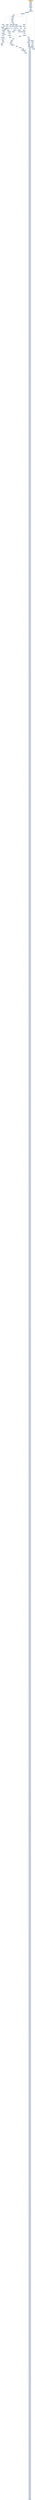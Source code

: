 digraph G {
node[shape=rectangle,style=filled,fillcolor=lightsteelblue,color=lightsteelblue]
bgcolor="transparent"
a0x0040bd12movl_0x4001a4UINT32_esi[label="start\nmovl $0x4001a4<UINT32>, %esi",color="lightgrey",fillcolor="orange"];
a0x0040bd17lodsl_ds_esi__eax[label="0x0040bd17\nlodsl %ds:(%esi), %eax"];
a0x0040bd18xchgl_eax_ebx[label="0x0040bd18\nxchgl %eax, %ebx"];
a0x0040bd19lodsl_ds_esi__eax[label="0x0040bd19\nlodsl %ds:(%esi), %eax"];
a0x0040bd1axchgl_eax_edi[label="0x0040bd1a\nxchgl %eax, %edi"];
a0x0040bd1blodsl_ds_esi__eax[label="0x0040bd1b\nlodsl %ds:(%esi), %eax"];
a0x0040bd1cpushl_esi[label="0x0040bd1c\npushl %esi"];
a0x0040bd1dxchgl_eax_esi[label="0x0040bd1d\nxchgl %eax, %esi"];
a0x0040bd1emovb_0xffffff80UINT8_dl[label="0x0040bd1e\nmovb $0xffffff80<UINT8>, %dl"];
a0x0040bd20movsb_ds_esi__es_edi_[label="0x0040bd20\nmovsb %ds:(%esi), %es:(%edi)"];
a0x0040bd21movb_0xffffff80UINT8_dh[label="0x0040bd21\nmovb $0xffffff80<UINT8>, %dh"];
a0x0040bd23call_ebx_[label="0x0040bd23\ncall (%ebx)"];
a0x0040bdcdaddb_dl_dl[label="0x0040bdcd\naddb %dl, %dl"];
a0x0040bdcfjne_0x0040bdd6[label="0x0040bdcf\njne 0x0040bdd6"];
a0x0040bdd1movb_esi__dl[label="0x0040bdd1\nmovb (%esi), %dl"];
a0x0040bdd3incl_esi[label="0x0040bdd3\nincl %esi"];
a0x0040bdd4adcb_dl_dl[label="0x0040bdd4\nadcb %dl, %dl"];
a0x0040bdd6ret[label="0x0040bdd6\nret"];
a0x0040bd25jae_0x0040bd20[label="0x0040bd25\njae 0x0040bd20"];
a0x0040bd27xorl_ecx_ecx[label="0x0040bd27\nxorl %ecx, %ecx"];
a0x0040bd29call_ebx_[label="0x0040bd29\ncall (%ebx)"];
a0x0040bd2bjae_0x0040bd43[label="0x0040bd2b\njae 0x0040bd43"];
a0x0040bd2dxorl_eax_eax[label="0x0040bd2d\nxorl %eax, %eax"];
a0x0040bd2fcall_ebx_[label="0x0040bd2f\ncall (%ebx)"];
a0x0040bd31jae_0x0040bd52[label="0x0040bd31\njae 0x0040bd52"];
a0x0040bd33movb_0xffffff80UINT8_dh[label="0x0040bd33\nmovb $0xffffff80<UINT8>, %dh"];
a0x0040bd35incl_ecx[label="0x0040bd35\nincl %ecx"];
a0x0040bd36movb_0x10UINT8_al[label="0x0040bd36\nmovb $0x10<UINT8>, %al"];
a0x0040bd38call_ebx_[label="0x0040bd38\ncall (%ebx)"];
a0x0040bd3aadcb_al_al[label="0x0040bd3a\nadcb %al, %al"];
a0x0040bd3cjae_0x0040bd38[label="0x0040bd3c\njae 0x0040bd38"];
a0x0040bd3ejne_0x0040bd7c[label="0x0040bd3e\njne 0x0040bd7c"];
a0x0040bd7cpushl_esi[label="0x0040bd7c\npushl %esi"];
a0x0040bd7dmovl_edi_esi[label="0x0040bd7d\nmovl %edi, %esi"];
a0x0040bd7fsubl_eax_esi[label="0x0040bd7f\nsubl %eax, %esi"];
a0x0040bd81repz_movsb_ds_esi__es_edi_[label="0x0040bd81\nrepz movsb %ds:(%esi), %es:(%edi)"];
a0x0040bd83popl_esi[label="0x0040bd83\npopl %esi"];
a0x0040bd84jmp_0x0040bd23[label="0x0040bd84\njmp 0x0040bd23"];
a0x0040bd52lodsb_ds_esi__al[label="0x0040bd52\nlodsb %ds:(%esi), %al"];
a0x0040bd53shrl_eax[label="0x0040bd53\nshrl %eax"];
a0x0040bd55je_0x0040bd86[label="0x0040bd55\nje 0x0040bd86"];
a0x0040bd57adcl_ecx_ecx[label="0x0040bd57\nadcl %ecx, %ecx"];
a0x0040bd59jmp_0x0040bd75[label="0x0040bd59\njmp 0x0040bd75"];
a0x0040bd75incl_ecx[label="0x0040bd75\nincl %ecx"];
a0x0040bd76incl_ecx[label="0x0040bd76\nincl %ecx"];
a0x0040bd77xchgl_eax_ebp[label="0x0040bd77\nxchgl %eax, %ebp"];
a0x0040bd78movl_ebp_eax[label="0x0040bd78\nmovl %ebp, %eax"];
a0x0040bd7amovb_0x0UINT8_dh[label="0x0040bd7a\nmovb $0x0<UINT8>, %dh"];
a0x0040bd40stosb_al_es_edi_[label="0x0040bd40\nstosb %al, %es:(%edi)"];
a0x0040bd41jmp_0x0040bd23[label="0x0040bd41\njmp 0x0040bd23"];
a0x0040bd43call_0x8ebx_[label="0x0040bd43\ncall 0x8(%ebx)"];
a0x0040bdc3incl_ecx[label="0x0040bdc3\nincl %ecx"];
a0x0040bdc4call_ebx_[label="0x0040bdc4\ncall (%ebx)"];
a0x0040bdc6adcl_ecx_ecx[label="0x0040bdc6\nadcl %ecx, %ecx"];
a0x0040bdc8call_ebx_[label="0x0040bdc8\ncall (%ebx)"];
a0x0040bdcajb_0x0040bdc4[label="0x0040bdca\njb 0x0040bdc4"];
a0x0040bdccret[label="0x0040bdcc\nret"];
a0x0040bd46addb_dh_dh[label="0x0040bd46\naddb %dh, %dh"];
a0x0040bd48sbbl_0x1UINT8_ecx[label="0x0040bd48\nsbbl $0x1<UINT8>, %ecx"];
a0x0040bd4bjne_0x0040bd5b[label="0x0040bd4b\njne 0x0040bd5b"];
a0x0040bd5bxchgl_eax_ecx[label="0x0040bd5b\nxchgl %eax, %ecx"];
a0x0040bd5cdecl_eax[label="0x0040bd5c\ndecl %eax"];
a0x0040bd5dshll_0x8UINT8_eax[label="0x0040bd5d\nshll $0x8<UINT8>, %eax"];
a0x0040bd60lodsb_ds_esi__al[label="0x0040bd60\nlodsb %ds:(%esi), %al"];
a0x0040bd61call_0x4ebx_[label="0x0040bd61\ncall 0x4(%ebx)"];
a0x0040bdc1xorl_ecx_ecx[label="0x0040bdc1\nxorl %ecx, %ecx"];
a0x0040bd64cmpl_0x7d00UINT32_eax[label="0x0040bd64\ncmpl $0x7d00<UINT32>, %eax"];
a0x0040bd69jae_0x0040bd75[label="0x0040bd69\njae 0x0040bd75"];
a0x0040bd6bcmpb_0x5UINT8_ah[label="0x0040bd6b\ncmpb $0x5<UINT8>, %ah"];
a0x0040bd6ejae_0x0040bd76[label="0x0040bd6e\njae 0x0040bd76"];
a0x0040bd70cmpl_0x7fUINT8_eax[label="0x0040bd70\ncmpl $0x7f<UINT8>, %eax"];
a0x0040bd73ja_0x0040bd77[label="0x0040bd73\nja 0x0040bd77"];
a0x0040bd4dcall_0x4ebx_[label="0x0040bd4d\ncall 0x4(%ebx)"];
a0x0040bd50jmp_0x0040bd78[label="0x0040bd50\njmp 0x0040bd78"];
a0x0040bd86movl_esi_edx[label="0x0040bd86\nmovl %esi, %edx"];
a0x0040bd88popl_esi[label="0x0040bd88\npopl %esi"];
a0x0040bd89lodsl_ds_esi__eax[label="0x0040bd89\nlodsl %ds:(%esi), %eax"];
a0x0040bd8adecl_eax[label="0x0040bd8a\ndecl %eax"];
a0x0040bd8bje_0x0040bd97[label="0x0040bd8b\nje 0x0040bd97"];
a0x0040bd8djns_0x0040bd91[label="0x0040bd8d\njns 0x0040bd91"];
a0x0040bd91pushl_esi[label="0x0040bd91\npushl %esi"];
a0x0040bd92movl_edx_esi[label="0x0040bd92\nmovl %edx, %esi"];
a0x0040bd94xchgl_eax_edi[label="0x0040bd94\nxchgl %eax, %edi"];
a0x0040bd95jmp_0x0040bd1e[label="0x0040bd95\njmp 0x0040bd1e"];
a0x0040bd8flodsl_ds_esi__eax[label="0x0040bd8f\nlodsl %ds:(%esi), %eax"];
a0x0040bd90pushl_eax[label="0x0040bd90\npushl %eax"];
a0x0040bd97lodsl_ds_esi__eax[label="0x0040bd97\nlodsl %ds:(%esi), %eax"];
a0x0040bd98xchgl_eax_ebx[label="0x0040bd98\nxchgl %eax, %ebx"];
a0x0040bd99popl_esi[label="0x0040bd99\npopl %esi"];
a0x0040bd9aincl_esi[label="0x0040bd9a\nincl %esi"];
a0x0040bd9blodsl_ds_esi__eax[label="0x0040bd9b\nlodsl %ds:(%esi), %eax"];
a0x0040bd9cxchgl_eax_edi[label="0x0040bd9c\nxchgl %eax, %edi"];
a0x0040bd9dpushl_esi[label="0x0040bd9d\npushl %esi"];
a0x0040bd9ecall_ebx_[label="0x0040bd9e\ncall (%ebx)"];
a0x00000000addb_al_eax_[label="0x00000000\naddb %al, (%eax)"];
a0x00000002addb_al_eax_[label="0x00000002\naddb %al, (%eax)"];
a0x00000004addb_al_eax_[label="0x00000004\naddb %al, (%eax)"];
a0x00000006addb_al_eax_[label="0x00000006\naddb %al, (%eax)"];
a0x00000008addb_al_eax_[label="0x00000008\naddb %al, (%eax)"];
a0x0000000aaddb_al_eax_[label="0x0000000a\naddb %al, (%eax)"];
a0x0000000caddb_al_eax_[label="0x0000000c\naddb %al, (%eax)"];
a0x0000000eaddb_al_eax_[label="0x0000000e\naddb %al, (%eax)"];
a0x00000010addb_al_eax_[label="0x00000010\naddb %al, (%eax)"];
a0x00000012addb_al_eax_[label="0x00000012\naddb %al, (%eax)"];
a0x00000014addb_al_eax_[label="0x00000014\naddb %al, (%eax)"];
a0x00000016addb_al_eax_[label="0x00000016\naddb %al, (%eax)"];
a0x00000018addb_al_eax_[label="0x00000018\naddb %al, (%eax)"];
a0x0000001aaddb_al_eax_[label="0x0000001a\naddb %al, (%eax)"];
a0x0000001caddb_al_eax_[label="0x0000001c\naddb %al, (%eax)"];
a0x0000001eaddb_al_eax_[label="0x0000001e\naddb %al, (%eax)"];
a0x00000020addb_al_eax_[label="0x00000020\naddb %al, (%eax)"];
a0x00000022addb_al_eax_[label="0x00000022\naddb %al, (%eax)"];
a0x00000024addb_al_eax_[label="0x00000024\naddb %al, (%eax)"];
a0x00000026addb_al_eax_[label="0x00000026\naddb %al, (%eax)"];
a0x00000028addb_al_eax_[label="0x00000028\naddb %al, (%eax)"];
a0x0000002aaddb_al_eax_[label="0x0000002a\naddb %al, (%eax)"];
a0x0000002caddb_al_eax_[label="0x0000002c\naddb %al, (%eax)"];
a0x0000002eaddb_al_eax_[label="0x0000002e\naddb %al, (%eax)"];
a0x00000030addb_al_eax_[label="0x00000030\naddb %al, (%eax)"];
a0x00000032addb_al_eax_[label="0x00000032\naddb %al, (%eax)"];
a0x00000034addb_al_eax_[label="0x00000034\naddb %al, (%eax)"];
a0x00000036addb_al_eax_[label="0x00000036\naddb %al, (%eax)"];
a0x00000038addb_al_eax_[label="0x00000038\naddb %al, (%eax)"];
a0x0000003aaddb_al_eax_[label="0x0000003a\naddb %al, (%eax)"];
a0x0000003caddb_al_eax_[label="0x0000003c\naddb %al, (%eax)"];
a0x0000003eaddb_al_eax_[label="0x0000003e\naddb %al, (%eax)"];
a0x00000040addb_al_eax_[label="0x00000040\naddb %al, (%eax)"];
a0x00000042addb_al_eax_[label="0x00000042\naddb %al, (%eax)"];
a0x00000044addb_al_eax_[label="0x00000044\naddb %al, (%eax)"];
a0x00000046addb_al_eax_[label="0x00000046\naddb %al, (%eax)"];
a0x00000048addb_al_eax_[label="0x00000048\naddb %al, (%eax)"];
a0x0000004aaddb_al_eax_[label="0x0000004a\naddb %al, (%eax)"];
a0x0000004caddb_al_eax_[label="0x0000004c\naddb %al, (%eax)"];
a0x0000004eaddb_al_eax_[label="0x0000004e\naddb %al, (%eax)"];
a0x00000050addb_al_eax_[label="0x00000050\naddb %al, (%eax)"];
a0x00000052addb_al_eax_[label="0x00000052\naddb %al, (%eax)"];
a0x00000054addb_al_eax_[label="0x00000054\naddb %al, (%eax)"];
a0x00000056addb_al_eax_[label="0x00000056\naddb %al, (%eax)"];
a0x00000058addb_al_eax_[label="0x00000058\naddb %al, (%eax)"];
a0x0000005aaddb_al_eax_[label="0x0000005a\naddb %al, (%eax)"];
a0x0000005caddb_al_eax_[label="0x0000005c\naddb %al, (%eax)"];
a0x0000005eaddb_al_eax_[label="0x0000005e\naddb %al, (%eax)"];
a0x00000060addb_al_eax_[label="0x00000060\naddb %al, (%eax)"];
a0x00000062addb_al_eax_[label="0x00000062\naddb %al, (%eax)"];
a0x00000064addb_al_eax_[label="0x00000064\naddb %al, (%eax)"];
a0x00000066addb_al_eax_[label="0x00000066\naddb %al, (%eax)"];
a0x00000068addb_al_eax_[label="0x00000068\naddb %al, (%eax)"];
a0x0000006aaddb_al_eax_[label="0x0000006a\naddb %al, (%eax)"];
a0x0000006caddb_al_eax_[label="0x0000006c\naddb %al, (%eax)"];
a0x0000006eaddb_al_eax_[label="0x0000006e\naddb %al, (%eax)"];
a0x00000070addb_al_eax_[label="0x00000070\naddb %al, (%eax)"];
a0x00000072addb_al_eax_[label="0x00000072\naddb %al, (%eax)"];
a0x00000074addb_al_eax_[label="0x00000074\naddb %al, (%eax)"];
a0x00000076addb_al_eax_[label="0x00000076\naddb %al, (%eax)"];
a0x00000078addb_al_eax_[label="0x00000078\naddb %al, (%eax)"];
a0x0000007aaddb_al_eax_[label="0x0000007a\naddb %al, (%eax)"];
a0x0000007caddb_al_eax_[label="0x0000007c\naddb %al, (%eax)"];
a0x0000007eaddb_al_eax_[label="0x0000007e\naddb %al, (%eax)"];
a0x00000080addb_al_eax_[label="0x00000080\naddb %al, (%eax)"];
a0x00000082addb_al_eax_[label="0x00000082\naddb %al, (%eax)"];
a0x00000084addb_al_eax_[label="0x00000084\naddb %al, (%eax)"];
a0x00000086addb_al_eax_[label="0x00000086\naddb %al, (%eax)"];
a0x00000088addb_al_eax_[label="0x00000088\naddb %al, (%eax)"];
a0x0000008aaddb_al_eax_[label="0x0000008a\naddb %al, (%eax)"];
a0x0000008caddb_al_eax_[label="0x0000008c\naddb %al, (%eax)"];
a0x0000008eaddb_al_eax_[label="0x0000008e\naddb %al, (%eax)"];
a0x00000090addb_al_eax_[label="0x00000090\naddb %al, (%eax)"];
a0x00000092addb_al_eax_[label="0x00000092\naddb %al, (%eax)"];
a0x00000094addb_al_eax_[label="0x00000094\naddb %al, (%eax)"];
a0x00000096addb_al_eax_[label="0x00000096\naddb %al, (%eax)"];
a0x00000098addb_al_eax_[label="0x00000098\naddb %al, (%eax)"];
a0x0000009aaddb_al_eax_[label="0x0000009a\naddb %al, (%eax)"];
a0x0000009caddb_al_eax_[label="0x0000009c\naddb %al, (%eax)"];
a0x0000009eaddb_al_eax_[label="0x0000009e\naddb %al, (%eax)"];
a0x000000a0addb_al_eax_[label="0x000000a0\naddb %al, (%eax)"];
a0x000000a2addb_al_eax_[label="0x000000a2\naddb %al, (%eax)"];
a0x000000a4addb_al_eax_[label="0x000000a4\naddb %al, (%eax)"];
a0x000000a6addb_al_eax_[label="0x000000a6\naddb %al, (%eax)"];
a0x000000a8addb_al_eax_[label="0x000000a8\naddb %al, (%eax)"];
a0x000000aaaddb_al_eax_[label="0x000000aa\naddb %al, (%eax)"];
a0x000000acaddb_al_eax_[label="0x000000ac\naddb %al, (%eax)"];
a0x000000aeaddb_al_eax_[label="0x000000ae\naddb %al, (%eax)"];
a0x000000b0addb_al_eax_[label="0x000000b0\naddb %al, (%eax)"];
a0x000000b2addb_al_eax_[label="0x000000b2\naddb %al, (%eax)"];
a0x000000b4addb_al_eax_[label="0x000000b4\naddb %al, (%eax)"];
a0x000000b6addb_al_eax_[label="0x000000b6\naddb %al, (%eax)"];
a0x000000b8addb_al_eax_[label="0x000000b8\naddb %al, (%eax)"];
a0x000000baaddb_al_eax_[label="0x000000ba\naddb %al, (%eax)"];
a0x000000bcaddb_al_eax_[label="0x000000bc\naddb %al, (%eax)"];
a0x000000beaddb_al_eax_[label="0x000000be\naddb %al, (%eax)"];
a0x000000c0addb_al_eax_[label="0x000000c0\naddb %al, (%eax)"];
a0x000000c2addb_al_eax_[label="0x000000c2\naddb %al, (%eax)"];
a0x000000c4addb_al_eax_[label="0x000000c4\naddb %al, (%eax)"];
a0x000000c6addb_al_eax_[label="0x000000c6\naddb %al, (%eax)"];
a0x000000c8addb_al_eax_[label="0x000000c8\naddb %al, (%eax)"];
a0x000000caaddb_al_eax_[label="0x000000ca\naddb %al, (%eax)"];
a0x000000ccaddb_al_eax_[label="0x000000cc\naddb %al, (%eax)"];
a0x000000ceaddb_al_eax_[label="0x000000ce\naddb %al, (%eax)"];
a0x000000d0addb_al_eax_[label="0x000000d0\naddb %al, (%eax)"];
a0x000000d2addb_al_eax_[label="0x000000d2\naddb %al, (%eax)"];
a0x000000d4addb_al_eax_[label="0x000000d4\naddb %al, (%eax)"];
a0x000000d6addb_al_eax_[label="0x000000d6\naddb %al, (%eax)"];
a0x000000d8addb_al_eax_[label="0x000000d8\naddb %al, (%eax)"];
a0x000000daaddb_al_eax_[label="0x000000da\naddb %al, (%eax)"];
a0x000000dcaddb_al_eax_[label="0x000000dc\naddb %al, (%eax)"];
a0x000000deaddb_al_eax_[label="0x000000de\naddb %al, (%eax)"];
a0x000000e0addb_al_eax_[label="0x000000e0\naddb %al, (%eax)"];
a0x000000e2addb_al_eax_[label="0x000000e2\naddb %al, (%eax)"];
a0x000000e4addb_al_eax_[label="0x000000e4\naddb %al, (%eax)"];
a0x000000e6addb_al_eax_[label="0x000000e6\naddb %al, (%eax)"];
a0x000000e8addb_al_eax_[label="0x000000e8\naddb %al, (%eax)"];
a0x000000eaaddb_al_eax_[label="0x000000ea\naddb %al, (%eax)"];
a0x000000ecaddb_al_eax_[label="0x000000ec\naddb %al, (%eax)"];
a0x000000eeaddb_al_eax_[label="0x000000ee\naddb %al, (%eax)"];
a0x000000f0addb_al_eax_[label="0x000000f0\naddb %al, (%eax)"];
a0x000000f2addb_al_eax_[label="0x000000f2\naddb %al, (%eax)"];
a0x000000f4addb_al_eax_[label="0x000000f4\naddb %al, (%eax)"];
a0x000000f6addb_al_eax_[label="0x000000f6\naddb %al, (%eax)"];
a0x000000f8addb_al_eax_[label="0x000000f8\naddb %al, (%eax)"];
a0x000000faaddb_al_eax_[label="0x000000fa\naddb %al, (%eax)"];
a0x000000fcaddb_al_eax_[label="0x000000fc\naddb %al, (%eax)"];
a0x000000feaddb_al_eax_[label="0x000000fe\naddb %al, (%eax)"];
a0x00000100addb_al_eax_[label="0x00000100\naddb %al, (%eax)"];
a0x00000102addb_al_eax_[label="0x00000102\naddb %al, (%eax)"];
a0x00000104addb_al_eax_[label="0x00000104\naddb %al, (%eax)"];
a0x00000106addb_al_eax_[label="0x00000106\naddb %al, (%eax)"];
a0x00000108addb_al_eax_[label="0x00000108\naddb %al, (%eax)"];
a0x0000010aaddb_al_eax_[label="0x0000010a\naddb %al, (%eax)"];
a0x0000010caddb_al_eax_[label="0x0000010c\naddb %al, (%eax)"];
a0x0000010eaddb_al_eax_[label="0x0000010e\naddb %al, (%eax)"];
a0x00000110addb_al_eax_[label="0x00000110\naddb %al, (%eax)"];
a0x00000112addb_al_eax_[label="0x00000112\naddb %al, (%eax)"];
a0x00000114addb_al_eax_[label="0x00000114\naddb %al, (%eax)"];
a0x00000116addb_al_eax_[label="0x00000116\naddb %al, (%eax)"];
a0x00000118addb_al_eax_[label="0x00000118\naddb %al, (%eax)"];
a0x0000011aaddb_al_eax_[label="0x0000011a\naddb %al, (%eax)"];
a0x0000011caddb_al_eax_[label="0x0000011c\naddb %al, (%eax)"];
a0x0000011eaddb_al_eax_[label="0x0000011e\naddb %al, (%eax)"];
a0x00000120addb_al_eax_[label="0x00000120\naddb %al, (%eax)"];
a0x00000122addb_al_eax_[label="0x00000122\naddb %al, (%eax)"];
a0x00000124addb_al_eax_[label="0x00000124\naddb %al, (%eax)"];
a0x00000126addb_al_eax_[label="0x00000126\naddb %al, (%eax)"];
a0x00000128addb_al_eax_[label="0x00000128\naddb %al, (%eax)"];
a0x0000012aaddb_al_eax_[label="0x0000012a\naddb %al, (%eax)"];
a0x0000012caddb_al_eax_[label="0x0000012c\naddb %al, (%eax)"];
a0x0000012eaddb_al_eax_[label="0x0000012e\naddb %al, (%eax)"];
a0x00000130addb_al_eax_[label="0x00000130\naddb %al, (%eax)"];
a0x00000132addb_al_eax_[label="0x00000132\naddb %al, (%eax)"];
a0x00000134addb_al_eax_[label="0x00000134\naddb %al, (%eax)"];
a0x00000136addb_al_eax_[label="0x00000136\naddb %al, (%eax)"];
a0x00000138addb_al_eax_[label="0x00000138\naddb %al, (%eax)"];
a0x0000013aaddb_al_eax_[label="0x0000013a\naddb %al, (%eax)"];
a0x0000013caddb_al_eax_[label="0x0000013c\naddb %al, (%eax)"];
a0x0000013eaddb_al_eax_[label="0x0000013e\naddb %al, (%eax)"];
a0x00000140addb_al_eax_[label="0x00000140\naddb %al, (%eax)"];
a0x00000142addb_al_eax_[label="0x00000142\naddb %al, (%eax)"];
a0x00000144addb_al_eax_[label="0x00000144\naddb %al, (%eax)"];
a0x00000146addb_al_eax_[label="0x00000146\naddb %al, (%eax)"];
a0x00000148addb_al_eax_[label="0x00000148\naddb %al, (%eax)"];
a0x0000014aaddb_al_eax_[label="0x0000014a\naddb %al, (%eax)"];
a0x0000014caddb_al_eax_[label="0x0000014c\naddb %al, (%eax)"];
a0x0000014eaddb_al_eax_[label="0x0000014e\naddb %al, (%eax)"];
a0x00000150addb_al_eax_[label="0x00000150\naddb %al, (%eax)"];
a0x00000152addb_al_eax_[label="0x00000152\naddb %al, (%eax)"];
a0x00000154addb_al_eax_[label="0x00000154\naddb %al, (%eax)"];
a0x00000156addb_al_eax_[label="0x00000156\naddb %al, (%eax)"];
a0x00000158addb_al_eax_[label="0x00000158\naddb %al, (%eax)"];
a0x0000015aaddb_al_eax_[label="0x0000015a\naddb %al, (%eax)"];
a0x0000015caddb_al_eax_[label="0x0000015c\naddb %al, (%eax)"];
a0x0000015eaddb_al_eax_[label="0x0000015e\naddb %al, (%eax)"];
a0x00000160addb_al_eax_[label="0x00000160\naddb %al, (%eax)"];
a0x00000162addb_al_eax_[label="0x00000162\naddb %al, (%eax)"];
a0x00000164addb_al_eax_[label="0x00000164\naddb %al, (%eax)"];
a0x00000166addb_al_eax_[label="0x00000166\naddb %al, (%eax)"];
a0x00000168addb_al_eax_[label="0x00000168\naddb %al, (%eax)"];
a0x0000016aaddb_al_eax_[label="0x0000016a\naddb %al, (%eax)"];
a0x0000016caddb_al_eax_[label="0x0000016c\naddb %al, (%eax)"];
a0x0000016eaddb_al_eax_[label="0x0000016e\naddb %al, (%eax)"];
a0x00000170addb_al_eax_[label="0x00000170\naddb %al, (%eax)"];
a0x00000172addb_al_eax_[label="0x00000172\naddb %al, (%eax)"];
a0x00000174addb_al_eax_[label="0x00000174\naddb %al, (%eax)"];
a0x00000176addb_al_eax_[label="0x00000176\naddb %al, (%eax)"];
a0x00000178addb_al_eax_[label="0x00000178\naddb %al, (%eax)"];
a0x0000017aaddb_al_eax_[label="0x0000017a\naddb %al, (%eax)"];
a0x0000017caddb_al_eax_[label="0x0000017c\naddb %al, (%eax)"];
a0x0000017eaddb_al_eax_[label="0x0000017e\naddb %al, (%eax)"];
a0x00000180addb_al_eax_[label="0x00000180\naddb %al, (%eax)"];
a0x00000182addb_al_eax_[label="0x00000182\naddb %al, (%eax)"];
a0x00000184addb_al_eax_[label="0x00000184\naddb %al, (%eax)"];
a0x00000186addb_al_eax_[label="0x00000186\naddb %al, (%eax)"];
a0x00000188addb_al_eax_[label="0x00000188\naddb %al, (%eax)"];
a0x0000018aaddb_al_eax_[label="0x0000018a\naddb %al, (%eax)"];
a0x0000018caddb_al_eax_[label="0x0000018c\naddb %al, (%eax)"];
a0x0000018eaddb_al_eax_[label="0x0000018e\naddb %al, (%eax)"];
a0x00000190addb_al_eax_[label="0x00000190\naddb %al, (%eax)"];
a0x00000192addb_al_eax_[label="0x00000192\naddb %al, (%eax)"];
a0x00000194addb_al_eax_[label="0x00000194\naddb %al, (%eax)"];
a0x00000196addb_al_eax_[label="0x00000196\naddb %al, (%eax)"];
a0x00000198addb_al_eax_[label="0x00000198\naddb %al, (%eax)"];
a0x0000019aaddb_al_eax_[label="0x0000019a\naddb %al, (%eax)"];
a0x0000019caddb_al_eax_[label="0x0000019c\naddb %al, (%eax)"];
a0x0000019eaddb_al_eax_[label="0x0000019e\naddb %al, (%eax)"];
a0x000001a0addb_al_eax_[label="0x000001a0\naddb %al, (%eax)"];
a0x000001a2addb_al_eax_[label="0x000001a2\naddb %al, (%eax)"];
a0x000001a4addb_al_eax_[label="0x000001a4\naddb %al, (%eax)"];
a0x000001a6addb_al_eax_[label="0x000001a6\naddb %al, (%eax)"];
a0x000001a8addb_al_eax_[label="0x000001a8\naddb %al, (%eax)"];
a0x000001aaaddb_al_eax_[label="0x000001aa\naddb %al, (%eax)"];
a0x000001acaddb_al_eax_[label="0x000001ac\naddb %al, (%eax)"];
a0x000001aeaddb_al_eax_[label="0x000001ae\naddb %al, (%eax)"];
a0x000001b0addb_al_eax_[label="0x000001b0\naddb %al, (%eax)"];
a0x000001b2addb_al_eax_[label="0x000001b2\naddb %al, (%eax)"];
a0x000001b4addb_al_eax_[label="0x000001b4\naddb %al, (%eax)"];
a0x000001b6addb_al_eax_[label="0x000001b6\naddb %al, (%eax)"];
a0x000001b8addb_al_eax_[label="0x000001b8\naddb %al, (%eax)"];
a0x000001baaddb_al_eax_[label="0x000001ba\naddb %al, (%eax)"];
a0x000001bcaddb_al_eax_[label="0x000001bc\naddb %al, (%eax)"];
a0x000001beaddb_al_eax_[label="0x000001be\naddb %al, (%eax)"];
a0x000001c0addb_al_eax_[label="0x000001c0\naddb %al, (%eax)"];
a0x000001c2addb_al_eax_[label="0x000001c2\naddb %al, (%eax)"];
a0x000001c4addb_al_eax_[label="0x000001c4\naddb %al, (%eax)"];
a0x000001c6addb_al_eax_[label="0x000001c6\naddb %al, (%eax)"];
a0x000001c8addb_al_eax_[label="0x000001c8\naddb %al, (%eax)"];
a0x000001caaddb_al_eax_[label="0x000001ca\naddb %al, (%eax)"];
a0x000001ccaddb_al_eax_[label="0x000001cc\naddb %al, (%eax)"];
a0x000001ceaddb_al_eax_[label="0x000001ce\naddb %al, (%eax)"];
a0x000001d0addb_al_eax_[label="0x000001d0\naddb %al, (%eax)"];
a0x000001d2addb_al_eax_[label="0x000001d2\naddb %al, (%eax)"];
a0x000001d4addb_al_eax_[label="0x000001d4\naddb %al, (%eax)"];
a0x000001d6addb_al_eax_[label="0x000001d6\naddb %al, (%eax)"];
a0x000001d8addb_al_eax_[label="0x000001d8\naddb %al, (%eax)"];
a0x000001daaddb_al_eax_[label="0x000001da\naddb %al, (%eax)"];
a0x000001dcaddb_al_eax_[label="0x000001dc\naddb %al, (%eax)"];
a0x000001deaddb_al_eax_[label="0x000001de\naddb %al, (%eax)"];
a0x000001e0addb_al_eax_[label="0x000001e0\naddb %al, (%eax)"];
a0x000001e2addb_al_eax_[label="0x000001e2\naddb %al, (%eax)"];
a0x000001e4addb_al_eax_[label="0x000001e4\naddb %al, (%eax)"];
a0x000001e6addb_al_eax_[label="0x000001e6\naddb %al, (%eax)"];
a0x000001e8addb_al_eax_[label="0x000001e8\naddb %al, (%eax)"];
a0x000001eaaddb_al_eax_[label="0x000001ea\naddb %al, (%eax)"];
a0x000001ecaddb_al_eax_[label="0x000001ec\naddb %al, (%eax)"];
a0x000001eeaddb_al_eax_[label="0x000001ee\naddb %al, (%eax)"];
a0x000001f0addb_al_eax_[label="0x000001f0\naddb %al, (%eax)"];
a0x000001f2addb_al_eax_[label="0x000001f2\naddb %al, (%eax)"];
a0x000001f4addb_al_eax_[label="0x000001f4\naddb %al, (%eax)"];
a0x000001f6addb_al_eax_[label="0x000001f6\naddb %al, (%eax)"];
a0x000001f8addb_al_eax_[label="0x000001f8\naddb %al, (%eax)"];
a0x000001faaddb_al_eax_[label="0x000001fa\naddb %al, (%eax)"];
a0x000001fcaddb_al_eax_[label="0x000001fc\naddb %al, (%eax)"];
a0x000001feaddb_al_eax_[label="0x000001fe\naddb %al, (%eax)"];
a0x00000200addb_al_eax_[label="0x00000200\naddb %al, (%eax)"];
a0x00000202addb_al_eax_[label="0x00000202\naddb %al, (%eax)"];
a0x00000204addb_al_eax_[label="0x00000204\naddb %al, (%eax)"];
a0x00000206addb_al_eax_[label="0x00000206\naddb %al, (%eax)"];
a0x00000208addb_al_eax_[label="0x00000208\naddb %al, (%eax)"];
a0x0000020aaddb_al_eax_[label="0x0000020a\naddb %al, (%eax)"];
a0x0000020caddb_al_eax_[label="0x0000020c\naddb %al, (%eax)"];
a0x0000020eaddb_al_eax_[label="0x0000020e\naddb %al, (%eax)"];
a0x00000210addb_al_eax_[label="0x00000210\naddb %al, (%eax)"];
a0x00000212addb_al_eax_[label="0x00000212\naddb %al, (%eax)"];
a0x00000214addb_al_eax_[label="0x00000214\naddb %al, (%eax)"];
a0x00000216addb_al_eax_[label="0x00000216\naddb %al, (%eax)"];
a0x00000218addb_al_eax_[label="0x00000218\naddb %al, (%eax)"];
a0x0000021aaddb_al_eax_[label="0x0000021a\naddb %al, (%eax)"];
a0x0000021caddb_al_eax_[label="0x0000021c\naddb %al, (%eax)"];
a0x0000021eaddb_al_eax_[label="0x0000021e\naddb %al, (%eax)"];
a0x00000220addb_al_eax_[label="0x00000220\naddb %al, (%eax)"];
a0x00000222addb_al_eax_[label="0x00000222\naddb %al, (%eax)"];
a0x00000224addb_al_eax_[label="0x00000224\naddb %al, (%eax)"];
a0x00000226addb_al_eax_[label="0x00000226\naddb %al, (%eax)"];
a0x00000228addb_al_eax_[label="0x00000228\naddb %al, (%eax)"];
a0x0000022aaddb_al_eax_[label="0x0000022a\naddb %al, (%eax)"];
a0x0000022caddb_al_eax_[label="0x0000022c\naddb %al, (%eax)"];
a0x0000022eaddb_al_eax_[label="0x0000022e\naddb %al, (%eax)"];
a0x00000230addb_al_eax_[label="0x00000230\naddb %al, (%eax)"];
a0x00000232addb_al_eax_[label="0x00000232\naddb %al, (%eax)"];
a0x00000234addb_al_eax_[label="0x00000234\naddb %al, (%eax)"];
a0x00000236addb_al_eax_[label="0x00000236\naddb %al, (%eax)"];
a0x00000238addb_al_eax_[label="0x00000238\naddb %al, (%eax)"];
a0x0000023aaddb_al_eax_[label="0x0000023a\naddb %al, (%eax)"];
a0x0000023caddb_al_eax_[label="0x0000023c\naddb %al, (%eax)"];
a0x0000023eaddb_al_eax_[label="0x0000023e\naddb %al, (%eax)"];
a0x00000240addb_al_eax_[label="0x00000240\naddb %al, (%eax)"];
a0x00000242addb_al_eax_[label="0x00000242\naddb %al, (%eax)"];
a0x00000244addb_al_eax_[label="0x00000244\naddb %al, (%eax)"];
a0x00000246addb_al_eax_[label="0x00000246\naddb %al, (%eax)"];
a0x00000248addb_al_eax_[label="0x00000248\naddb %al, (%eax)"];
a0x0000024aaddb_al_eax_[label="0x0000024a\naddb %al, (%eax)"];
a0x0000024caddb_al_eax_[label="0x0000024c\naddb %al, (%eax)"];
a0x0000024eaddb_al_eax_[label="0x0000024e\naddb %al, (%eax)"];
a0x00000250addb_al_eax_[label="0x00000250\naddb %al, (%eax)"];
a0x00000252addb_al_eax_[label="0x00000252\naddb %al, (%eax)"];
a0x00000254addb_al_eax_[label="0x00000254\naddb %al, (%eax)"];
a0x00000256addb_al_eax_[label="0x00000256\naddb %al, (%eax)"];
a0x00000258addb_al_eax_[label="0x00000258\naddb %al, (%eax)"];
a0x0000025aaddb_al_eax_[label="0x0000025a\naddb %al, (%eax)"];
a0x0000025caddb_al_eax_[label="0x0000025c\naddb %al, (%eax)"];
a0x0000025eaddb_al_eax_[label="0x0000025e\naddb %al, (%eax)"];
a0x00000260addb_al_eax_[label="0x00000260\naddb %al, (%eax)"];
a0x00000262addb_al_eax_[label="0x00000262\naddb %al, (%eax)"];
a0x00000264addb_al_eax_[label="0x00000264\naddb %al, (%eax)"];
a0x00000266addb_al_eax_[label="0x00000266\naddb %al, (%eax)"];
a0x00000268addb_al_eax_[label="0x00000268\naddb %al, (%eax)"];
a0x0000026aaddb_al_eax_[label="0x0000026a\naddb %al, (%eax)"];
a0x0000026caddb_al_eax_[label="0x0000026c\naddb %al, (%eax)"];
a0x0000026eaddb_al_eax_[label="0x0000026e\naddb %al, (%eax)"];
a0x00000270addb_al_eax_[label="0x00000270\naddb %al, (%eax)"];
a0x00000272addb_al_eax_[label="0x00000272\naddb %al, (%eax)"];
a0x00000274addb_al_eax_[label="0x00000274\naddb %al, (%eax)"];
a0x00000276addb_al_eax_[label="0x00000276\naddb %al, (%eax)"];
a0x00000278addb_al_eax_[label="0x00000278\naddb %al, (%eax)"];
a0x0000027aaddb_al_eax_[label="0x0000027a\naddb %al, (%eax)"];
a0x0000027caddb_al_eax_[label="0x0000027c\naddb %al, (%eax)"];
a0x0000027eaddb_al_eax_[label="0x0000027e\naddb %al, (%eax)"];
a0x00000280addb_al_eax_[label="0x00000280\naddb %al, (%eax)"];
a0x00000282addb_al_eax_[label="0x00000282\naddb %al, (%eax)"];
a0x00000284addb_al_eax_[label="0x00000284\naddb %al, (%eax)"];
a0x00000286addb_al_eax_[label="0x00000286\naddb %al, (%eax)"];
a0x00000288addb_al_eax_[label="0x00000288\naddb %al, (%eax)"];
a0x0000028aaddb_al_eax_[label="0x0000028a\naddb %al, (%eax)"];
a0x0000028caddb_al_eax_[label="0x0000028c\naddb %al, (%eax)"];
a0x0000028eaddb_al_eax_[label="0x0000028e\naddb %al, (%eax)"];
a0x00000290addb_al_eax_[label="0x00000290\naddb %al, (%eax)"];
a0x00000292addb_al_eax_[label="0x00000292\naddb %al, (%eax)"];
a0x00000294addb_al_eax_[label="0x00000294\naddb %al, (%eax)"];
a0x00000296addb_al_eax_[label="0x00000296\naddb %al, (%eax)"];
a0x00000298addb_al_eax_[label="0x00000298\naddb %al, (%eax)"];
a0x0000029aaddb_al_eax_[label="0x0000029a\naddb %al, (%eax)"];
a0x0000029caddb_al_eax_[label="0x0000029c\naddb %al, (%eax)"];
a0x0000029eaddb_al_eax_[label="0x0000029e\naddb %al, (%eax)"];
a0x000002a0addb_al_eax_[label="0x000002a0\naddb %al, (%eax)"];
a0x000002a2addb_al_eax_[label="0x000002a2\naddb %al, (%eax)"];
a0x000002a4addb_al_eax_[label="0x000002a4\naddb %al, (%eax)"];
a0x000002a6addb_al_eax_[label="0x000002a6\naddb %al, (%eax)"];
a0x000002a8addb_al_eax_[label="0x000002a8\naddb %al, (%eax)"];
a0x000002aaaddb_al_eax_[label="0x000002aa\naddb %al, (%eax)"];
a0x000002acaddb_al_eax_[label="0x000002ac\naddb %al, (%eax)"];
a0x000002aeaddb_al_eax_[label="0x000002ae\naddb %al, (%eax)"];
a0x000002b0addb_al_eax_[label="0x000002b0\naddb %al, (%eax)"];
a0x000002b2addb_al_eax_[label="0x000002b2\naddb %al, (%eax)"];
a0x000002b4addb_al_eax_[label="0x000002b4\naddb %al, (%eax)"];
a0x000002b6addb_al_eax_[label="0x000002b6\naddb %al, (%eax)"];
a0x000002b8addb_al_eax_[label="0x000002b8\naddb %al, (%eax)"];
a0x000002baaddb_al_eax_[label="0x000002ba\naddb %al, (%eax)"];
a0x000002bcaddb_al_eax_[label="0x000002bc\naddb %al, (%eax)"];
a0x000002beaddb_al_eax_[label="0x000002be\naddb %al, (%eax)"];
a0x000002c0addb_al_eax_[label="0x000002c0\naddb %al, (%eax)"];
a0x000002c2addb_al_eax_[label="0x000002c2\naddb %al, (%eax)"];
a0x000002c4addb_al_eax_[label="0x000002c4\naddb %al, (%eax)"];
a0x000002c6addb_al_eax_[label="0x000002c6\naddb %al, (%eax)"];
a0x000002c8addb_al_eax_[label="0x000002c8\naddb %al, (%eax)"];
a0x000002caaddb_al_eax_[label="0x000002ca\naddb %al, (%eax)"];
a0x000002ccaddb_al_eax_[label="0x000002cc\naddb %al, (%eax)"];
a0x000002ceaddb_al_eax_[label="0x000002ce\naddb %al, (%eax)"];
a0x000002d0addb_al_eax_[label="0x000002d0\naddb %al, (%eax)"];
a0x000002d2addb_al_eax_[label="0x000002d2\naddb %al, (%eax)"];
a0x000002d4addb_al_eax_[label="0x000002d4\naddb %al, (%eax)"];
a0x000002d6addb_al_eax_[label="0x000002d6\naddb %al, (%eax)"];
a0x000002d8addb_al_eax_[label="0x000002d8\naddb %al, (%eax)"];
a0x000002daaddb_al_eax_[label="0x000002da\naddb %al, (%eax)"];
a0x000002dcaddb_al_eax_[label="0x000002dc\naddb %al, (%eax)"];
a0x000002deaddb_al_eax_[label="0x000002de\naddb %al, (%eax)"];
a0x000002e0addb_al_eax_[label="0x000002e0\naddb %al, (%eax)"];
a0x000002e2addb_al_eax_[label="0x000002e2\naddb %al, (%eax)"];
a0x000002e4addb_al_eax_[label="0x000002e4\naddb %al, (%eax)"];
a0x000002e6addb_al_eax_[label="0x000002e6\naddb %al, (%eax)"];
a0x000002e8addb_al_eax_[label="0x000002e8\naddb %al, (%eax)"];
a0x000002eaaddb_al_eax_[label="0x000002ea\naddb %al, (%eax)"];
a0x000002ecaddb_al_eax_[label="0x000002ec\naddb %al, (%eax)"];
a0x000002eeaddb_al_eax_[label="0x000002ee\naddb %al, (%eax)"];
a0x000002f0addb_al_eax_[label="0x000002f0\naddb %al, (%eax)"];
a0x000002f2addb_al_eax_[label="0x000002f2\naddb %al, (%eax)"];
a0x000002f4addb_al_eax_[label="0x000002f4\naddb %al, (%eax)"];
a0x000002f6addb_al_eax_[label="0x000002f6\naddb %al, (%eax)"];
a0x000002f8addb_al_eax_[label="0x000002f8\naddb %al, (%eax)"];
a0x000002faaddb_al_eax_[label="0x000002fa\naddb %al, (%eax)"];
a0x000002fcaddb_al_eax_[label="0x000002fc\naddb %al, (%eax)"];
a0x000002feaddb_al_eax_[label="0x000002fe\naddb %al, (%eax)"];
a0x00000300addb_al_eax_[label="0x00000300\naddb %al, (%eax)"];
a0x00000302addb_al_eax_[label="0x00000302\naddb %al, (%eax)"];
a0x00000304addb_al_eax_[label="0x00000304\naddb %al, (%eax)"];
a0x00000306addb_al_eax_[label="0x00000306\naddb %al, (%eax)"];
a0x00000308addb_al_eax_[label="0x00000308\naddb %al, (%eax)"];
a0x0000030aaddb_al_eax_[label="0x0000030a\naddb %al, (%eax)"];
a0x0000030caddb_al_eax_[label="0x0000030c\naddb %al, (%eax)"];
a0x0000030eaddb_al_eax_[label="0x0000030e\naddb %al, (%eax)"];
a0x00000310addb_al_eax_[label="0x00000310\naddb %al, (%eax)"];
a0x00000312addb_al_eax_[label="0x00000312\naddb %al, (%eax)"];
a0x00000314addb_al_eax_[label="0x00000314\naddb %al, (%eax)"];
a0x00000316addb_al_eax_[label="0x00000316\naddb %al, (%eax)"];
a0x00000318addb_al_eax_[label="0x00000318\naddb %al, (%eax)"];
a0x0000031aaddb_al_eax_[label="0x0000031a\naddb %al, (%eax)"];
a0x0000031caddb_al_eax_[label="0x0000031c\naddb %al, (%eax)"];
a0x0000031eaddb_al_eax_[label="0x0000031e\naddb %al, (%eax)"];
a0x00000320addb_al_eax_[label="0x00000320\naddb %al, (%eax)"];
a0x00000322addb_al_eax_[label="0x00000322\naddb %al, (%eax)"];
a0x00000324addb_al_eax_[label="0x00000324\naddb %al, (%eax)"];
a0x00000326addb_al_eax_[label="0x00000326\naddb %al, (%eax)"];
a0x00000328addb_al_eax_[label="0x00000328\naddb %al, (%eax)"];
a0x0000032aaddb_al_eax_[label="0x0000032a\naddb %al, (%eax)"];
a0x0000032caddb_al_eax_[label="0x0000032c\naddb %al, (%eax)"];
a0x0000032eaddb_al_eax_[label="0x0000032e\naddb %al, (%eax)"];
a0x00000330addb_al_eax_[label="0x00000330\naddb %al, (%eax)"];
a0x00000332addb_al_eax_[label="0x00000332\naddb %al, (%eax)"];
a0x00000334addb_al_eax_[label="0x00000334\naddb %al, (%eax)"];
a0x00000336addb_al_eax_[label="0x00000336\naddb %al, (%eax)"];
a0x00000338addb_al_eax_[label="0x00000338\naddb %al, (%eax)"];
a0x0000033aaddb_al_eax_[label="0x0000033a\naddb %al, (%eax)"];
a0x0000033caddb_al_eax_[label="0x0000033c\naddb %al, (%eax)"];
a0x0000033eaddb_al_eax_[label="0x0000033e\naddb %al, (%eax)"];
a0x00000340addb_al_eax_[label="0x00000340\naddb %al, (%eax)"];
a0x00000342addb_al_eax_[label="0x00000342\naddb %al, (%eax)"];
a0x00000344addb_al_eax_[label="0x00000344\naddb %al, (%eax)"];
a0x00000346addb_al_eax_[label="0x00000346\naddb %al, (%eax)"];
a0x00000348addb_al_eax_[label="0x00000348\naddb %al, (%eax)"];
a0x0000034aaddb_al_eax_[label="0x0000034a\naddb %al, (%eax)"];
a0x0000034caddb_al_eax_[label="0x0000034c\naddb %al, (%eax)"];
a0x0000034eaddb_al_eax_[label="0x0000034e\naddb %al, (%eax)"];
a0x00000350addb_al_eax_[label="0x00000350\naddb %al, (%eax)"];
a0x00000352addb_al_eax_[label="0x00000352\naddb %al, (%eax)"];
a0x00000354addb_al_eax_[label="0x00000354\naddb %al, (%eax)"];
a0x00000356addb_al_eax_[label="0x00000356\naddb %al, (%eax)"];
a0x00000358addb_al_eax_[label="0x00000358\naddb %al, (%eax)"];
a0x0000035aaddb_al_eax_[label="0x0000035a\naddb %al, (%eax)"];
a0x0000035caddb_al_eax_[label="0x0000035c\naddb %al, (%eax)"];
a0x0000035eaddb_al_eax_[label="0x0000035e\naddb %al, (%eax)"];
a0x00000360addb_al_eax_[label="0x00000360\naddb %al, (%eax)"];
a0x00000362addb_al_eax_[label="0x00000362\naddb %al, (%eax)"];
a0x00000364addb_al_eax_[label="0x00000364\naddb %al, (%eax)"];
a0x00000366addb_al_eax_[label="0x00000366\naddb %al, (%eax)"];
a0x00000368addb_al_eax_[label="0x00000368\naddb %al, (%eax)"];
a0x0000036aaddb_al_eax_[label="0x0000036a\naddb %al, (%eax)"];
a0x0000036caddb_al_eax_[label="0x0000036c\naddb %al, (%eax)"];
a0x0000036eaddb_al_eax_[label="0x0000036e\naddb %al, (%eax)"];
a0x00000370addb_al_eax_[label="0x00000370\naddb %al, (%eax)"];
a0x00000372addb_al_eax_[label="0x00000372\naddb %al, (%eax)"];
a0x00000374addb_al_eax_[label="0x00000374\naddb %al, (%eax)"];
a0x00000376addb_al_eax_[label="0x00000376\naddb %al, (%eax)"];
a0x00000378addb_al_eax_[label="0x00000378\naddb %al, (%eax)"];
a0x0000037aaddb_al_eax_[label="0x0000037a\naddb %al, (%eax)"];
a0x0000037caddb_al_eax_[label="0x0000037c\naddb %al, (%eax)"];
a0x0000037eaddb_al_eax_[label="0x0000037e\naddb %al, (%eax)"];
a0x00000380addb_al_eax_[label="0x00000380\naddb %al, (%eax)"];
a0x00000382addb_al_eax_[label="0x00000382\naddb %al, (%eax)"];
a0x00000384addb_al_eax_[label="0x00000384\naddb %al, (%eax)"];
a0x00000386addb_al_eax_[label="0x00000386\naddb %al, (%eax)"];
a0x00000388addb_al_eax_[label="0x00000388\naddb %al, (%eax)"];
a0x0000038aaddb_al_eax_[label="0x0000038a\naddb %al, (%eax)"];
a0x0000038caddb_al_eax_[label="0x0000038c\naddb %al, (%eax)"];
a0x0000038eaddb_al_eax_[label="0x0000038e\naddb %al, (%eax)"];
a0x00000390addb_al_eax_[label="0x00000390\naddb %al, (%eax)"];
a0x00000392addb_al_eax_[label="0x00000392\naddb %al, (%eax)"];
a0x00000394addb_al_eax_[label="0x00000394\naddb %al, (%eax)"];
a0x00000396addb_al_eax_[label="0x00000396\naddb %al, (%eax)"];
a0x00000398addb_al_eax_[label="0x00000398\naddb %al, (%eax)"];
a0x0000039aaddb_al_eax_[label="0x0000039a\naddb %al, (%eax)"];
a0x0000039caddb_al_eax_[label="0x0000039c\naddb %al, (%eax)"];
a0x0000039eaddb_al_eax_[label="0x0000039e\naddb %al, (%eax)"];
a0x000003a0addb_al_eax_[label="0x000003a0\naddb %al, (%eax)"];
a0x000003a2addb_al_eax_[label="0x000003a2\naddb %al, (%eax)"];
a0x000003a4addb_al_eax_[label="0x000003a4\naddb %al, (%eax)"];
a0x000003a6addb_al_eax_[label="0x000003a6\naddb %al, (%eax)"];
a0x000003a8addb_al_eax_[label="0x000003a8\naddb %al, (%eax)"];
a0x000003aaaddb_al_eax_[label="0x000003aa\naddb %al, (%eax)"];
a0x000003acaddb_al_eax_[label="0x000003ac\naddb %al, (%eax)"];
a0x000003aeaddb_al_eax_[label="0x000003ae\naddb %al, (%eax)"];
a0x000003b0addb_al_eax_[label="0x000003b0\naddb %al, (%eax)"];
a0x000003b2addb_al_eax_[label="0x000003b2\naddb %al, (%eax)"];
a0x000003b4addb_al_eax_[label="0x000003b4\naddb %al, (%eax)"];
a0x000003b6addb_al_eax_[label="0x000003b6\naddb %al, (%eax)"];
a0x000003b8addb_al_eax_[label="0x000003b8\naddb %al, (%eax)"];
a0x000003baaddb_al_eax_[label="0x000003ba\naddb %al, (%eax)"];
a0x000003bcaddb_al_eax_[label="0x000003bc\naddb %al, (%eax)"];
a0x000003beaddb_al_eax_[label="0x000003be\naddb %al, (%eax)"];
a0x000003c0addb_al_eax_[label="0x000003c0\naddb %al, (%eax)"];
a0x000003c2addb_al_eax_[label="0x000003c2\naddb %al, (%eax)"];
a0x000003c4addb_al_eax_[label="0x000003c4\naddb %al, (%eax)"];
a0x000003c6addb_al_eax_[label="0x000003c6\naddb %al, (%eax)"];
a0x000003c8addb_al_eax_[label="0x000003c8\naddb %al, (%eax)"];
a0x000003caaddb_al_eax_[label="0x000003ca\naddb %al, (%eax)"];
a0x000003ccaddb_al_eax_[label="0x000003cc\naddb %al, (%eax)"];
a0x000003ceaddb_al_eax_[label="0x000003ce\naddb %al, (%eax)"];
a0x000003d0addb_al_eax_[label="0x000003d0\naddb %al, (%eax)"];
a0x000003d2addb_al_eax_[label="0x000003d2\naddb %al, (%eax)"];
a0x000003d4addb_al_eax_[label="0x000003d4\naddb %al, (%eax)"];
a0x000003d6addb_al_eax_[label="0x000003d6\naddb %al, (%eax)"];
a0x000003d8addb_al_eax_[label="0x000003d8\naddb %al, (%eax)"];
a0x000003daaddb_al_eax_[label="0x000003da\naddb %al, (%eax)"];
a0x000003dcaddb_al_eax_[label="0x000003dc\naddb %al, (%eax)"];
a0x000003deaddb_al_eax_[label="0x000003de\naddb %al, (%eax)"];
a0x000003e0addb_al_eax_[label="0x000003e0\naddb %al, (%eax)"];
a0x000003e2addb_al_eax_[label="0x000003e2\naddb %al, (%eax)"];
a0x000003e4addb_al_eax_[label="0x000003e4\naddb %al, (%eax)"];
a0x000003e6addb_al_eax_[label="0x000003e6\naddb %al, (%eax)"];
a0x000003e8addb_al_eax_[label="0x000003e8\naddb %al, (%eax)"];
a0x000003eaaddb_al_eax_[label="0x000003ea\naddb %al, (%eax)"];
a0x000003ecaddb_al_eax_[label="0x000003ec\naddb %al, (%eax)"];
a0x000003eeaddb_al_eax_[label="0x000003ee\naddb %al, (%eax)"];
a0x000003f0addb_al_eax_[label="0x000003f0\naddb %al, (%eax)"];
a0x000003f2addb_al_eax_[label="0x000003f2\naddb %al, (%eax)"];
a0x000003f4addb_al_eax_[label="0x000003f4\naddb %al, (%eax)"];
a0x000003f6addb_al_eax_[label="0x000003f6\naddb %al, (%eax)"];
a0x000003f8addb_al_eax_[label="0x000003f8\naddb %al, (%eax)"];
a0x000003faaddb_al_eax_[label="0x000003fa\naddb %al, (%eax)"];
a0x000003fcaddb_al_eax_[label="0x000003fc\naddb %al, (%eax)"];
a0x000003feaddb_al_eax_[label="0x000003fe\naddb %al, (%eax)"];
a0x00000400addb_al_eax_[label="0x00000400\naddb %al, (%eax)"];
a0x00000402addb_al_eax_[label="0x00000402\naddb %al, (%eax)"];
a0x00000404addb_al_eax_[label="0x00000404\naddb %al, (%eax)"];
a0x00000406addb_al_eax_[label="0x00000406\naddb %al, (%eax)"];
a0x00000408addb_al_eax_[label="0x00000408\naddb %al, (%eax)"];
a0x0000040aaddb_al_eax_[label="0x0000040a\naddb %al, (%eax)"];
a0x0000040caddb_al_eax_[label="0x0000040c\naddb %al, (%eax)"];
a0x0000040eaddb_al_eax_[label="0x0000040e\naddb %al, (%eax)"];
a0x00000410addb_al_eax_[label="0x00000410\naddb %al, (%eax)"];
a0x00000412addb_al_eax_[label="0x00000412\naddb %al, (%eax)"];
a0x00000414addb_al_eax_[label="0x00000414\naddb %al, (%eax)"];
a0x00000416addb_al_eax_[label="0x00000416\naddb %al, (%eax)"];
a0x00000418addb_al_eax_[label="0x00000418\naddb %al, (%eax)"];
a0x0000041aaddb_al_eax_[label="0x0000041a\naddb %al, (%eax)"];
a0x0000041caddb_al_eax_[label="0x0000041c\naddb %al, (%eax)"];
a0x0000041eaddb_al_eax_[label="0x0000041e\naddb %al, (%eax)"];
a0x00000420addb_al_eax_[label="0x00000420\naddb %al, (%eax)"];
a0x00000422addb_al_eax_[label="0x00000422\naddb %al, (%eax)"];
a0x00000424addb_al_eax_[label="0x00000424\naddb %al, (%eax)"];
a0x00000426addb_al_eax_[label="0x00000426\naddb %al, (%eax)"];
a0x00000428addb_al_eax_[label="0x00000428\naddb %al, (%eax)"];
a0x0000042aaddb_al_eax_[label="0x0000042a\naddb %al, (%eax)"];
a0x0000042caddb_al_eax_[label="0x0000042c\naddb %al, (%eax)"];
a0x0000042eaddb_al_eax_[label="0x0000042e\naddb %al, (%eax)"];
a0x00000430addb_al_eax_[label="0x00000430\naddb %al, (%eax)"];
a0x00000432addb_al_eax_[label="0x00000432\naddb %al, (%eax)"];
a0x00000434addb_al_eax_[label="0x00000434\naddb %al, (%eax)"];
a0x00000436addb_al_eax_[label="0x00000436\naddb %al, (%eax)"];
a0x00000438addb_al_eax_[label="0x00000438\naddb %al, (%eax)"];
a0x0000043aaddb_al_eax_[label="0x0000043a\naddb %al, (%eax)"];
a0x0000043caddb_al_eax_[label="0x0000043c\naddb %al, (%eax)"];
a0x0000043eaddb_al_eax_[label="0x0000043e\naddb %al, (%eax)"];
a0x00000440addb_al_eax_[label="0x00000440\naddb %al, (%eax)"];
a0x00000442addb_al_eax_[label="0x00000442\naddb %al, (%eax)"];
a0x00000444addb_al_eax_[label="0x00000444\naddb %al, (%eax)"];
a0x00000446addb_al_eax_[label="0x00000446\naddb %al, (%eax)"];
a0x00000448addb_al_eax_[label="0x00000448\naddb %al, (%eax)"];
a0x0000044aaddb_al_eax_[label="0x0000044a\naddb %al, (%eax)"];
a0x0000044caddb_al_eax_[label="0x0000044c\naddb %al, (%eax)"];
a0x0000044eaddb_al_eax_[label="0x0000044e\naddb %al, (%eax)"];
a0x00000450addb_al_eax_[label="0x00000450\naddb %al, (%eax)"];
a0x00000452addb_al_eax_[label="0x00000452\naddb %al, (%eax)"];
a0x00000454addb_al_eax_[label="0x00000454\naddb %al, (%eax)"];
a0x00000456addb_al_eax_[label="0x00000456\naddb %al, (%eax)"];
a0x00000458addb_al_eax_[label="0x00000458\naddb %al, (%eax)"];
a0x0000045aaddb_al_eax_[label="0x0000045a\naddb %al, (%eax)"];
a0x0000045caddb_al_eax_[label="0x0000045c\naddb %al, (%eax)"];
a0x0000045eaddb_al_eax_[label="0x0000045e\naddb %al, (%eax)"];
a0x00000460addb_al_eax_[label="0x00000460\naddb %al, (%eax)"];
a0x00000462addb_al_eax_[label="0x00000462\naddb %al, (%eax)"];
a0x00000464addb_al_eax_[label="0x00000464\naddb %al, (%eax)"];
a0x00000466addb_al_eax_[label="0x00000466\naddb %al, (%eax)"];
a0x00000468addb_al_eax_[label="0x00000468\naddb %al, (%eax)"];
a0x0000046aaddb_al_eax_[label="0x0000046a\naddb %al, (%eax)"];
a0x0000046caddb_al_eax_[label="0x0000046c\naddb %al, (%eax)"];
a0x0000046eaddb_al_eax_[label="0x0000046e\naddb %al, (%eax)"];
a0x00000470addb_al_eax_[label="0x00000470\naddb %al, (%eax)"];
a0x00000472addb_al_eax_[label="0x00000472\naddb %al, (%eax)"];
a0x00000474addb_al_eax_[label="0x00000474\naddb %al, (%eax)"];
a0x00000476addb_al_eax_[label="0x00000476\naddb %al, (%eax)"];
a0x00000478addb_al_eax_[label="0x00000478\naddb %al, (%eax)"];
a0x0000047aaddb_al_eax_[label="0x0000047a\naddb %al, (%eax)"];
a0x0000047caddb_al_eax_[label="0x0000047c\naddb %al, (%eax)"];
a0x0000047eaddb_al_eax_[label="0x0000047e\naddb %al, (%eax)"];
a0x00000480addb_al_eax_[label="0x00000480\naddb %al, (%eax)"];
a0x00000482addb_al_eax_[label="0x00000482\naddb %al, (%eax)"];
a0x00000484addb_al_eax_[label="0x00000484\naddb %al, (%eax)"];
a0x00000486addb_al_eax_[label="0x00000486\naddb %al, (%eax)"];
a0x00000488addb_al_eax_[label="0x00000488\naddb %al, (%eax)"];
a0x0000048aaddb_al_eax_[label="0x0000048a\naddb %al, (%eax)"];
a0x0000048caddb_al_eax_[label="0x0000048c\naddb %al, (%eax)"];
a0x0000048eaddb_al_eax_[label="0x0000048e\naddb %al, (%eax)"];
a0x00000490addb_al_eax_[label="0x00000490\naddb %al, (%eax)"];
a0x00000492addb_al_eax_[label="0x00000492\naddb %al, (%eax)"];
a0x00000494addb_al_eax_[label="0x00000494\naddb %al, (%eax)"];
a0x00000496addb_al_eax_[label="0x00000496\naddb %al, (%eax)"];
a0x00000498addb_al_eax_[label="0x00000498\naddb %al, (%eax)"];
a0x0000049aaddb_al_eax_[label="0x0000049a\naddb %al, (%eax)"];
a0x0000049caddb_al_eax_[label="0x0000049c\naddb %al, (%eax)"];
a0x0000049eaddb_al_eax_[label="0x0000049e\naddb %al, (%eax)"];
a0x000004a0addb_al_eax_[label="0x000004a0\naddb %al, (%eax)"];
a0x000004a2addb_al_eax_[label="0x000004a2\naddb %al, (%eax)"];
a0x000004a4addb_al_eax_[label="0x000004a4\naddb %al, (%eax)"];
a0x000004a6addb_al_eax_[label="0x000004a6\naddb %al, (%eax)"];
a0x000004a8addb_al_eax_[label="0x000004a8\naddb %al, (%eax)"];
a0x000004aaaddb_al_eax_[label="0x000004aa\naddb %al, (%eax)"];
a0x000004acaddb_al_eax_[label="0x000004ac\naddb %al, (%eax)"];
a0x000004aeaddb_al_eax_[label="0x000004ae\naddb %al, (%eax)"];
a0x000004b0addb_al_eax_[label="0x000004b0\naddb %al, (%eax)"];
a0x000004b2addb_al_eax_[label="0x000004b2\naddb %al, (%eax)"];
a0x000004b4addb_al_eax_[label="0x000004b4\naddb %al, (%eax)"];
a0x000004b6addb_al_eax_[label="0x000004b6\naddb %al, (%eax)"];
a0x000004b8addb_al_eax_[label="0x000004b8\naddb %al, (%eax)"];
a0x000004baaddb_al_eax_[label="0x000004ba\naddb %al, (%eax)"];
a0x000004bcaddb_al_eax_[label="0x000004bc\naddb %al, (%eax)"];
a0x000004beaddb_al_eax_[label="0x000004be\naddb %al, (%eax)"];
a0x000004c0addb_al_eax_[label="0x000004c0\naddb %al, (%eax)"];
a0x000004c2addb_al_eax_[label="0x000004c2\naddb %al, (%eax)"];
a0x000004c4addb_al_eax_[label="0x000004c4\naddb %al, (%eax)"];
a0x000004c6addb_al_eax_[label="0x000004c6\naddb %al, (%eax)"];
a0x000004c8addb_al_eax_[label="0x000004c8\naddb %al, (%eax)"];
a0x000004caaddb_al_eax_[label="0x000004ca\naddb %al, (%eax)"];
a0x000004ccaddb_al_eax_[label="0x000004cc\naddb %al, (%eax)"];
a0x000004ceaddb_al_eax_[label="0x000004ce\naddb %al, (%eax)"];
a0x000004d0addb_al_eax_[label="0x000004d0\naddb %al, (%eax)"];
a0x000004d2addb_al_eax_[label="0x000004d2\naddb %al, (%eax)"];
a0x000004d4addb_al_eax_[label="0x000004d4\naddb %al, (%eax)"];
a0x000004d6addb_al_eax_[label="0x000004d6\naddb %al, (%eax)"];
a0x000004d8addb_al_eax_[label="0x000004d8\naddb %al, (%eax)"];
a0x000004daaddb_al_eax_[label="0x000004da\naddb %al, (%eax)"];
a0x000004dcaddb_al_eax_[label="0x000004dc\naddb %al, (%eax)"];
a0x000004deaddb_al_eax_[label="0x000004de\naddb %al, (%eax)"];
a0x000004e0addb_al_eax_[label="0x000004e0\naddb %al, (%eax)"];
a0x000004e2addb_al_eax_[label="0x000004e2\naddb %al, (%eax)"];
a0x000004e4addb_al_eax_[label="0x000004e4\naddb %al, (%eax)"];
a0x000004e6addb_al_eax_[label="0x000004e6\naddb %al, (%eax)"];
a0x000004e8addb_al_eax_[label="0x000004e8\naddb %al, (%eax)"];
a0x000004eaaddb_al_eax_[label="0x000004ea\naddb %al, (%eax)"];
a0x000004ecaddb_al_eax_[label="0x000004ec\naddb %al, (%eax)"];
a0x000004eeaddb_al_eax_[label="0x000004ee\naddb %al, (%eax)"];
a0x000004f0addb_al_eax_[label="0x000004f0\naddb %al, (%eax)"];
a0x000004f2addb_al_eax_[label="0x000004f2\naddb %al, (%eax)"];
a0x000004f4addb_al_eax_[label="0x000004f4\naddb %al, (%eax)"];
a0x000004f6addb_al_eax_[label="0x000004f6\naddb %al, (%eax)"];
a0x000004f8addb_al_eax_[label="0x000004f8\naddb %al, (%eax)"];
a0x000004faaddb_al_eax_[label="0x000004fa\naddb %al, (%eax)"];
a0x000004fcaddb_al_eax_[label="0x000004fc\naddb %al, (%eax)"];
a0x000004feaddb_al_eax_[label="0x000004fe\naddb %al, (%eax)"];
a0x00000500addb_al_eax_[label="0x00000500\naddb %al, (%eax)"];
a0x00000502addb_al_eax_[label="0x00000502\naddb %al, (%eax)"];
a0x00000504addb_al_eax_[label="0x00000504\naddb %al, (%eax)"];
a0x00000506addb_al_eax_[label="0x00000506\naddb %al, (%eax)"];
a0x00000508addb_al_eax_[label="0x00000508\naddb %al, (%eax)"];
a0x0000050aaddb_al_eax_[label="0x0000050a\naddb %al, (%eax)"];
a0x0000050caddb_al_eax_[label="0x0000050c\naddb %al, (%eax)"];
a0x0000050eaddb_al_eax_[label="0x0000050e\naddb %al, (%eax)"];
a0x00000510addb_al_eax_[label="0x00000510\naddb %al, (%eax)"];
a0x00000512addb_al_eax_[label="0x00000512\naddb %al, (%eax)"];
a0x00000514addb_al_eax_[label="0x00000514\naddb %al, (%eax)"];
a0x00000516addb_al_eax_[label="0x00000516\naddb %al, (%eax)"];
a0x00000518addb_al_eax_[label="0x00000518\naddb %al, (%eax)"];
a0x0000051aaddb_al_eax_[label="0x0000051a\naddb %al, (%eax)"];
a0x0000051caddb_al_eax_[label="0x0000051c\naddb %al, (%eax)"];
a0x0000051eaddb_al_eax_[label="0x0000051e\naddb %al, (%eax)"];
a0x00000520addb_al_eax_[label="0x00000520\naddb %al, (%eax)"];
a0x00000522addb_al_eax_[label="0x00000522\naddb %al, (%eax)"];
a0x00000524addb_al_eax_[label="0x00000524\naddb %al, (%eax)"];
a0x00000526addb_al_eax_[label="0x00000526\naddb %al, (%eax)"];
a0x00000528addb_al_eax_[label="0x00000528\naddb %al, (%eax)"];
a0x0000052aaddb_al_eax_[label="0x0000052a\naddb %al, (%eax)"];
a0x0000052caddb_al_eax_[label="0x0000052c\naddb %al, (%eax)"];
a0x0000052eaddb_al_eax_[label="0x0000052e\naddb %al, (%eax)"];
a0x00000530addb_al_eax_[label="0x00000530\naddb %al, (%eax)"];
a0x00000532addb_al_eax_[label="0x00000532\naddb %al, (%eax)"];
a0x00000534addb_al_eax_[label="0x00000534\naddb %al, (%eax)"];
a0x00000536addb_al_eax_[label="0x00000536\naddb %al, (%eax)"];
a0x00000538addb_al_eax_[label="0x00000538\naddb %al, (%eax)"];
a0x0000053aaddb_al_eax_[label="0x0000053a\naddb %al, (%eax)"];
a0x0000053caddb_al_eax_[label="0x0000053c\naddb %al, (%eax)"];
a0x0000053eaddb_al_eax_[label="0x0000053e\naddb %al, (%eax)"];
a0x00000540addb_al_eax_[label="0x00000540\naddb %al, (%eax)"];
a0x00000542addb_al_eax_[label="0x00000542\naddb %al, (%eax)"];
a0x00000544addb_al_eax_[label="0x00000544\naddb %al, (%eax)"];
a0x00000546addb_al_eax_[label="0x00000546\naddb %al, (%eax)"];
a0x00000548addb_al_eax_[label="0x00000548\naddb %al, (%eax)"];
a0x0000054aaddb_al_eax_[label="0x0000054a\naddb %al, (%eax)"];
a0x0000054caddb_al_eax_[label="0x0000054c\naddb %al, (%eax)"];
a0x0000054eaddb_al_eax_[label="0x0000054e\naddb %al, (%eax)"];
a0x00000550addb_al_eax_[label="0x00000550\naddb %al, (%eax)"];
a0x00000552addb_al_eax_[label="0x00000552\naddb %al, (%eax)"];
a0x00000554addb_al_eax_[label="0x00000554\naddb %al, (%eax)"];
a0x00000556addb_al_eax_[label="0x00000556\naddb %al, (%eax)"];
a0x00000558addb_al_eax_[label="0x00000558\naddb %al, (%eax)"];
a0x0000055aaddb_al_eax_[label="0x0000055a\naddb %al, (%eax)"];
a0x0000055caddb_al_eax_[label="0x0000055c\naddb %al, (%eax)"];
a0x0000055eaddb_al_eax_[label="0x0000055e\naddb %al, (%eax)"];
a0x00000560addb_al_eax_[label="0x00000560\naddb %al, (%eax)"];
a0x00000562addb_al_eax_[label="0x00000562\naddb %al, (%eax)"];
a0x00000564addb_al_eax_[label="0x00000564\naddb %al, (%eax)"];
a0x00000566addb_al_eax_[label="0x00000566\naddb %al, (%eax)"];
a0x00000568addb_al_eax_[label="0x00000568\naddb %al, (%eax)"];
a0x0000056aaddb_al_eax_[label="0x0000056a\naddb %al, (%eax)"];
a0x0000056caddb_al_eax_[label="0x0000056c\naddb %al, (%eax)"];
a0x0000056eaddb_al_eax_[label="0x0000056e\naddb %al, (%eax)"];
a0x00000570addb_al_eax_[label="0x00000570\naddb %al, (%eax)"];
a0x00000572addb_al_eax_[label="0x00000572\naddb %al, (%eax)"];
a0x00000574addb_al_eax_[label="0x00000574\naddb %al, (%eax)"];
a0x00000576addb_al_eax_[label="0x00000576\naddb %al, (%eax)"];
a0x00000578addb_al_eax_[label="0x00000578\naddb %al, (%eax)"];
a0x0000057aaddb_al_eax_[label="0x0000057a\naddb %al, (%eax)"];
a0x0000057caddb_al_eax_[label="0x0000057c\naddb %al, (%eax)"];
a0x0000057eaddb_al_eax_[label="0x0000057e\naddb %al, (%eax)"];
a0x00000580addb_al_eax_[label="0x00000580\naddb %al, (%eax)"];
a0x00000582addb_al_eax_[label="0x00000582\naddb %al, (%eax)"];
a0x00000584addb_al_eax_[label="0x00000584\naddb %al, (%eax)"];
a0x00000586addb_al_eax_[label="0x00000586\naddb %al, (%eax)"];
a0x00000588addb_al_eax_[label="0x00000588\naddb %al, (%eax)"];
a0x0000058aaddb_al_eax_[label="0x0000058a\naddb %al, (%eax)"];
a0x0000058caddb_al_eax_[label="0x0000058c\naddb %al, (%eax)"];
a0x0000058eaddb_al_eax_[label="0x0000058e\naddb %al, (%eax)"];
a0x00000590addb_al_eax_[label="0x00000590\naddb %al, (%eax)"];
a0x00000592addb_al_eax_[label="0x00000592\naddb %al, (%eax)"];
a0x00000594addb_al_eax_[label="0x00000594\naddb %al, (%eax)"];
a0x00000596addb_al_eax_[label="0x00000596\naddb %al, (%eax)"];
a0x00000598addb_al_eax_[label="0x00000598\naddb %al, (%eax)"];
a0x0000059aaddb_al_eax_[label="0x0000059a\naddb %al, (%eax)"];
a0x0000059caddb_al_eax_[label="0x0000059c\naddb %al, (%eax)"];
a0x0000059eaddb_al_eax_[label="0x0000059e\naddb %al, (%eax)"];
a0x000005a0addb_al_eax_[label="0x000005a0\naddb %al, (%eax)"];
a0x000005a2addb_al_eax_[label="0x000005a2\naddb %al, (%eax)"];
a0x000005a4addb_al_eax_[label="0x000005a4\naddb %al, (%eax)"];
a0x000005a6addb_al_eax_[label="0x000005a6\naddb %al, (%eax)"];
a0x000005a8addb_al_eax_[label="0x000005a8\naddb %al, (%eax)"];
a0x000005aaaddb_al_eax_[label="0x000005aa\naddb %al, (%eax)"];
a0x000005acaddb_al_eax_[label="0x000005ac\naddb %al, (%eax)"];
a0x000005aeaddb_al_eax_[label="0x000005ae\naddb %al, (%eax)"];
a0x000005b0addb_al_eax_[label="0x000005b0\naddb %al, (%eax)"];
a0x000005b2addb_al_eax_[label="0x000005b2\naddb %al, (%eax)"];
a0x000005b4addb_al_eax_[label="0x000005b4\naddb %al, (%eax)"];
a0x000005b6addb_al_eax_[label="0x000005b6\naddb %al, (%eax)"];
a0x000005b8addb_al_eax_[label="0x000005b8\naddb %al, (%eax)"];
a0x000005baaddb_al_eax_[label="0x000005ba\naddb %al, (%eax)"];
a0x000005bcaddb_al_eax_[label="0x000005bc\naddb %al, (%eax)"];
a0x000005beaddb_al_eax_[label="0x000005be\naddb %al, (%eax)"];
a0x000005c0addb_al_eax_[label="0x000005c0\naddb %al, (%eax)"];
a0x000005c2addb_al_eax_[label="0x000005c2\naddb %al, (%eax)"];
a0x000005c4addb_al_eax_[label="0x000005c4\naddb %al, (%eax)"];
a0x000005c6addb_al_eax_[label="0x000005c6\naddb %al, (%eax)"];
a0x000005c8addb_al_eax_[label="0x000005c8\naddb %al, (%eax)"];
a0x000005caaddb_al_eax_[label="0x000005ca\naddb %al, (%eax)"];
a0x000005ccaddb_al_eax_[label="0x000005cc\naddb %al, (%eax)"];
a0x000005ceaddb_al_eax_[label="0x000005ce\naddb %al, (%eax)"];
a0x000005d0addb_al_eax_[label="0x000005d0\naddb %al, (%eax)"];
a0x000005d2addb_al_eax_[label="0x000005d2\naddb %al, (%eax)"];
a0x000005d4addb_al_eax_[label="0x000005d4\naddb %al, (%eax)"];
a0x000005d6addb_al_eax_[label="0x000005d6\naddb %al, (%eax)"];
a0x000005d8addb_al_eax_[label="0x000005d8\naddb %al, (%eax)"];
a0x000005daaddb_al_eax_[label="0x000005da\naddb %al, (%eax)"];
a0x000005dcaddb_al_eax_[label="0x000005dc\naddb %al, (%eax)"];
a0x000005deaddb_al_eax_[label="0x000005de\naddb %al, (%eax)"];
a0x000005e0addb_al_eax_[label="0x000005e0\naddb %al, (%eax)"];
a0x000005e2addb_al_eax_[label="0x000005e2\naddb %al, (%eax)"];
a0x000005e4addb_al_eax_[label="0x000005e4\naddb %al, (%eax)"];
a0x000005e6addb_al_eax_[label="0x000005e6\naddb %al, (%eax)"];
a0x000005e8addb_al_eax_[label="0x000005e8\naddb %al, (%eax)"];
a0x000005eaaddb_al_eax_[label="0x000005ea\naddb %al, (%eax)"];
a0x000005ecaddb_al_eax_[label="0x000005ec\naddb %al, (%eax)"];
a0x000005eeaddb_al_eax_[label="0x000005ee\naddb %al, (%eax)"];
a0x000005f0addb_al_eax_[label="0x000005f0\naddb %al, (%eax)"];
a0x000005f2addb_al_eax_[label="0x000005f2\naddb %al, (%eax)"];
a0x000005f4addb_al_eax_[label="0x000005f4\naddb %al, (%eax)"];
a0x000005f6addb_al_eax_[label="0x000005f6\naddb %al, (%eax)"];
a0x000005f8addb_al_eax_[label="0x000005f8\naddb %al, (%eax)"];
a0x000005faaddb_al_eax_[label="0x000005fa\naddb %al, (%eax)"];
a0x000005fcaddb_al_eax_[label="0x000005fc\naddb %al, (%eax)"];
a0x000005feaddb_al_eax_[label="0x000005fe\naddb %al, (%eax)"];
a0x00000600addb_al_eax_[label="0x00000600\naddb %al, (%eax)"];
a0x00000602addb_al_eax_[label="0x00000602\naddb %al, (%eax)"];
a0x00000604addb_al_eax_[label="0x00000604\naddb %al, (%eax)"];
a0x00000606addb_al_eax_[label="0x00000606\naddb %al, (%eax)"];
a0x00000608addb_al_eax_[label="0x00000608\naddb %al, (%eax)"];
a0x0000060aaddb_al_eax_[label="0x0000060a\naddb %al, (%eax)"];
a0x0000060caddb_al_eax_[label="0x0000060c\naddb %al, (%eax)"];
a0x0000060eaddb_al_eax_[label="0x0000060e\naddb %al, (%eax)"];
a0x00000610addb_al_eax_[label="0x00000610\naddb %al, (%eax)"];
a0x00000612addb_al_eax_[label="0x00000612\naddb %al, (%eax)"];
a0x00000614addb_al_eax_[label="0x00000614\naddb %al, (%eax)"];
a0x00000616addb_al_eax_[label="0x00000616\naddb %al, (%eax)"];
a0x00000618addb_al_eax_[label="0x00000618\naddb %al, (%eax)"];
a0x0000061aaddb_al_eax_[label="0x0000061a\naddb %al, (%eax)"];
a0x0000061caddb_al_eax_[label="0x0000061c\naddb %al, (%eax)"];
a0x0000061eaddb_al_eax_[label="0x0000061e\naddb %al, (%eax)"];
a0x00000620addb_al_eax_[label="0x00000620\naddb %al, (%eax)"];
a0x00000622addb_al_eax_[label="0x00000622\naddb %al, (%eax)"];
a0x00000624addb_al_eax_[label="0x00000624\naddb %al, (%eax)"];
a0x00000626addb_al_eax_[label="0x00000626\naddb %al, (%eax)"];
a0x00000628addb_al_eax_[label="0x00000628\naddb %al, (%eax)"];
a0x0000062aaddb_al_eax_[label="0x0000062a\naddb %al, (%eax)"];
a0x0000062caddb_al_eax_[label="0x0000062c\naddb %al, (%eax)"];
a0x0000062eaddb_al_eax_[label="0x0000062e\naddb %al, (%eax)"];
a0x00000630addb_al_eax_[label="0x00000630\naddb %al, (%eax)"];
a0x00000632addb_al_eax_[label="0x00000632\naddb %al, (%eax)"];
a0x00000634addb_al_eax_[label="0x00000634\naddb %al, (%eax)"];
a0x00000636addb_al_eax_[label="0x00000636\naddb %al, (%eax)"];
a0x00000638addb_al_eax_[label="0x00000638\naddb %al, (%eax)"];
a0x0000063aaddb_al_eax_[label="0x0000063a\naddb %al, (%eax)"];
a0x0000063caddb_al_eax_[label="0x0000063c\naddb %al, (%eax)"];
a0x0000063eaddb_al_eax_[label="0x0000063e\naddb %al, (%eax)"];
a0x00000640addb_al_eax_[label="0x00000640\naddb %al, (%eax)"];
a0x00000642addb_al_eax_[label="0x00000642\naddb %al, (%eax)"];
a0x00000644addb_al_eax_[label="0x00000644\naddb %al, (%eax)"];
a0x00000646addb_al_eax_[label="0x00000646\naddb %al, (%eax)"];
a0x00000648addb_al_eax_[label="0x00000648\naddb %al, (%eax)"];
a0x0000064aaddb_al_eax_[label="0x0000064a\naddb %al, (%eax)"];
a0x0000064caddb_al_eax_[label="0x0000064c\naddb %al, (%eax)"];
a0x0000064eaddb_al_eax_[label="0x0000064e\naddb %al, (%eax)"];
a0x00000650addb_al_eax_[label="0x00000650\naddb %al, (%eax)"];
a0x00000652addb_al_eax_[label="0x00000652\naddb %al, (%eax)"];
a0x00000654addb_al_eax_[label="0x00000654\naddb %al, (%eax)"];
a0x00000656addb_al_eax_[label="0x00000656\naddb %al, (%eax)"];
a0x00000658addb_al_eax_[label="0x00000658\naddb %al, (%eax)"];
a0x0000065aaddb_al_eax_[label="0x0000065a\naddb %al, (%eax)"];
a0x0000065caddb_al_eax_[label="0x0000065c\naddb %al, (%eax)"];
a0x0000065eaddb_al_eax_[label="0x0000065e\naddb %al, (%eax)"];
a0x00000660addb_al_eax_[label="0x00000660\naddb %al, (%eax)"];
a0x00000662addb_al_eax_[label="0x00000662\naddb %al, (%eax)"];
a0x00000664addb_al_eax_[label="0x00000664\naddb %al, (%eax)"];
a0x00000666addb_al_eax_[label="0x00000666\naddb %al, (%eax)"];
a0x00000668addb_al_eax_[label="0x00000668\naddb %al, (%eax)"];
a0x0000066aaddb_al_eax_[label="0x0000066a\naddb %al, (%eax)"];
a0x0000066caddb_al_eax_[label="0x0000066c\naddb %al, (%eax)"];
a0x0000066eaddb_al_eax_[label="0x0000066e\naddb %al, (%eax)"];
a0x00000670addb_al_eax_[label="0x00000670\naddb %al, (%eax)"];
a0x00000672addb_al_eax_[label="0x00000672\naddb %al, (%eax)"];
a0x00000674addb_al_eax_[label="0x00000674\naddb %al, (%eax)"];
a0x00000676addb_al_eax_[label="0x00000676\naddb %al, (%eax)"];
a0x00000678addb_al_eax_[label="0x00000678\naddb %al, (%eax)"];
a0x0000067aaddb_al_eax_[label="0x0000067a\naddb %al, (%eax)"];
a0x0000067caddb_al_eax_[label="0x0000067c\naddb %al, (%eax)"];
a0x0000067eaddb_al_eax_[label="0x0000067e\naddb %al, (%eax)"];
a0x00000680addb_al_eax_[label="0x00000680\naddb %al, (%eax)"];
a0x00000682addb_al_eax_[label="0x00000682\naddb %al, (%eax)"];
a0x00000684addb_al_eax_[label="0x00000684\naddb %al, (%eax)"];
a0x00000686addb_al_eax_[label="0x00000686\naddb %al, (%eax)"];
a0x00000688addb_al_eax_[label="0x00000688\naddb %al, (%eax)"];
a0x0000068aaddb_al_eax_[label="0x0000068a\naddb %al, (%eax)"];
a0x0000068caddb_al_eax_[label="0x0000068c\naddb %al, (%eax)"];
a0x0000068eaddb_al_eax_[label="0x0000068e\naddb %al, (%eax)"];
a0x00000690addb_al_eax_[label="0x00000690\naddb %al, (%eax)"];
a0x00000692addb_al_eax_[label="0x00000692\naddb %al, (%eax)"];
a0x00000694addb_al_eax_[label="0x00000694\naddb %al, (%eax)"];
a0x00000696addb_al_eax_[label="0x00000696\naddb %al, (%eax)"];
a0x00000698addb_al_eax_[label="0x00000698\naddb %al, (%eax)"];
a0x0000069aaddb_al_eax_[label="0x0000069a\naddb %al, (%eax)"];
a0x0000069caddb_al_eax_[label="0x0000069c\naddb %al, (%eax)"];
a0x0000069eaddb_al_eax_[label="0x0000069e\naddb %al, (%eax)"];
a0x000006a0addb_al_eax_[label="0x000006a0\naddb %al, (%eax)"];
a0x000006a2addb_al_eax_[label="0x000006a2\naddb %al, (%eax)"];
a0x000006a4addb_al_eax_[label="0x000006a4\naddb %al, (%eax)"];
a0x000006a6addb_al_eax_[label="0x000006a6\naddb %al, (%eax)"];
a0x000006a8addb_al_eax_[label="0x000006a8\naddb %al, (%eax)"];
a0x000006aaaddb_al_eax_[label="0x000006aa\naddb %al, (%eax)"];
a0x000006acaddb_al_eax_[label="0x000006ac\naddb %al, (%eax)"];
a0x000006aeaddb_al_eax_[label="0x000006ae\naddb %al, (%eax)"];
a0x000006b0addb_al_eax_[label="0x000006b0\naddb %al, (%eax)"];
a0x000006b2addb_al_eax_[label="0x000006b2\naddb %al, (%eax)"];
a0x000006b4addb_al_eax_[label="0x000006b4\naddb %al, (%eax)"];
a0x000006b6addb_al_eax_[label="0x000006b6\naddb %al, (%eax)"];
a0x000006b8addb_al_eax_[label="0x000006b8\naddb %al, (%eax)"];
a0x000006baaddb_al_eax_[label="0x000006ba\naddb %al, (%eax)"];
a0x000006bcaddb_al_eax_[label="0x000006bc\naddb %al, (%eax)"];
a0x000006beaddb_al_eax_[label="0x000006be\naddb %al, (%eax)"];
a0x000006c0addb_al_eax_[label="0x000006c0\naddb %al, (%eax)"];
a0x000006c2addb_al_eax_[label="0x000006c2\naddb %al, (%eax)"];
a0x000006c4addb_al_eax_[label="0x000006c4\naddb %al, (%eax)"];
a0x000006c6addb_al_eax_[label="0x000006c6\naddb %al, (%eax)"];
a0x000006c8addb_al_eax_[label="0x000006c8\naddb %al, (%eax)"];
a0x000006caaddb_al_eax_[label="0x000006ca\naddb %al, (%eax)"];
a0x000006ccaddb_al_eax_[label="0x000006cc\naddb %al, (%eax)"];
a0x000006ceaddb_al_eax_[label="0x000006ce\naddb %al, (%eax)"];
a0x000006d0addb_al_eax_[label="0x000006d0\naddb %al, (%eax)"];
a0x000006d2addb_al_eax_[label="0x000006d2\naddb %al, (%eax)"];
a0x000006d4addb_al_eax_[label="0x000006d4\naddb %al, (%eax)"];
a0x000006d6addb_al_eax_[label="0x000006d6\naddb %al, (%eax)"];
a0x000006d8addb_al_eax_[label="0x000006d8\naddb %al, (%eax)"];
a0x000006daaddb_al_eax_[label="0x000006da\naddb %al, (%eax)"];
a0x000006dcaddb_al_eax_[label="0x000006dc\naddb %al, (%eax)"];
a0x000006deaddb_al_eax_[label="0x000006de\naddb %al, (%eax)"];
a0x000006e0addb_al_eax_[label="0x000006e0\naddb %al, (%eax)"];
a0x000006e2addb_al_eax_[label="0x000006e2\naddb %al, (%eax)"];
a0x000006e4addb_al_eax_[label="0x000006e4\naddb %al, (%eax)"];
a0x000006e6addb_al_eax_[label="0x000006e6\naddb %al, (%eax)"];
a0x000006e8addb_al_eax_[label="0x000006e8\naddb %al, (%eax)"];
a0x000006eaaddb_al_eax_[label="0x000006ea\naddb %al, (%eax)"];
a0x000006ecaddb_al_eax_[label="0x000006ec\naddb %al, (%eax)"];
a0x000006eeaddb_al_eax_[label="0x000006ee\naddb %al, (%eax)"];
a0x000006f0addb_al_eax_[label="0x000006f0\naddb %al, (%eax)"];
a0x000006f2addb_al_eax_[label="0x000006f2\naddb %al, (%eax)"];
a0x000006f4addb_al_eax_[label="0x000006f4\naddb %al, (%eax)"];
a0x000006f6addb_al_eax_[label="0x000006f6\naddb %al, (%eax)"];
a0x000006f8addb_al_eax_[label="0x000006f8\naddb %al, (%eax)"];
a0x000006faaddb_al_eax_[label="0x000006fa\naddb %al, (%eax)"];
a0x000006fcaddb_al_eax_[label="0x000006fc\naddb %al, (%eax)"];
a0x000006feaddb_al_eax_[label="0x000006fe\naddb %al, (%eax)"];
a0x00000700addb_al_eax_[label="0x00000700\naddb %al, (%eax)"];
a0x00000702addb_al_eax_[label="0x00000702\naddb %al, (%eax)"];
a0x00000704addb_al_eax_[label="0x00000704\naddb %al, (%eax)"];
a0x00000706addb_al_eax_[label="0x00000706\naddb %al, (%eax)"];
a0x00000708addb_al_eax_[label="0x00000708\naddb %al, (%eax)"];
a0x0000070aaddb_al_eax_[label="0x0000070a\naddb %al, (%eax)"];
a0x0000070caddb_al_eax_[label="0x0000070c\naddb %al, (%eax)"];
a0x0000070eaddb_al_eax_[label="0x0000070e\naddb %al, (%eax)"];
a0x00000710addb_al_eax_[label="0x00000710\naddb %al, (%eax)"];
a0x00000712addb_al_eax_[label="0x00000712\naddb %al, (%eax)"];
a0x00000714addb_al_eax_[label="0x00000714\naddb %al, (%eax)"];
a0x00000716addb_al_eax_[label="0x00000716\naddb %al, (%eax)"];
a0x00000718addb_al_eax_[label="0x00000718\naddb %al, (%eax)"];
a0x0000071aaddb_al_eax_[label="0x0000071a\naddb %al, (%eax)"];
a0x0000071caddb_al_eax_[label="0x0000071c\naddb %al, (%eax)"];
a0x0000071eaddb_al_eax_[label="0x0000071e\naddb %al, (%eax)"];
a0x00000720addb_al_eax_[label="0x00000720\naddb %al, (%eax)"];
a0x00000722addb_al_eax_[label="0x00000722\naddb %al, (%eax)"];
a0x00000724addb_al_eax_[label="0x00000724\naddb %al, (%eax)"];
a0x00000726addb_al_eax_[label="0x00000726\naddb %al, (%eax)"];
a0x00000728addb_al_eax_[label="0x00000728\naddb %al, (%eax)"];
a0x0000072aaddb_al_eax_[label="0x0000072a\naddb %al, (%eax)"];
a0x0000072caddb_al_eax_[label="0x0000072c\naddb %al, (%eax)"];
a0x0000072eaddb_al_eax_[label="0x0000072e\naddb %al, (%eax)"];
a0x00000730addb_al_eax_[label="0x00000730\naddb %al, (%eax)"];
a0x00000732addb_al_eax_[label="0x00000732\naddb %al, (%eax)"];
a0x00000734addb_al_eax_[label="0x00000734\naddb %al, (%eax)"];
a0x00000736addb_al_eax_[label="0x00000736\naddb %al, (%eax)"];
a0x00000738addb_al_eax_[label="0x00000738\naddb %al, (%eax)"];
a0x0000073aaddb_al_eax_[label="0x0000073a\naddb %al, (%eax)"];
a0x0000073caddb_al_eax_[label="0x0000073c\naddb %al, (%eax)"];
a0x0000073eaddb_al_eax_[label="0x0000073e\naddb %al, (%eax)"];
a0x00000740addb_al_eax_[label="0x00000740\naddb %al, (%eax)"];
a0x00000742addb_al_eax_[label="0x00000742\naddb %al, (%eax)"];
a0x00000744addb_al_eax_[label="0x00000744\naddb %al, (%eax)"];
a0x00000746addb_al_eax_[label="0x00000746\naddb %al, (%eax)"];
a0x00000748addb_al_eax_[label="0x00000748\naddb %al, (%eax)"];
a0x0000074aaddb_al_eax_[label="0x0000074a\naddb %al, (%eax)"];
a0x0000074caddb_al_eax_[label="0x0000074c\naddb %al, (%eax)"];
a0x0000074eaddb_al_eax_[label="0x0000074e\naddb %al, (%eax)"];
a0x00000750addb_al_eax_[label="0x00000750\naddb %al, (%eax)"];
a0x00000752addb_al_eax_[label="0x00000752\naddb %al, (%eax)"];
a0x00000754addb_al_eax_[label="0x00000754\naddb %al, (%eax)"];
a0x00000756addb_al_eax_[label="0x00000756\naddb %al, (%eax)"];
a0x00000758addb_al_eax_[label="0x00000758\naddb %al, (%eax)"];
a0x0000075aaddb_al_eax_[label="0x0000075a\naddb %al, (%eax)"];
a0x0000075caddb_al_eax_[label="0x0000075c\naddb %al, (%eax)"];
a0x0000075eaddb_al_eax_[label="0x0000075e\naddb %al, (%eax)"];
a0x00000760addb_al_eax_[label="0x00000760\naddb %al, (%eax)"];
a0x00000762addb_al_eax_[label="0x00000762\naddb %al, (%eax)"];
a0x00000764addb_al_eax_[label="0x00000764\naddb %al, (%eax)"];
a0x00000766addb_al_eax_[label="0x00000766\naddb %al, (%eax)"];
a0x00000768addb_al_eax_[label="0x00000768\naddb %al, (%eax)"];
a0x0000076aaddb_al_eax_[label="0x0000076a\naddb %al, (%eax)"];
a0x0000076caddb_al_eax_[label="0x0000076c\naddb %al, (%eax)"];
a0x0000076eaddb_al_eax_[label="0x0000076e\naddb %al, (%eax)"];
a0x00000770addb_al_eax_[label="0x00000770\naddb %al, (%eax)"];
a0x00000772addb_al_eax_[label="0x00000772\naddb %al, (%eax)"];
a0x00000774addb_al_eax_[label="0x00000774\naddb %al, (%eax)"];
a0x00000776addb_al_eax_[label="0x00000776\naddb %al, (%eax)"];
a0x00000778addb_al_eax_[label="0x00000778\naddb %al, (%eax)"];
a0x0000077aaddb_al_eax_[label="0x0000077a\naddb %al, (%eax)"];
a0x0000077caddb_al_eax_[label="0x0000077c\naddb %al, (%eax)"];
a0x0000077eaddb_al_eax_[label="0x0000077e\naddb %al, (%eax)"];
a0x00000780addb_al_eax_[label="0x00000780\naddb %al, (%eax)"];
a0x00000782addb_al_eax_[label="0x00000782\naddb %al, (%eax)"];
a0x00000784addb_al_eax_[label="0x00000784\naddb %al, (%eax)"];
a0x00000786addb_al_eax_[label="0x00000786\naddb %al, (%eax)"];
a0x00000788addb_al_eax_[label="0x00000788\naddb %al, (%eax)"];
a0x0000078aaddb_al_eax_[label="0x0000078a\naddb %al, (%eax)"];
a0x0000078caddb_al_eax_[label="0x0000078c\naddb %al, (%eax)"];
a0x0000078eaddb_al_eax_[label="0x0000078e\naddb %al, (%eax)"];
a0x00000790addb_al_eax_[label="0x00000790\naddb %al, (%eax)"];
a0x00000792addb_al_eax_[label="0x00000792\naddb %al, (%eax)"];
a0x00000794addb_al_eax_[label="0x00000794\naddb %al, (%eax)"];
a0x00000796addb_al_eax_[label="0x00000796\naddb %al, (%eax)"];
a0x00000798addb_al_eax_[label="0x00000798\naddb %al, (%eax)"];
a0x0000079aaddb_al_eax_[label="0x0000079a\naddb %al, (%eax)"];
a0x0000079caddb_al_eax_[label="0x0000079c\naddb %al, (%eax)"];
a0x0000079eaddb_al_eax_[label="0x0000079e\naddb %al, (%eax)"];
a0x000007a0addb_al_eax_[label="0x000007a0\naddb %al, (%eax)"];
a0x000007a2addb_al_eax_[label="0x000007a2\naddb %al, (%eax)"];
a0x000007a4addb_al_eax_[label="0x000007a4\naddb %al, (%eax)"];
a0x000007a6addb_al_eax_[label="0x000007a6\naddb %al, (%eax)"];
a0x000007a8addb_al_eax_[label="0x000007a8\naddb %al, (%eax)"];
a0x000007aaaddb_al_eax_[label="0x000007aa\naddb %al, (%eax)"];
a0x000007acaddb_al_eax_[label="0x000007ac\naddb %al, (%eax)"];
a0x000007aeaddb_al_eax_[label="0x000007ae\naddb %al, (%eax)"];
a0x000007b0addb_al_eax_[label="0x000007b0\naddb %al, (%eax)"];
a0x000007b2addb_al_eax_[label="0x000007b2\naddb %al, (%eax)"];
a0x000007b4addb_al_eax_[label="0x000007b4\naddb %al, (%eax)"];
a0x000007b6addb_al_eax_[label="0x000007b6\naddb %al, (%eax)"];
a0x000007b8addb_al_eax_[label="0x000007b8\naddb %al, (%eax)"];
a0x000007baaddb_al_eax_[label="0x000007ba\naddb %al, (%eax)"];
a0x000007bcaddb_al_eax_[label="0x000007bc\naddb %al, (%eax)"];
a0x000007beaddb_al_eax_[label="0x000007be\naddb %al, (%eax)"];
a0x000007c0addb_al_eax_[label="0x000007c0\naddb %al, (%eax)"];
a0x000007c2addb_al_eax_[label="0x000007c2\naddb %al, (%eax)"];
a0x000007c4addb_al_eax_[label="0x000007c4\naddb %al, (%eax)"];
a0x000007c6addb_al_eax_[label="0x000007c6\naddb %al, (%eax)"];
a0x000007c8addb_al_eax_[label="0x000007c8\naddb %al, (%eax)"];
a0x000007caaddb_al_eax_[label="0x000007ca\naddb %al, (%eax)"];
a0x000007ccaddb_al_eax_[label="0x000007cc\naddb %al, (%eax)"];
a0x000007ceaddb_al_eax_[label="0x000007ce\naddb %al, (%eax)"];
a0x000007d0addb_al_eax_[label="0x000007d0\naddb %al, (%eax)"];
a0x000007d2addb_al_eax_[label="0x000007d2\naddb %al, (%eax)"];
a0x000007d4addb_al_eax_[label="0x000007d4\naddb %al, (%eax)"];
a0x000007d6addb_al_eax_[label="0x000007d6\naddb %al, (%eax)"];
a0x000007d8addb_al_eax_[label="0x000007d8\naddb %al, (%eax)"];
a0x000007daaddb_al_eax_[label="0x000007da\naddb %al, (%eax)"];
a0x000007dcaddb_al_eax_[label="0x000007dc\naddb %al, (%eax)"];
a0x000007deaddb_al_eax_[label="0x000007de\naddb %al, (%eax)"];
a0x000007e0addb_al_eax_[label="0x000007e0\naddb %al, (%eax)"];
a0x000007e2addb_al_eax_[label="0x000007e2\naddb %al, (%eax)"];
a0x000007e4addb_al_eax_[label="0x000007e4\naddb %al, (%eax)"];
a0x000007e6addb_al_eax_[label="0x000007e6\naddb %al, (%eax)"];
a0x000007e8addb_al_eax_[label="0x000007e8\naddb %al, (%eax)"];
a0x000007eaaddb_al_eax_[label="0x000007ea\naddb %al, (%eax)"];
a0x000007ecaddb_al_eax_[label="0x000007ec\naddb %al, (%eax)"];
a0x000007eeaddb_al_eax_[label="0x000007ee\naddb %al, (%eax)"];
a0x000007f0addb_al_eax_[label="0x000007f0\naddb %al, (%eax)"];
a0x000007f2addb_al_eax_[label="0x000007f2\naddb %al, (%eax)"];
a0x000007f4addb_al_eax_[label="0x000007f4\naddb %al, (%eax)"];
a0x000007f6addb_al_eax_[label="0x000007f6\naddb %al, (%eax)"];
a0x000007f8addb_al_eax_[label="0x000007f8\naddb %al, (%eax)"];
a0x000007faaddb_al_eax_[label="0x000007fa\naddb %al, (%eax)"];
a0x000007fcaddb_al_eax_[label="0x000007fc\naddb %al, (%eax)"];
a0x000007feaddb_al_eax_[label="0x000007fe\naddb %al, (%eax)"];
a0x00000800addb_al_eax_[label="0x00000800\naddb %al, (%eax)"];
a0x00000802addb_al_eax_[label="0x00000802\naddb %al, (%eax)"];
a0x00000804addb_al_eax_[label="0x00000804\naddb %al, (%eax)"];
a0x00000806addb_al_eax_[label="0x00000806\naddb %al, (%eax)"];
a0x00000808addb_al_eax_[label="0x00000808\naddb %al, (%eax)"];
a0x0000080aaddb_al_eax_[label="0x0000080a\naddb %al, (%eax)"];
a0x0000080caddb_al_eax_[label="0x0000080c\naddb %al, (%eax)"];
a0x0000080eaddb_al_eax_[label="0x0000080e\naddb %al, (%eax)"];
a0x00000810addb_al_eax_[label="0x00000810\naddb %al, (%eax)"];
a0x00000812addb_al_eax_[label="0x00000812\naddb %al, (%eax)"];
a0x00000814addb_al_eax_[label="0x00000814\naddb %al, (%eax)"];
a0x00000816addb_al_eax_[label="0x00000816\naddb %al, (%eax)"];
a0x00000818addb_al_eax_[label="0x00000818\naddb %al, (%eax)"];
a0x0000081aaddb_al_eax_[label="0x0000081a\naddb %al, (%eax)"];
a0x0000081caddb_al_eax_[label="0x0000081c\naddb %al, (%eax)"];
a0x0000081eaddb_al_eax_[label="0x0000081e\naddb %al, (%eax)"];
a0x00000820addb_al_eax_[label="0x00000820\naddb %al, (%eax)"];
a0x00000822addb_al_eax_[label="0x00000822\naddb %al, (%eax)"];
a0x00000824addb_al_eax_[label="0x00000824\naddb %al, (%eax)"];
a0x00000826addb_al_eax_[label="0x00000826\naddb %al, (%eax)"];
a0x00000828addb_al_eax_[label="0x00000828\naddb %al, (%eax)"];
a0x0000082aaddb_al_eax_[label="0x0000082a\naddb %al, (%eax)"];
a0x0000082caddb_al_eax_[label="0x0000082c\naddb %al, (%eax)"];
a0x0000082eaddb_al_eax_[label="0x0000082e\naddb %al, (%eax)"];
a0x00000830addb_al_eax_[label="0x00000830\naddb %al, (%eax)"];
a0x00000832addb_al_eax_[label="0x00000832\naddb %al, (%eax)"];
a0x00000834addb_al_eax_[label="0x00000834\naddb %al, (%eax)"];
a0x00000836addb_al_eax_[label="0x00000836\naddb %al, (%eax)"];
a0x00000838addb_al_eax_[label="0x00000838\naddb %al, (%eax)"];
a0x0000083aaddb_al_eax_[label="0x0000083a\naddb %al, (%eax)"];
a0x0000083caddb_al_eax_[label="0x0000083c\naddb %al, (%eax)"];
a0x0000083eaddb_al_eax_[label="0x0000083e\naddb %al, (%eax)"];
a0x00000840addb_al_eax_[label="0x00000840\naddb %al, (%eax)"];
a0x00000842addb_al_eax_[label="0x00000842\naddb %al, (%eax)"];
a0x00000844addb_al_eax_[label="0x00000844\naddb %al, (%eax)"];
a0x00000846addb_al_eax_[label="0x00000846\naddb %al, (%eax)"];
a0x00000848addb_al_eax_[label="0x00000848\naddb %al, (%eax)"];
a0x0000084aaddb_al_eax_[label="0x0000084a\naddb %al, (%eax)"];
a0x0000084caddb_al_eax_[label="0x0000084c\naddb %al, (%eax)"];
a0x0000084eaddb_al_eax_[label="0x0000084e\naddb %al, (%eax)"];
a0x00000850addb_al_eax_[label="0x00000850\naddb %al, (%eax)"];
a0x00000852addb_al_eax_[label="0x00000852\naddb %al, (%eax)"];
a0x00000854addb_al_eax_[label="0x00000854\naddb %al, (%eax)"];
a0x00000856addb_al_eax_[label="0x00000856\naddb %al, (%eax)"];
a0x00000858addb_al_eax_[label="0x00000858\naddb %al, (%eax)"];
a0x0000085aaddb_al_eax_[label="0x0000085a\naddb %al, (%eax)"];
a0x0000085caddb_al_eax_[label="0x0000085c\naddb %al, (%eax)"];
a0x0000085eaddb_al_eax_[label="0x0000085e\naddb %al, (%eax)"];
a0x00000860addb_al_eax_[label="0x00000860\naddb %al, (%eax)"];
a0x00000862addb_al_eax_[label="0x00000862\naddb %al, (%eax)"];
a0x00000864addb_al_eax_[label="0x00000864\naddb %al, (%eax)"];
a0x00000866addb_al_eax_[label="0x00000866\naddb %al, (%eax)"];
a0x00000868addb_al_eax_[label="0x00000868\naddb %al, (%eax)"];
a0x0000086aaddb_al_eax_[label="0x0000086a\naddb %al, (%eax)"];
a0x0000086caddb_al_eax_[label="0x0000086c\naddb %al, (%eax)"];
a0x0000086eaddb_al_eax_[label="0x0000086e\naddb %al, (%eax)"];
a0x00000870addb_al_eax_[label="0x00000870\naddb %al, (%eax)"];
a0x00000872addb_al_eax_[label="0x00000872\naddb %al, (%eax)"];
a0x00000874addb_al_eax_[label="0x00000874\naddb %al, (%eax)"];
a0x00000876addb_al_eax_[label="0x00000876\naddb %al, (%eax)"];
a0x00000878addb_al_eax_[label="0x00000878\naddb %al, (%eax)"];
a0x0000087aaddb_al_eax_[label="0x0000087a\naddb %al, (%eax)"];
a0x0000087caddb_al_eax_[label="0x0000087c\naddb %al, (%eax)"];
a0x0000087eaddb_al_eax_[label="0x0000087e\naddb %al, (%eax)"];
a0x00000880addb_al_eax_[label="0x00000880\naddb %al, (%eax)"];
a0x00000882addb_al_eax_[label="0x00000882\naddb %al, (%eax)"];
a0x00000884addb_al_eax_[label="0x00000884\naddb %al, (%eax)"];
a0x00000886addb_al_eax_[label="0x00000886\naddb %al, (%eax)"];
a0x00000888addb_al_eax_[label="0x00000888\naddb %al, (%eax)"];
a0x0000088aaddb_al_eax_[label="0x0000088a\naddb %al, (%eax)"];
a0x0000088caddb_al_eax_[label="0x0000088c\naddb %al, (%eax)"];
a0x0000088eaddb_al_eax_[label="0x0000088e\naddb %al, (%eax)"];
a0x00000890addb_al_eax_[label="0x00000890\naddb %al, (%eax)"];
a0x00000892addb_al_eax_[label="0x00000892\naddb %al, (%eax)"];
a0x00000894addb_al_eax_[label="0x00000894\naddb %al, (%eax)"];
a0x00000896addb_al_eax_[label="0x00000896\naddb %al, (%eax)"];
a0x00000898addb_al_eax_[label="0x00000898\naddb %al, (%eax)"];
a0x0000089aaddb_al_eax_[label="0x0000089a\naddb %al, (%eax)"];
a0x0000089caddb_al_eax_[label="0x0000089c\naddb %al, (%eax)"];
a0x0000089eaddb_al_eax_[label="0x0000089e\naddb %al, (%eax)"];
a0x000008a0addb_al_eax_[label="0x000008a0\naddb %al, (%eax)"];
a0x000008a2addb_al_eax_[label="0x000008a2\naddb %al, (%eax)"];
a0x000008a4addb_al_eax_[label="0x000008a4\naddb %al, (%eax)"];
a0x000008a6addb_al_eax_[label="0x000008a6\naddb %al, (%eax)"];
a0x000008a8addb_al_eax_[label="0x000008a8\naddb %al, (%eax)"];
a0x000008aaaddb_al_eax_[label="0x000008aa\naddb %al, (%eax)"];
a0x000008acaddb_al_eax_[label="0x000008ac\naddb %al, (%eax)"];
a0x000008aeaddb_al_eax_[label="0x000008ae\naddb %al, (%eax)"];
a0x000008b0addb_al_eax_[label="0x000008b0\naddb %al, (%eax)"];
a0x000008b2addb_al_eax_[label="0x000008b2\naddb %al, (%eax)"];
a0x000008b4addb_al_eax_[label="0x000008b4\naddb %al, (%eax)"];
a0x000008b6addb_al_eax_[label="0x000008b6\naddb %al, (%eax)"];
a0x000008b8addb_al_eax_[label="0x000008b8\naddb %al, (%eax)"];
a0x000008baaddb_al_eax_[label="0x000008ba\naddb %al, (%eax)"];
a0x000008bcaddb_al_eax_[label="0x000008bc\naddb %al, (%eax)"];
a0x000008beaddb_al_eax_[label="0x000008be\naddb %al, (%eax)"];
a0x000008c0addb_al_eax_[label="0x000008c0\naddb %al, (%eax)"];
a0x000008c2addb_al_eax_[label="0x000008c2\naddb %al, (%eax)"];
a0x000008c4addb_al_eax_[label="0x000008c4\naddb %al, (%eax)"];
a0x000008c6addb_al_eax_[label="0x000008c6\naddb %al, (%eax)"];
a0x000008c8addb_al_eax_[label="0x000008c8\naddb %al, (%eax)"];
a0x000008caaddb_al_eax_[label="0x000008ca\naddb %al, (%eax)"];
a0x000008ccaddb_al_eax_[label="0x000008cc\naddb %al, (%eax)"];
a0x000008ceaddb_al_eax_[label="0x000008ce\naddb %al, (%eax)"];
a0x000008d0addb_al_eax_[label="0x000008d0\naddb %al, (%eax)"];
a0x000008d2addb_al_eax_[label="0x000008d2\naddb %al, (%eax)"];
a0x000008d4addb_al_eax_[label="0x000008d4\naddb %al, (%eax)"];
a0x000008d6addb_al_eax_[label="0x000008d6\naddb %al, (%eax)"];
a0x000008d8addb_al_eax_[label="0x000008d8\naddb %al, (%eax)"];
a0x000008daaddb_al_eax_[label="0x000008da\naddb %al, (%eax)"];
a0x000008dcaddb_al_eax_[label="0x000008dc\naddb %al, (%eax)"];
a0x000008deaddb_al_eax_[label="0x000008de\naddb %al, (%eax)"];
a0x000008e0addb_al_eax_[label="0x000008e0\naddb %al, (%eax)"];
a0x000008e2addb_al_eax_[label="0x000008e2\naddb %al, (%eax)"];
a0x000008e4addb_al_eax_[label="0x000008e4\naddb %al, (%eax)"];
a0x000008e6addb_al_eax_[label="0x000008e6\naddb %al, (%eax)"];
a0x000008e8addb_al_eax_[label="0x000008e8\naddb %al, (%eax)"];
a0x000008eaaddb_al_eax_[label="0x000008ea\naddb %al, (%eax)"];
a0x000008ecaddb_al_eax_[label="0x000008ec\naddb %al, (%eax)"];
a0x000008eeaddb_al_eax_[label="0x000008ee\naddb %al, (%eax)"];
a0x000008f0addb_al_eax_[label="0x000008f0\naddb %al, (%eax)"];
a0x000008f2addb_al_eax_[label="0x000008f2\naddb %al, (%eax)"];
a0x000008f4addb_al_eax_[label="0x000008f4\naddb %al, (%eax)"];
a0x000008f6addb_al_eax_[label="0x000008f6\naddb %al, (%eax)"];
a0x000008f8addb_al_eax_[label="0x000008f8\naddb %al, (%eax)"];
a0x000008faaddb_al_eax_[label="0x000008fa\naddb %al, (%eax)"];
a0x000008fcaddb_al_eax_[label="0x000008fc\naddb %al, (%eax)"];
a0x000008feaddb_al_eax_[label="0x000008fe\naddb %al, (%eax)"];
a0x00000900addb_al_eax_[label="0x00000900\naddb %al, (%eax)"];
a0x00000902addb_al_eax_[label="0x00000902\naddb %al, (%eax)"];
a0x00000904addb_al_eax_[label="0x00000904\naddb %al, (%eax)"];
a0x00000906addb_al_eax_[label="0x00000906\naddb %al, (%eax)"];
a0x00000908addb_al_eax_[label="0x00000908\naddb %al, (%eax)"];
a0x0000090aaddb_al_eax_[label="0x0000090a\naddb %al, (%eax)"];
a0x0000090caddb_al_eax_[label="0x0000090c\naddb %al, (%eax)"];
a0x0000090eaddb_al_eax_[label="0x0000090e\naddb %al, (%eax)"];
a0x00000910addb_al_eax_[label="0x00000910\naddb %al, (%eax)"];
a0x00000912addb_al_eax_[label="0x00000912\naddb %al, (%eax)"];
a0x00000914addb_al_eax_[label="0x00000914\naddb %al, (%eax)"];
a0x00000916addb_al_eax_[label="0x00000916\naddb %al, (%eax)"];
a0x00000918addb_al_eax_[label="0x00000918\naddb %al, (%eax)"];
a0x0000091aaddb_al_eax_[label="0x0000091a\naddb %al, (%eax)"];
a0x0000091caddb_al_eax_[label="0x0000091c\naddb %al, (%eax)"];
a0x0000091eaddb_al_eax_[label="0x0000091e\naddb %al, (%eax)"];
a0x00000920addb_al_eax_[label="0x00000920\naddb %al, (%eax)"];
a0x00000922addb_al_eax_[label="0x00000922\naddb %al, (%eax)"];
a0x00000924addb_al_eax_[label="0x00000924\naddb %al, (%eax)"];
a0x00000926addb_al_eax_[label="0x00000926\naddb %al, (%eax)"];
a0x00000928addb_al_eax_[label="0x00000928\naddb %al, (%eax)"];
a0x0000092aaddb_al_eax_[label="0x0000092a\naddb %al, (%eax)"];
a0x0000092caddb_al_eax_[label="0x0000092c\naddb %al, (%eax)"];
a0x0000092eaddb_al_eax_[label="0x0000092e\naddb %al, (%eax)"];
a0x00000930addb_al_eax_[label="0x00000930\naddb %al, (%eax)"];
a0x00000932addb_al_eax_[label="0x00000932\naddb %al, (%eax)"];
a0x00000934addb_al_eax_[label="0x00000934\naddb %al, (%eax)"];
a0x00000936addb_al_eax_[label="0x00000936\naddb %al, (%eax)"];
a0x00000938addb_al_eax_[label="0x00000938\naddb %al, (%eax)"];
a0x0000093aaddb_al_eax_[label="0x0000093a\naddb %al, (%eax)"];
a0x0000093caddb_al_eax_[label="0x0000093c\naddb %al, (%eax)"];
a0x0000093eaddb_al_eax_[label="0x0000093e\naddb %al, (%eax)"];
a0x00000940addb_al_eax_[label="0x00000940\naddb %al, (%eax)"];
a0x00000942addb_al_eax_[label="0x00000942\naddb %al, (%eax)"];
a0x00000944addb_al_eax_[label="0x00000944\naddb %al, (%eax)"];
a0x00000946addb_al_eax_[label="0x00000946\naddb %al, (%eax)"];
a0x00000948addb_al_eax_[label="0x00000948\naddb %al, (%eax)"];
a0x0000094aaddb_al_eax_[label="0x0000094a\naddb %al, (%eax)"];
a0x0000094caddb_al_eax_[label="0x0000094c\naddb %al, (%eax)"];
a0x0000094eaddb_al_eax_[label="0x0000094e\naddb %al, (%eax)"];
a0x00000950addb_al_eax_[label="0x00000950\naddb %al, (%eax)"];
a0x00000952addb_al_eax_[label="0x00000952\naddb %al, (%eax)"];
a0x00000954addb_al_eax_[label="0x00000954\naddb %al, (%eax)"];
a0x00000956addb_al_eax_[label="0x00000956\naddb %al, (%eax)"];
a0x00000958addb_al_eax_[label="0x00000958\naddb %al, (%eax)"];
a0x0000095aaddb_al_eax_[label="0x0000095a\naddb %al, (%eax)"];
a0x0000095caddb_al_eax_[label="0x0000095c\naddb %al, (%eax)"];
a0x0000095eaddb_al_eax_[label="0x0000095e\naddb %al, (%eax)"];
a0x00000960addb_al_eax_[label="0x00000960\naddb %al, (%eax)"];
a0x00000962addb_al_eax_[label="0x00000962\naddb %al, (%eax)"];
a0x00000964addb_al_eax_[label="0x00000964\naddb %al, (%eax)"];
a0x00000966addb_al_eax_[label="0x00000966\naddb %al, (%eax)"];
a0x00000968addb_al_eax_[label="0x00000968\naddb %al, (%eax)"];
a0x0000096aaddb_al_eax_[label="0x0000096a\naddb %al, (%eax)"];
a0x0000096caddb_al_eax_[label="0x0000096c\naddb %al, (%eax)"];
a0x0000096eaddb_al_eax_[label="0x0000096e\naddb %al, (%eax)"];
a0x00000970addb_al_eax_[label="0x00000970\naddb %al, (%eax)"];
a0x00000972addb_al_eax_[label="0x00000972\naddb %al, (%eax)"];
a0x00000974addb_al_eax_[label="0x00000974\naddb %al, (%eax)"];
a0x00000976addb_al_eax_[label="0x00000976\naddb %al, (%eax)"];
a0x00000978addb_al_eax_[label="0x00000978\naddb %al, (%eax)"];
a0x0000097aaddb_al_eax_[label="0x0000097a\naddb %al, (%eax)"];
a0x0000097caddb_al_eax_[label="0x0000097c\naddb %al, (%eax)"];
a0x0000097eaddb_al_eax_[label="0x0000097e\naddb %al, (%eax)"];
a0x00000980addb_al_eax_[label="0x00000980\naddb %al, (%eax)"];
a0x00000982addb_al_eax_[label="0x00000982\naddb %al, (%eax)"];
a0x00000984addb_al_eax_[label="0x00000984\naddb %al, (%eax)"];
a0x00000986addb_al_eax_[label="0x00000986\naddb %al, (%eax)"];
a0x00000988addb_al_eax_[label="0x00000988\naddb %al, (%eax)"];
a0x0000098aaddb_al_eax_[label="0x0000098a\naddb %al, (%eax)"];
a0x0000098caddb_al_eax_[label="0x0000098c\naddb %al, (%eax)"];
a0x0000098eaddb_al_eax_[label="0x0000098e\naddb %al, (%eax)"];
a0x00000990addb_al_eax_[label="0x00000990\naddb %al, (%eax)"];
a0x00000992addb_al_eax_[label="0x00000992\naddb %al, (%eax)"];
a0x00000994addb_al_eax_[label="0x00000994\naddb %al, (%eax)"];
a0x00000996addb_al_eax_[label="0x00000996\naddb %al, (%eax)"];
a0x00000998addb_al_eax_[label="0x00000998\naddb %al, (%eax)"];
a0x0000099aaddb_al_eax_[label="0x0000099a\naddb %al, (%eax)"];
a0x0000099caddb_al_eax_[label="0x0000099c\naddb %al, (%eax)"];
a0x0000099eaddb_al_eax_[label="0x0000099e\naddb %al, (%eax)"];
a0x000009a0addb_al_eax_[label="0x000009a0\naddb %al, (%eax)"];
a0x000009a2addb_al_eax_[label="0x000009a2\naddb %al, (%eax)"];
a0x000009a4addb_al_eax_[label="0x000009a4\naddb %al, (%eax)"];
a0x000009a6addb_al_eax_[label="0x000009a6\naddb %al, (%eax)"];
a0x000009a8addb_al_eax_[label="0x000009a8\naddb %al, (%eax)"];
a0x000009aaaddb_al_eax_[label="0x000009aa\naddb %al, (%eax)"];
a0x000009acaddb_al_eax_[label="0x000009ac\naddb %al, (%eax)"];
a0x000009aeaddb_al_eax_[label="0x000009ae\naddb %al, (%eax)"];
a0x000009b0addb_al_eax_[label="0x000009b0\naddb %al, (%eax)"];
a0x000009b2addb_al_eax_[label="0x000009b2\naddb %al, (%eax)"];
a0x000009b4addb_al_eax_[label="0x000009b4\naddb %al, (%eax)"];
a0x000009b6addb_al_eax_[label="0x000009b6\naddb %al, (%eax)"];
a0x000009b8addb_al_eax_[label="0x000009b8\naddb %al, (%eax)"];
a0x000009baaddb_al_eax_[label="0x000009ba\naddb %al, (%eax)"];
a0x000009bcaddb_al_eax_[label="0x000009bc\naddb %al, (%eax)"];
a0x000009beaddb_al_eax_[label="0x000009be\naddb %al, (%eax)"];
a0x000009c0addb_al_eax_[label="0x000009c0\naddb %al, (%eax)"];
a0x000009c2addb_al_eax_[label="0x000009c2\naddb %al, (%eax)"];
a0x000009c4addb_al_eax_[label="0x000009c4\naddb %al, (%eax)"];
a0x000009c6addb_al_eax_[label="0x000009c6\naddb %al, (%eax)"];
a0x000009c8addb_al_eax_[label="0x000009c8\naddb %al, (%eax)"];
a0x000009caaddb_al_eax_[label="0x000009ca\naddb %al, (%eax)"];
a0x000009ccaddb_al_eax_[label="0x000009cc\naddb %al, (%eax)"];
a0x000009ceaddb_al_eax_[label="0x000009ce\naddb %al, (%eax)"];
a0x000009d0addb_al_eax_[label="0x000009d0\naddb %al, (%eax)"];
a0x000009d2addb_al_eax_[label="0x000009d2\naddb %al, (%eax)"];
a0x000009d4addb_al_eax_[label="0x000009d4\naddb %al, (%eax)"];
a0x000009d6addb_al_eax_[label="0x000009d6\naddb %al, (%eax)"];
a0x000009d8addb_al_eax_[label="0x000009d8\naddb %al, (%eax)"];
a0x000009daaddb_al_eax_[label="0x000009da\naddb %al, (%eax)"];
a0x000009dcaddb_al_eax_[label="0x000009dc\naddb %al, (%eax)"];
a0x000009deaddb_al_eax_[label="0x000009de\naddb %al, (%eax)"];
a0x000009e0addb_al_eax_[label="0x000009e0\naddb %al, (%eax)"];
a0x000009e2addb_al_eax_[label="0x000009e2\naddb %al, (%eax)"];
a0x000009e4addb_al_eax_[label="0x000009e4\naddb %al, (%eax)"];
a0x000009e6addb_al_eax_[label="0x000009e6\naddb %al, (%eax)"];
a0x000009e8addb_al_eax_[label="0x000009e8\naddb %al, (%eax)"];
a0x000009eaaddb_al_eax_[label="0x000009ea\naddb %al, (%eax)"];
a0x000009ecaddb_al_eax_[label="0x000009ec\naddb %al, (%eax)"];
a0x000009eeaddb_al_eax_[label="0x000009ee\naddb %al, (%eax)"];
a0x000009f0addb_al_eax_[label="0x000009f0\naddb %al, (%eax)"];
a0x000009f2addb_al_eax_[label="0x000009f2\naddb %al, (%eax)"];
a0x000009f4addb_al_eax_[label="0x000009f4\naddb %al, (%eax)"];
a0x000009f6addb_al_eax_[label="0x000009f6\naddb %al, (%eax)"];
a0x000009f8addb_al_eax_[label="0x000009f8\naddb %al, (%eax)"];
a0x000009faaddb_al_eax_[label="0x000009fa\naddb %al, (%eax)"];
a0x000009fcaddb_al_eax_[label="0x000009fc\naddb %al, (%eax)"];
a0x000009feaddb_al_eax_[label="0x000009fe\naddb %al, (%eax)"];
a0x00000a00addb_al_eax_[label="0x00000a00\naddb %al, (%eax)"];
a0x00000a02addb_al_eax_[label="0x00000a02\naddb %al, (%eax)"];
a0x00000a04addb_al_eax_[label="0x00000a04\naddb %al, (%eax)"];
a0x00000a06addb_al_eax_[label="0x00000a06\naddb %al, (%eax)"];
a0x00000a08addb_al_eax_[label="0x00000a08\naddb %al, (%eax)"];
a0x00000a0aaddb_al_eax_[label="0x00000a0a\naddb %al, (%eax)"];
a0x00000a0caddb_al_eax_[label="0x00000a0c\naddb %al, (%eax)"];
a0x00000a0eaddb_al_eax_[label="0x00000a0e\naddb %al, (%eax)"];
a0x00000a10addb_al_eax_[label="0x00000a10\naddb %al, (%eax)"];
a0x00000a12addb_al_eax_[label="0x00000a12\naddb %al, (%eax)"];
a0x00000a14addb_al_eax_[label="0x00000a14\naddb %al, (%eax)"];
a0x00000a16addb_al_eax_[label="0x00000a16\naddb %al, (%eax)"];
a0x00000a18addb_al_eax_[label="0x00000a18\naddb %al, (%eax)"];
a0x00000a1aaddb_al_eax_[label="0x00000a1a\naddb %al, (%eax)"];
a0x00000a1caddb_al_eax_[label="0x00000a1c\naddb %al, (%eax)"];
a0x00000a1eaddb_al_eax_[label="0x00000a1e\naddb %al, (%eax)"];
a0x00000a20addb_al_eax_[label="0x00000a20\naddb %al, (%eax)"];
a0x00000a22addb_al_eax_[label="0x00000a22\naddb %al, (%eax)"];
a0x00000a24addb_al_eax_[label="0x00000a24\naddb %al, (%eax)"];
a0x00000a26addb_al_eax_[label="0x00000a26\naddb %al, (%eax)"];
a0x00000a28addb_al_eax_[label="0x00000a28\naddb %al, (%eax)"];
a0x00000a2aaddb_al_eax_[label="0x00000a2a\naddb %al, (%eax)"];
a0x00000a2caddb_al_eax_[label="0x00000a2c\naddb %al, (%eax)"];
a0x00000a2eaddb_al_eax_[label="0x00000a2e\naddb %al, (%eax)"];
a0x00000a30addb_al_eax_[label="0x00000a30\naddb %al, (%eax)"];
a0x00000a32addb_al_eax_[label="0x00000a32\naddb %al, (%eax)"];
a0x00000a34addb_al_eax_[label="0x00000a34\naddb %al, (%eax)"];
a0x00000a36addb_al_eax_[label="0x00000a36\naddb %al, (%eax)"];
a0x00000a38addb_al_eax_[label="0x00000a38\naddb %al, (%eax)"];
a0x00000a3aaddb_al_eax_[label="0x00000a3a\naddb %al, (%eax)"];
a0x00000a3caddb_al_eax_[label="0x00000a3c\naddb %al, (%eax)"];
a0x00000a3eaddb_al_eax_[label="0x00000a3e\naddb %al, (%eax)"];
a0x00000a40addb_al_eax_[label="0x00000a40\naddb %al, (%eax)"];
a0x00000a42addb_al_eax_[label="0x00000a42\naddb %al, (%eax)"];
a0x00000a44addb_al_eax_[label="0x00000a44\naddb %al, (%eax)"];
a0x00000a46addb_al_eax_[label="0x00000a46\naddb %al, (%eax)"];
a0x00000a48addb_al_eax_[label="0x00000a48\naddb %al, (%eax)"];
a0x00000a4aaddb_al_eax_[label="0x00000a4a\naddb %al, (%eax)"];
a0x00000a4caddb_al_eax_[label="0x00000a4c\naddb %al, (%eax)"];
a0x00000a4eaddb_al_eax_[label="0x00000a4e\naddb %al, (%eax)"];
a0x00000a50addb_al_eax_[label="0x00000a50\naddb %al, (%eax)"];
a0x00000a52addb_al_eax_[label="0x00000a52\naddb %al, (%eax)"];
a0x00000a54addb_al_eax_[label="0x00000a54\naddb %al, (%eax)"];
a0x00000a56addb_al_eax_[label="0x00000a56\naddb %al, (%eax)"];
a0x00000a58addb_al_eax_[label="0x00000a58\naddb %al, (%eax)"];
a0x00000a5aaddb_al_eax_[label="0x00000a5a\naddb %al, (%eax)"];
a0x00000a5caddb_al_eax_[label="0x00000a5c\naddb %al, (%eax)"];
a0x00000a5eaddb_al_eax_[label="0x00000a5e\naddb %al, (%eax)"];
a0x00000a60addb_al_eax_[label="0x00000a60\naddb %al, (%eax)"];
a0x00000a62addb_al_eax_[label="0x00000a62\naddb %al, (%eax)"];
a0x00000a64addb_al_eax_[label="0x00000a64\naddb %al, (%eax)"];
a0x00000a66addb_al_eax_[label="0x00000a66\naddb %al, (%eax)"];
a0x00000a68addb_al_eax_[label="0x00000a68\naddb %al, (%eax)"];
a0x00000a6aaddb_al_eax_[label="0x00000a6a\naddb %al, (%eax)"];
a0x00000a6caddb_al_eax_[label="0x00000a6c\naddb %al, (%eax)"];
a0x00000a6eaddb_al_eax_[label="0x00000a6e\naddb %al, (%eax)"];
a0x00000a70addb_al_eax_[label="0x00000a70\naddb %al, (%eax)"];
a0x00000a72addb_al_eax_[label="0x00000a72\naddb %al, (%eax)"];
a0x00000a74addb_al_eax_[label="0x00000a74\naddb %al, (%eax)"];
a0x00000a76addb_al_eax_[label="0x00000a76\naddb %al, (%eax)"];
a0x00000a78addb_al_eax_[label="0x00000a78\naddb %al, (%eax)"];
a0x00000a7aaddb_al_eax_[label="0x00000a7a\naddb %al, (%eax)"];
a0x00000a7caddb_al_eax_[label="0x00000a7c\naddb %al, (%eax)"];
a0x00000a7eaddb_al_eax_[label="0x00000a7e\naddb %al, (%eax)"];
a0x00000a80addb_al_eax_[label="0x00000a80\naddb %al, (%eax)"];
a0x00000a82addb_al_eax_[label="0x00000a82\naddb %al, (%eax)"];
a0x00000a84addb_al_eax_[label="0x00000a84\naddb %al, (%eax)"];
a0x00000a86addb_al_eax_[label="0x00000a86\naddb %al, (%eax)"];
a0x00000a88addb_al_eax_[label="0x00000a88\naddb %al, (%eax)"];
a0x00000a8aaddb_al_eax_[label="0x00000a8a\naddb %al, (%eax)"];
a0x00000a8caddb_al_eax_[label="0x00000a8c\naddb %al, (%eax)"];
a0x00000a8eaddb_al_eax_[label="0x00000a8e\naddb %al, (%eax)"];
a0x00000a90addb_al_eax_[label="0x00000a90\naddb %al, (%eax)"];
a0x00000a92addb_al_eax_[label="0x00000a92\naddb %al, (%eax)"];
a0x00000a94addb_al_eax_[label="0x00000a94\naddb %al, (%eax)"];
a0x00000a96addb_al_eax_[label="0x00000a96\naddb %al, (%eax)"];
a0x00000a98addb_al_eax_[label="0x00000a98\naddb %al, (%eax)"];
a0x00000a9aaddb_al_eax_[label="0x00000a9a\naddb %al, (%eax)"];
a0x00000a9caddb_al_eax_[label="0x00000a9c\naddb %al, (%eax)"];
a0x00000a9eaddb_al_eax_[label="0x00000a9e\naddb %al, (%eax)"];
a0x00000aa0addb_al_eax_[label="0x00000aa0\naddb %al, (%eax)"];
a0x00000aa2addb_al_eax_[label="0x00000aa2\naddb %al, (%eax)"];
a0x00000aa4addb_al_eax_[label="0x00000aa4\naddb %al, (%eax)"];
a0x00000aa6addb_al_eax_[label="0x00000aa6\naddb %al, (%eax)"];
a0x00000aa8addb_al_eax_[label="0x00000aa8\naddb %al, (%eax)"];
a0x00000aaaaddb_al_eax_[label="0x00000aaa\naddb %al, (%eax)"];
a0x00000aacaddb_al_eax_[label="0x00000aac\naddb %al, (%eax)"];
a0x00000aaeaddb_al_eax_[label="0x00000aae\naddb %al, (%eax)"];
a0x00000ab0addb_al_eax_[label="0x00000ab0\naddb %al, (%eax)"];
a0x00000ab2addb_al_eax_[label="0x00000ab2\naddb %al, (%eax)"];
a0x00000ab4addb_al_eax_[label="0x00000ab4\naddb %al, (%eax)"];
a0x00000ab6addb_al_eax_[label="0x00000ab6\naddb %al, (%eax)"];
a0x00000ab8addb_al_eax_[label="0x00000ab8\naddb %al, (%eax)"];
a0x00000abaaddb_al_eax_[label="0x00000aba\naddb %al, (%eax)"];
a0x00000abcaddb_al_eax_[label="0x00000abc\naddb %al, (%eax)"];
a0x00000abeaddb_al_eax_[label="0x00000abe\naddb %al, (%eax)"];
a0x00000ac0addb_al_eax_[label="0x00000ac0\naddb %al, (%eax)"];
a0x00000ac2addb_al_eax_[label="0x00000ac2\naddb %al, (%eax)"];
a0x00000ac4addb_al_eax_[label="0x00000ac4\naddb %al, (%eax)"];
a0x00000ac6addb_al_eax_[label="0x00000ac6\naddb %al, (%eax)"];
a0x00000ac8addb_al_eax_[label="0x00000ac8\naddb %al, (%eax)"];
a0x00000acaaddb_al_eax_[label="0x00000aca\naddb %al, (%eax)"];
a0x00000accaddb_al_eax_[label="0x00000acc\naddb %al, (%eax)"];
a0x00000aceaddb_al_eax_[label="0x00000ace\naddb %al, (%eax)"];
a0x00000ad0addb_al_eax_[label="0x00000ad0\naddb %al, (%eax)"];
a0x00000ad2addb_al_eax_[label="0x00000ad2\naddb %al, (%eax)"];
a0x00000ad4addb_al_eax_[label="0x00000ad4\naddb %al, (%eax)"];
a0x00000ad6addb_al_eax_[label="0x00000ad6\naddb %al, (%eax)"];
a0x00000ad8addb_al_eax_[label="0x00000ad8\naddb %al, (%eax)"];
a0x00000adaaddb_al_eax_[label="0x00000ada\naddb %al, (%eax)"];
a0x00000adcaddb_al_eax_[label="0x00000adc\naddb %al, (%eax)"];
a0x00000adeaddb_al_eax_[label="0x00000ade\naddb %al, (%eax)"];
a0x00000ae0addb_al_eax_[label="0x00000ae0\naddb %al, (%eax)"];
a0x00000ae2addb_al_eax_[label="0x00000ae2\naddb %al, (%eax)"];
a0x00000ae4addb_al_eax_[label="0x00000ae4\naddb %al, (%eax)"];
a0x00000ae6addb_al_eax_[label="0x00000ae6\naddb %al, (%eax)"];
a0x00000ae8addb_al_eax_[label="0x00000ae8\naddb %al, (%eax)"];
a0x00000aeaaddb_al_eax_[label="0x00000aea\naddb %al, (%eax)"];
a0x00000aecaddb_al_eax_[label="0x00000aec\naddb %al, (%eax)"];
a0x00000aeeaddb_al_eax_[label="0x00000aee\naddb %al, (%eax)"];
a0x00000af0addb_al_eax_[label="0x00000af0\naddb %al, (%eax)"];
a0x00000af2addb_al_eax_[label="0x00000af2\naddb %al, (%eax)"];
a0x00000af4addb_al_eax_[label="0x00000af4\naddb %al, (%eax)"];
a0x00000af6addb_al_eax_[label="0x00000af6\naddb %al, (%eax)"];
a0x00000af8addb_al_eax_[label="0x00000af8\naddb %al, (%eax)"];
a0x00000afaaddb_al_eax_[label="0x00000afa\naddb %al, (%eax)"];
a0x00000afcaddb_al_eax_[label="0x00000afc\naddb %al, (%eax)"];
a0x00000afeaddb_al_eax_[label="0x00000afe\naddb %al, (%eax)"];
a0x00000b00addb_al_eax_[label="0x00000b00\naddb %al, (%eax)"];
a0x00000b02addb_al_eax_[label="0x00000b02\naddb %al, (%eax)"];
a0x00000b04addb_al_eax_[label="0x00000b04\naddb %al, (%eax)"];
a0x00000b06addb_al_eax_[label="0x00000b06\naddb %al, (%eax)"];
a0x00000b08addb_al_eax_[label="0x00000b08\naddb %al, (%eax)"];
a0x00000b0aaddb_al_eax_[label="0x00000b0a\naddb %al, (%eax)"];
a0x00000b0caddb_al_eax_[label="0x00000b0c\naddb %al, (%eax)"];
a0x00000b0eaddb_al_eax_[label="0x00000b0e\naddb %al, (%eax)"];
a0x00000b10addb_al_eax_[label="0x00000b10\naddb %al, (%eax)"];
a0x00000b12addb_al_eax_[label="0x00000b12\naddb %al, (%eax)"];
a0x00000b14addb_al_eax_[label="0x00000b14\naddb %al, (%eax)"];
a0x00000b16addb_al_eax_[label="0x00000b16\naddb %al, (%eax)"];
a0x00000b18addb_al_eax_[label="0x00000b18\naddb %al, (%eax)"];
a0x00000b1aaddb_al_eax_[label="0x00000b1a\naddb %al, (%eax)"];
a0x00000b1caddb_al_eax_[label="0x00000b1c\naddb %al, (%eax)"];
a0x00000b1eaddb_al_eax_[label="0x00000b1e\naddb %al, (%eax)"];
a0x00000b20addb_al_eax_[label="0x00000b20\naddb %al, (%eax)"];
a0x00000b22addb_al_eax_[label="0x00000b22\naddb %al, (%eax)"];
a0x00000b24addb_al_eax_[label="0x00000b24\naddb %al, (%eax)"];
a0x00000b26addb_al_eax_[label="0x00000b26\naddb %al, (%eax)"];
a0x00000b28addb_al_eax_[label="0x00000b28\naddb %al, (%eax)"];
a0x00000b2aaddb_al_eax_[label="0x00000b2a\naddb %al, (%eax)"];
a0x00000b2caddb_al_eax_[label="0x00000b2c\naddb %al, (%eax)"];
a0x00000b2eaddb_al_eax_[label="0x00000b2e\naddb %al, (%eax)"];
a0x00000b30addb_al_eax_[label="0x00000b30\naddb %al, (%eax)"];
a0x00000b32addb_al_eax_[label="0x00000b32\naddb %al, (%eax)"];
a0x00000b34addb_al_eax_[label="0x00000b34\naddb %al, (%eax)"];
a0x00000b36addb_al_eax_[label="0x00000b36\naddb %al, (%eax)"];
a0x00000b38addb_al_eax_[label="0x00000b38\naddb %al, (%eax)"];
a0x00000b3aaddb_al_eax_[label="0x00000b3a\naddb %al, (%eax)"];
a0x00000b3caddb_al_eax_[label="0x00000b3c\naddb %al, (%eax)"];
a0x00000b3eaddb_al_eax_[label="0x00000b3e\naddb %al, (%eax)"];
a0x00000b40addb_al_eax_[label="0x00000b40\naddb %al, (%eax)"];
a0x00000b42addb_al_eax_[label="0x00000b42\naddb %al, (%eax)"];
a0x00000b44addb_al_eax_[label="0x00000b44\naddb %al, (%eax)"];
a0x00000b46addb_al_eax_[label="0x00000b46\naddb %al, (%eax)"];
a0x00000b48addb_al_eax_[label="0x00000b48\naddb %al, (%eax)"];
a0x00000b4aaddb_al_eax_[label="0x00000b4a\naddb %al, (%eax)"];
a0x00000b4caddb_al_eax_[label="0x00000b4c\naddb %al, (%eax)"];
a0x00000b4eaddb_al_eax_[label="0x00000b4e\naddb %al, (%eax)"];
a0x00000b50addb_al_eax_[label="0x00000b50\naddb %al, (%eax)"];
a0x00000b52addb_al_eax_[label="0x00000b52\naddb %al, (%eax)"];
a0x00000b54addb_al_eax_[label="0x00000b54\naddb %al, (%eax)"];
a0x00000b56addb_al_eax_[label="0x00000b56\naddb %al, (%eax)"];
a0x00000b58addb_al_eax_[label="0x00000b58\naddb %al, (%eax)"];
a0x00000b5aaddb_al_eax_[label="0x00000b5a\naddb %al, (%eax)"];
a0x00000b5caddb_al_eax_[label="0x00000b5c\naddb %al, (%eax)"];
a0x00000b5eaddb_al_eax_[label="0x00000b5e\naddb %al, (%eax)"];
a0x00000b60addb_al_eax_[label="0x00000b60\naddb %al, (%eax)"];
a0x00000b62addb_al_eax_[label="0x00000b62\naddb %al, (%eax)"];
a0x00000b64addb_al_eax_[label="0x00000b64\naddb %al, (%eax)"];
a0x00000b66addb_al_eax_[label="0x00000b66\naddb %al, (%eax)"];
a0x00000b68addb_al_eax_[label="0x00000b68\naddb %al, (%eax)"];
a0x00000b6aaddb_al_eax_[label="0x00000b6a\naddb %al, (%eax)"];
a0x00000b6caddb_al_eax_[label="0x00000b6c\naddb %al, (%eax)"];
a0x00000b6eaddb_al_eax_[label="0x00000b6e\naddb %al, (%eax)"];
a0x00000b70addb_al_eax_[label="0x00000b70\naddb %al, (%eax)"];
a0x00000b72addb_al_eax_[label="0x00000b72\naddb %al, (%eax)"];
a0x00000b74addb_al_eax_[label="0x00000b74\naddb %al, (%eax)"];
a0x00000b76addb_al_eax_[label="0x00000b76\naddb %al, (%eax)"];
a0x00000b78addb_al_eax_[label="0x00000b78\naddb %al, (%eax)"];
a0x00000b7aaddb_al_eax_[label="0x00000b7a\naddb %al, (%eax)"];
a0x00000b7caddb_al_eax_[label="0x00000b7c\naddb %al, (%eax)"];
a0x00000b7eaddb_al_eax_[label="0x00000b7e\naddb %al, (%eax)"];
a0x00000b80addb_al_eax_[label="0x00000b80\naddb %al, (%eax)"];
a0x00000b82addb_al_eax_[label="0x00000b82\naddb %al, (%eax)"];
a0x00000b84addb_al_eax_[label="0x00000b84\naddb %al, (%eax)"];
a0x00000b86addb_al_eax_[label="0x00000b86\naddb %al, (%eax)"];
a0x00000b88addb_al_eax_[label="0x00000b88\naddb %al, (%eax)"];
a0x00000b8aaddb_al_eax_[label="0x00000b8a\naddb %al, (%eax)"];
a0x00000b8caddb_al_eax_[label="0x00000b8c\naddb %al, (%eax)"];
a0x00000b8eaddb_al_eax_[label="0x00000b8e\naddb %al, (%eax)"];
a0x00000b90addb_al_eax_[label="0x00000b90\naddb %al, (%eax)"];
a0x00000b92addb_al_eax_[label="0x00000b92\naddb %al, (%eax)"];
a0x00000b94addb_al_eax_[label="0x00000b94\naddb %al, (%eax)"];
a0x00000b96addb_al_eax_[label="0x00000b96\naddb %al, (%eax)"];
a0x00000b98addb_al_eax_[label="0x00000b98\naddb %al, (%eax)"];
a0x00000b9aaddb_al_eax_[label="0x00000b9a\naddb %al, (%eax)"];
a0x00000b9caddb_al_eax_[label="0x00000b9c\naddb %al, (%eax)"];
a0x00000b9eaddb_al_eax_[label="0x00000b9e\naddb %al, (%eax)"];
a0x00000ba0addb_al_eax_[label="0x00000ba0\naddb %al, (%eax)"];
a0x00000ba2addb_al_eax_[label="0x00000ba2\naddb %al, (%eax)"];
a0x00000ba4addb_al_eax_[label="0x00000ba4\naddb %al, (%eax)"];
a0x00000ba6addb_al_eax_[label="0x00000ba6\naddb %al, (%eax)"];
a0x00000ba8addb_al_eax_[label="0x00000ba8\naddb %al, (%eax)"];
a0x00000baaaddb_al_eax_[label="0x00000baa\naddb %al, (%eax)"];
a0x00000bacaddb_al_eax_[label="0x00000bac\naddb %al, (%eax)"];
a0x00000baeaddb_al_eax_[label="0x00000bae\naddb %al, (%eax)"];
a0x00000bb0addb_al_eax_[label="0x00000bb0\naddb %al, (%eax)"];
a0x00000bb2addb_al_eax_[label="0x00000bb2\naddb %al, (%eax)"];
a0x00000bb4addb_al_eax_[label="0x00000bb4\naddb %al, (%eax)"];
a0x00000bb6addb_al_eax_[label="0x00000bb6\naddb %al, (%eax)"];
a0x00000bb8addb_al_eax_[label="0x00000bb8\naddb %al, (%eax)"];
a0x00000bbaaddb_al_eax_[label="0x00000bba\naddb %al, (%eax)"];
a0x00000bbcaddb_al_eax_[label="0x00000bbc\naddb %al, (%eax)"];
a0x00000bbeaddb_al_eax_[label="0x00000bbe\naddb %al, (%eax)"];
a0x00000bc0addb_al_eax_[label="0x00000bc0\naddb %al, (%eax)"];
a0x00000bc2addb_al_eax_[label="0x00000bc2\naddb %al, (%eax)"];
a0x00000bc4addb_al_eax_[label="0x00000bc4\naddb %al, (%eax)"];
a0x00000bc6addb_al_eax_[label="0x00000bc6\naddb %al, (%eax)"];
a0x00000bc8addb_al_eax_[label="0x00000bc8\naddb %al, (%eax)"];
a0x00000bcaaddb_al_eax_[label="0x00000bca\naddb %al, (%eax)"];
a0x00000bccaddb_al_eax_[label="0x00000bcc\naddb %al, (%eax)"];
a0x00000bceaddb_al_eax_[label="0x00000bce\naddb %al, (%eax)"];
a0x00000bd0addb_al_eax_[label="0x00000bd0\naddb %al, (%eax)"];
a0x00000bd2addb_al_eax_[label="0x00000bd2\naddb %al, (%eax)"];
a0x00000bd4addb_al_eax_[label="0x00000bd4\naddb %al, (%eax)"];
a0x00000bd6addb_al_eax_[label="0x00000bd6\naddb %al, (%eax)"];
a0x00000bd8addb_al_eax_[label="0x00000bd8\naddb %al, (%eax)"];
a0x00000bdaaddb_al_eax_[label="0x00000bda\naddb %al, (%eax)"];
a0x00000bdcaddb_al_eax_[label="0x00000bdc\naddb %al, (%eax)"];
a0x00000bdeaddb_al_eax_[label="0x00000bde\naddb %al, (%eax)"];
a0x00000be0addb_al_eax_[label="0x00000be0\naddb %al, (%eax)"];
a0x00000be2addb_al_eax_[label="0x00000be2\naddb %al, (%eax)"];
a0x00000be4addb_al_eax_[label="0x00000be4\naddb %al, (%eax)"];
a0x00000be6addb_al_eax_[label="0x00000be6\naddb %al, (%eax)"];
a0x00000be8addb_al_eax_[label="0x00000be8\naddb %al, (%eax)"];
a0x00000beaaddb_al_eax_[label="0x00000bea\naddb %al, (%eax)"];
a0x00000becaddb_al_eax_[label="0x00000bec\naddb %al, (%eax)"];
a0x00000beeaddb_al_eax_[label="0x00000bee\naddb %al, (%eax)"];
a0x00000bf0addb_al_eax_[label="0x00000bf0\naddb %al, (%eax)"];
a0x00000bf2addb_al_eax_[label="0x00000bf2\naddb %al, (%eax)"];
a0x00000bf4addb_al_eax_[label="0x00000bf4\naddb %al, (%eax)"];
a0x00000bf6addb_al_eax_[label="0x00000bf6\naddb %al, (%eax)"];
a0x00000bf8addb_al_eax_[label="0x00000bf8\naddb %al, (%eax)"];
a0x00000bfaaddb_al_eax_[label="0x00000bfa\naddb %al, (%eax)"];
a0x00000bfcaddb_al_eax_[label="0x00000bfc\naddb %al, (%eax)"];
a0x00000bfeaddb_al_eax_[label="0x00000bfe\naddb %al, (%eax)"];
a0x00000c00addb_al_eax_[label="0x00000c00\naddb %al, (%eax)"];
a0x00000c02addb_al_eax_[label="0x00000c02\naddb %al, (%eax)"];
a0x00000c04addb_al_eax_[label="0x00000c04\naddb %al, (%eax)"];
a0x00000c06addb_al_eax_[label="0x00000c06\naddb %al, (%eax)"];
a0x00000c08addb_al_eax_[label="0x00000c08\naddb %al, (%eax)"];
a0x00000c0aaddb_al_eax_[label="0x00000c0a\naddb %al, (%eax)"];
a0x00000c0caddb_al_eax_[label="0x00000c0c\naddb %al, (%eax)"];
a0x00000c0eaddb_al_eax_[label="0x00000c0e\naddb %al, (%eax)"];
a0x00000c10addb_al_eax_[label="0x00000c10\naddb %al, (%eax)"];
a0x00000c12addb_al_eax_[label="0x00000c12\naddb %al, (%eax)"];
a0x00000c14addb_al_eax_[label="0x00000c14\naddb %al, (%eax)"];
a0x00000c16addb_al_eax_[label="0x00000c16\naddb %al, (%eax)"];
a0x00000c18addb_al_eax_[label="0x00000c18\naddb %al, (%eax)"];
a0x00000c1aaddb_al_eax_[label="0x00000c1a\naddb %al, (%eax)"];
a0x00000c1caddb_al_eax_[label="0x00000c1c\naddb %al, (%eax)"];
a0x00000c1eaddb_al_eax_[label="0x00000c1e\naddb %al, (%eax)"];
a0x00000c20addb_al_eax_[label="0x00000c20\naddb %al, (%eax)"];
a0x00000c22addb_al_eax_[label="0x00000c22\naddb %al, (%eax)"];
a0x00000c24addb_al_eax_[label="0x00000c24\naddb %al, (%eax)"];
a0x00000c26addb_al_eax_[label="0x00000c26\naddb %al, (%eax)"];
a0x00000c28addb_al_eax_[label="0x00000c28\naddb %al, (%eax)"];
a0x00000c2aaddb_al_eax_[label="0x00000c2a\naddb %al, (%eax)"];
a0x00000c2caddb_al_eax_[label="0x00000c2c\naddb %al, (%eax)"];
a0x00000c2eaddb_al_eax_[label="0x00000c2e\naddb %al, (%eax)"];
a0x00000c30addb_al_eax_[label="0x00000c30\naddb %al, (%eax)"];
a0x00000c32addb_al_eax_[label="0x00000c32\naddb %al, (%eax)"];
a0x00000c34addb_al_eax_[label="0x00000c34\naddb %al, (%eax)"];
a0x00000c36addb_al_eax_[label="0x00000c36\naddb %al, (%eax)"];
a0x00000c38addb_al_eax_[label="0x00000c38\naddb %al, (%eax)"];
a0x00000c3aaddb_al_eax_[label="0x00000c3a\naddb %al, (%eax)"];
a0x00000c3caddb_al_eax_[label="0x00000c3c\naddb %al, (%eax)"];
a0x00000c3eaddb_al_eax_[label="0x00000c3e\naddb %al, (%eax)"];
a0x00000c40addb_al_eax_[label="0x00000c40\naddb %al, (%eax)"];
a0x00000c42addb_al_eax_[label="0x00000c42\naddb %al, (%eax)"];
a0x00000c44addb_al_eax_[label="0x00000c44\naddb %al, (%eax)"];
a0x00000c46addb_al_eax_[label="0x00000c46\naddb %al, (%eax)"];
a0x00000c48addb_al_eax_[label="0x00000c48\naddb %al, (%eax)"];
a0x00000c4aaddb_al_eax_[label="0x00000c4a\naddb %al, (%eax)"];
a0x00000c4caddb_al_eax_[label="0x00000c4c\naddb %al, (%eax)"];
a0x00000c4eaddb_al_eax_[label="0x00000c4e\naddb %al, (%eax)"];
a0x00000c50addb_al_eax_[label="0x00000c50\naddb %al, (%eax)"];
a0x00000c52addb_al_eax_[label="0x00000c52\naddb %al, (%eax)"];
a0x00000c54addb_al_eax_[label="0x00000c54\naddb %al, (%eax)"];
a0x00000c56addb_al_eax_[label="0x00000c56\naddb %al, (%eax)"];
a0x00000c58addb_al_eax_[label="0x00000c58\naddb %al, (%eax)"];
a0x00000c5aaddb_al_eax_[label="0x00000c5a\naddb %al, (%eax)"];
a0x00000c5caddb_al_eax_[label="0x00000c5c\naddb %al, (%eax)"];
a0x00000c5eaddb_al_eax_[label="0x00000c5e\naddb %al, (%eax)"];
a0x00000c60addb_al_eax_[label="0x00000c60\naddb %al, (%eax)"];
a0x00000c62addb_al_eax_[label="0x00000c62\naddb %al, (%eax)"];
a0x00000c64addb_al_eax_[label="0x00000c64\naddb %al, (%eax)"];
a0x00000c66addb_al_eax_[label="0x00000c66\naddb %al, (%eax)"];
a0x00000c68addb_al_eax_[label="0x00000c68\naddb %al, (%eax)"];
a0x00000c6aaddb_al_eax_[label="0x00000c6a\naddb %al, (%eax)"];
a0x00000c6caddb_al_eax_[label="0x00000c6c\naddb %al, (%eax)"];
a0x00000c6eaddb_al_eax_[label="0x00000c6e\naddb %al, (%eax)"];
a0x00000c70addb_al_eax_[label="0x00000c70\naddb %al, (%eax)"];
a0x00000c72addb_al_eax_[label="0x00000c72\naddb %al, (%eax)"];
a0x00000c74addb_al_eax_[label="0x00000c74\naddb %al, (%eax)"];
a0x00000c76addb_al_eax_[label="0x00000c76\naddb %al, (%eax)"];
a0x00000c78addb_al_eax_[label="0x00000c78\naddb %al, (%eax)"];
a0x00000c7aaddb_al_eax_[label="0x00000c7a\naddb %al, (%eax)"];
a0x00000c7caddb_al_eax_[label="0x00000c7c\naddb %al, (%eax)"];
a0x00000c7eaddb_al_eax_[label="0x00000c7e\naddb %al, (%eax)"];
a0x00000c80addb_al_eax_[label="0x00000c80\naddb %al, (%eax)"];
a0x00000c82addb_al_eax_[label="0x00000c82\naddb %al, (%eax)"];
a0x00000c84addb_al_eax_[label="0x00000c84\naddb %al, (%eax)"];
a0x00000c86addb_al_eax_[label="0x00000c86\naddb %al, (%eax)"];
a0x00000c88addb_al_eax_[label="0x00000c88\naddb %al, (%eax)"];
a0x00000c8aaddb_al_eax_[label="0x00000c8a\naddb %al, (%eax)"];
a0x00000c8caddb_al_eax_[label="0x00000c8c\naddb %al, (%eax)"];
a0x00000c8eaddb_al_eax_[label="0x00000c8e\naddb %al, (%eax)"];
a0x00000c90addb_al_eax_[label="0x00000c90\naddb %al, (%eax)"];
a0x00000c92addb_al_eax_[label="0x00000c92\naddb %al, (%eax)"];
a0x00000c94addb_al_eax_[label="0x00000c94\naddb %al, (%eax)"];
a0x00000c96addb_al_eax_[label="0x00000c96\naddb %al, (%eax)"];
a0x00000c98addb_al_eax_[label="0x00000c98\naddb %al, (%eax)"];
a0x00000c9aaddb_al_eax_[label="0x00000c9a\naddb %al, (%eax)"];
a0x00000c9caddb_al_eax_[label="0x00000c9c\naddb %al, (%eax)"];
a0x00000c9eaddb_al_eax_[label="0x00000c9e\naddb %al, (%eax)"];
a0x00000ca0addb_al_eax_[label="0x00000ca0\naddb %al, (%eax)"];
a0x00000ca2addb_al_eax_[label="0x00000ca2\naddb %al, (%eax)"];
a0x00000ca4addb_al_eax_[label="0x00000ca4\naddb %al, (%eax)"];
a0x00000ca6addb_al_eax_[label="0x00000ca6\naddb %al, (%eax)"];
a0x00000ca8addb_al_eax_[label="0x00000ca8\naddb %al, (%eax)"];
a0x00000caaaddb_al_eax_[label="0x00000caa\naddb %al, (%eax)"];
a0x00000cacaddb_al_eax_[label="0x00000cac\naddb %al, (%eax)"];
a0x00000caeaddb_al_eax_[label="0x00000cae\naddb %al, (%eax)"];
a0x00000cb0addb_al_eax_[label="0x00000cb0\naddb %al, (%eax)"];
a0x00000cb2addb_al_eax_[label="0x00000cb2\naddb %al, (%eax)"];
a0x00000cb4addb_al_eax_[label="0x00000cb4\naddb %al, (%eax)"];
a0x00000cb6addb_al_eax_[label="0x00000cb6\naddb %al, (%eax)"];
a0x00000cb8addb_al_eax_[label="0x00000cb8\naddb %al, (%eax)"];
a0x00000cbaaddb_al_eax_[label="0x00000cba\naddb %al, (%eax)"];
a0x00000cbcaddb_al_eax_[label="0x00000cbc\naddb %al, (%eax)"];
a0x00000cbeaddb_al_eax_[label="0x00000cbe\naddb %al, (%eax)"];
a0x00000cc0addb_al_eax_[label="0x00000cc0\naddb %al, (%eax)"];
a0x00000cc2addb_al_eax_[label="0x00000cc2\naddb %al, (%eax)"];
a0x00000cc4addb_al_eax_[label="0x00000cc4\naddb %al, (%eax)"];
a0x00000cc6addb_al_eax_[label="0x00000cc6\naddb %al, (%eax)"];
a0x00000cc8addb_al_eax_[label="0x00000cc8\naddb %al, (%eax)"];
a0x00000ccaaddb_al_eax_[label="0x00000cca\naddb %al, (%eax)"];
a0x00000cccaddb_al_eax_[label="0x00000ccc\naddb %al, (%eax)"];
a0x00000cceaddb_al_eax_[label="0x00000cce\naddb %al, (%eax)"];
a0x00000cd0addb_al_eax_[label="0x00000cd0\naddb %al, (%eax)"];
a0x00000cd2addb_al_eax_[label="0x00000cd2\naddb %al, (%eax)"];
a0x00000cd4addb_al_eax_[label="0x00000cd4\naddb %al, (%eax)"];
a0x00000cd6addb_al_eax_[label="0x00000cd6\naddb %al, (%eax)"];
a0x00000cd8addb_al_eax_[label="0x00000cd8\naddb %al, (%eax)"];
a0x00000cdaaddb_al_eax_[label="0x00000cda\naddb %al, (%eax)"];
a0x00000cdcaddb_al_eax_[label="0x00000cdc\naddb %al, (%eax)"];
a0x00000cdeaddb_al_eax_[label="0x00000cde\naddb %al, (%eax)"];
a0x00000ce0addb_al_eax_[label="0x00000ce0\naddb %al, (%eax)"];
a0x00000ce2addb_al_eax_[label="0x00000ce2\naddb %al, (%eax)"];
a0x00000ce4addb_al_eax_[label="0x00000ce4\naddb %al, (%eax)"];
a0x00000ce6addb_al_eax_[label="0x00000ce6\naddb %al, (%eax)"];
a0x00000ce8addb_al_eax_[label="0x00000ce8\naddb %al, (%eax)"];
a0x00000ceaaddb_al_eax_[label="0x00000cea\naddb %al, (%eax)"];
a0x00000cecaddb_al_eax_[label="0x00000cec\naddb %al, (%eax)"];
a0x00000ceeaddb_al_eax_[label="0x00000cee\naddb %al, (%eax)"];
a0x00000cf0addb_al_eax_[label="0x00000cf0\naddb %al, (%eax)"];
a0x00000cf2addb_al_eax_[label="0x00000cf2\naddb %al, (%eax)"];
a0x00000cf4addb_al_eax_[label="0x00000cf4\naddb %al, (%eax)"];
a0x00000cf6addb_al_eax_[label="0x00000cf6\naddb %al, (%eax)"];
a0x00000cf8addb_al_eax_[label="0x00000cf8\naddb %al, (%eax)"];
a0x00000cfaaddb_al_eax_[label="0x00000cfa\naddb %al, (%eax)"];
a0x00000cfcaddb_al_eax_[label="0x00000cfc\naddb %al, (%eax)"];
a0x00000cfeaddb_al_eax_[label="0x00000cfe\naddb %al, (%eax)"];
a0x00000d00addb_al_eax_[label="0x00000d00\naddb %al, (%eax)"];
a0x00000d02addb_al_eax_[label="0x00000d02\naddb %al, (%eax)"];
a0x00000d04addb_al_eax_[label="0x00000d04\naddb %al, (%eax)"];
a0x00000d06addb_al_eax_[label="0x00000d06\naddb %al, (%eax)"];
a0x00000d08addb_al_eax_[label="0x00000d08\naddb %al, (%eax)"];
a0x00000d0aaddb_al_eax_[label="0x00000d0a\naddb %al, (%eax)"];
a0x00000d0caddb_al_eax_[label="0x00000d0c\naddb %al, (%eax)"];
a0x00000d0eaddb_al_eax_[label="0x00000d0e\naddb %al, (%eax)"];
a0x00000d10addb_al_eax_[label="0x00000d10\naddb %al, (%eax)"];
a0x00000d12addb_al_eax_[label="0x00000d12\naddb %al, (%eax)"];
a0x00000d14addb_al_eax_[label="0x00000d14\naddb %al, (%eax)"];
a0x00000d16addb_al_eax_[label="0x00000d16\naddb %al, (%eax)"];
a0x00000d18addb_al_eax_[label="0x00000d18\naddb %al, (%eax)"];
a0x00000d1aaddb_al_eax_[label="0x00000d1a\naddb %al, (%eax)"];
a0x00000d1caddb_al_eax_[label="0x00000d1c\naddb %al, (%eax)"];
a0x00000d1eaddb_al_eax_[label="0x00000d1e\naddb %al, (%eax)"];
a0x00000d20addb_al_eax_[label="0x00000d20\naddb %al, (%eax)"];
a0x00000d22addb_al_eax_[label="0x00000d22\naddb %al, (%eax)"];
a0x00000d24addb_al_eax_[label="0x00000d24\naddb %al, (%eax)"];
a0x00000d26addb_al_eax_[label="0x00000d26\naddb %al, (%eax)"];
a0x00000d28addb_al_eax_[label="0x00000d28\naddb %al, (%eax)"];
a0x00000d2aaddb_al_eax_[label="0x00000d2a\naddb %al, (%eax)"];
a0x00000d2caddb_al_eax_[label="0x00000d2c\naddb %al, (%eax)"];
a0x00000d2eaddb_al_eax_[label="0x00000d2e\naddb %al, (%eax)"];
a0x00000d30addb_al_eax_[label="0x00000d30\naddb %al, (%eax)"];
a0x00000d32addb_al_eax_[label="0x00000d32\naddb %al, (%eax)"];
a0x00000d34addb_al_eax_[label="0x00000d34\naddb %al, (%eax)"];
a0x00000d36addb_al_eax_[label="0x00000d36\naddb %al, (%eax)"];
a0x00000d38addb_al_eax_[label="0x00000d38\naddb %al, (%eax)"];
a0x00000d3aaddb_al_eax_[label="0x00000d3a\naddb %al, (%eax)"];
a0x00000d3caddb_al_eax_[label="0x00000d3c\naddb %al, (%eax)"];
a0x00000d3eaddb_al_eax_[label="0x00000d3e\naddb %al, (%eax)"];
a0x00000d40addb_al_eax_[label="0x00000d40\naddb %al, (%eax)"];
a0x00000d42addb_al_eax_[label="0x00000d42\naddb %al, (%eax)"];
a0x00000d44addb_al_eax_[label="0x00000d44\naddb %al, (%eax)"];
a0x00000d46addb_al_eax_[label="0x00000d46\naddb %al, (%eax)"];
a0x00000d48addb_al_eax_[label="0x00000d48\naddb %al, (%eax)"];
a0x00000d4aaddb_al_eax_[label="0x00000d4a\naddb %al, (%eax)"];
a0x00000d4caddb_al_eax_[label="0x00000d4c\naddb %al, (%eax)"];
a0x00000d4eaddb_al_eax_[label="0x00000d4e\naddb %al, (%eax)"];
a0x00000d50addb_al_eax_[label="0x00000d50\naddb %al, (%eax)"];
a0x00000d52addb_al_eax_[label="0x00000d52\naddb %al, (%eax)"];
a0x00000d54addb_al_eax_[label="0x00000d54\naddb %al, (%eax)"];
a0x00000d56addb_al_eax_[label="0x00000d56\naddb %al, (%eax)"];
a0x00000d58addb_al_eax_[label="0x00000d58\naddb %al, (%eax)"];
a0x00000d5aaddb_al_eax_[label="0x00000d5a\naddb %al, (%eax)"];
a0x00000d5caddb_al_eax_[label="0x00000d5c\naddb %al, (%eax)"];
a0x00000d5eaddb_al_eax_[label="0x00000d5e\naddb %al, (%eax)"];
a0x00000d60addb_al_eax_[label="0x00000d60\naddb %al, (%eax)"];
a0x00000d62addb_al_eax_[label="0x00000d62\naddb %al, (%eax)"];
a0x00000d64addb_al_eax_[label="0x00000d64\naddb %al, (%eax)"];
a0x00000d66addb_al_eax_[label="0x00000d66\naddb %al, (%eax)"];
a0x00000d68addb_al_eax_[label="0x00000d68\naddb %al, (%eax)"];
a0x00000d6aaddb_al_eax_[label="0x00000d6a\naddb %al, (%eax)"];
a0x00000d6caddb_al_eax_[label="0x00000d6c\naddb %al, (%eax)"];
a0x00000d6eaddb_al_eax_[label="0x00000d6e\naddb %al, (%eax)"];
a0x00000d70addb_al_eax_[label="0x00000d70\naddb %al, (%eax)"];
a0x00000d72addb_al_eax_[label="0x00000d72\naddb %al, (%eax)"];
a0x00000d74addb_al_eax_[label="0x00000d74\naddb %al, (%eax)"];
a0x00000d76addb_al_eax_[label="0x00000d76\naddb %al, (%eax)"];
a0x00000d78addb_al_eax_[label="0x00000d78\naddb %al, (%eax)"];
a0x00000d7aaddb_al_eax_[label="0x00000d7a\naddb %al, (%eax)"];
a0x00000d7caddb_al_eax_[label="0x00000d7c\naddb %al, (%eax)"];
a0x00000d7eaddb_al_eax_[label="0x00000d7e\naddb %al, (%eax)"];
a0x00000d80addb_al_eax_[label="0x00000d80\naddb %al, (%eax)"];
a0x00000d82addb_al_eax_[label="0x00000d82\naddb %al, (%eax)"];
a0x00000d84addb_al_eax_[label="0x00000d84\naddb %al, (%eax)"];
a0x00000d86addb_al_eax_[label="0x00000d86\naddb %al, (%eax)"];
a0x00000d88addb_al_eax_[label="0x00000d88\naddb %al, (%eax)"];
a0x00000d8aaddb_al_eax_[label="0x00000d8a\naddb %al, (%eax)"];
a0x00000d8caddb_al_eax_[label="0x00000d8c\naddb %al, (%eax)"];
a0x00000d8eaddb_al_eax_[label="0x00000d8e\naddb %al, (%eax)"];
a0x00000d90addb_al_eax_[label="0x00000d90\naddb %al, (%eax)"];
a0x00000d92addb_al_eax_[label="0x00000d92\naddb %al, (%eax)"];
a0x00000d94addb_al_eax_[label="0x00000d94\naddb %al, (%eax)"];
a0x00000d96addb_al_eax_[label="0x00000d96\naddb %al, (%eax)"];
a0x00000d98addb_al_eax_[label="0x00000d98\naddb %al, (%eax)"];
a0x00000d9aaddb_al_eax_[label="0x00000d9a\naddb %al, (%eax)"];
a0x00000d9caddb_al_eax_[label="0x00000d9c\naddb %al, (%eax)"];
a0x00000d9eaddb_al_eax_[label="0x00000d9e\naddb %al, (%eax)"];
a0x00000da0addb_al_eax_[label="0x00000da0\naddb %al, (%eax)"];
a0x00000da2addb_al_eax_[label="0x00000da2\naddb %al, (%eax)"];
a0x00000da4addb_al_eax_[label="0x00000da4\naddb %al, (%eax)"];
a0x00000da6addb_al_eax_[label="0x00000da6\naddb %al, (%eax)"];
a0x00000da8addb_al_eax_[label="0x00000da8\naddb %al, (%eax)"];
a0x00000daaaddb_al_eax_[label="0x00000daa\naddb %al, (%eax)"];
a0x00000dacaddb_al_eax_[label="0x00000dac\naddb %al, (%eax)"];
a0x00000daeaddb_al_eax_[label="0x00000dae\naddb %al, (%eax)"];
a0x00000db0addb_al_eax_[label="0x00000db0\naddb %al, (%eax)"];
a0x00000db2addb_al_eax_[label="0x00000db2\naddb %al, (%eax)"];
a0x00000db4addb_al_eax_[label="0x00000db4\naddb %al, (%eax)"];
a0x00000db6addb_al_eax_[label="0x00000db6\naddb %al, (%eax)"];
a0x00000db8addb_al_eax_[label="0x00000db8\naddb %al, (%eax)"];
a0x00000dbaaddb_al_eax_[label="0x00000dba\naddb %al, (%eax)"];
a0x00000dbcaddb_al_eax_[label="0x00000dbc\naddb %al, (%eax)"];
a0x00000dbeaddb_al_eax_[label="0x00000dbe\naddb %al, (%eax)"];
a0x00000dc0addb_al_eax_[label="0x00000dc0\naddb %al, (%eax)"];
a0x00000dc2addb_al_eax_[label="0x00000dc2\naddb %al, (%eax)"];
a0x00000dc4addb_al_eax_[label="0x00000dc4\naddb %al, (%eax)"];
a0x00000dc6addb_al_eax_[label="0x00000dc6\naddb %al, (%eax)"];
a0x00000dc8addb_al_eax_[label="0x00000dc8\naddb %al, (%eax)"];
a0x00000dcaaddb_al_eax_[label="0x00000dca\naddb %al, (%eax)"];
a0x00000dccaddb_al_eax_[label="0x00000dcc\naddb %al, (%eax)"];
a0x00000dceaddb_al_eax_[label="0x00000dce\naddb %al, (%eax)"];
a0x00000dd0addb_al_eax_[label="0x00000dd0\naddb %al, (%eax)"];
a0x00000dd2addb_al_eax_[label="0x00000dd2\naddb %al, (%eax)"];
a0x00000dd4addb_al_eax_[label="0x00000dd4\naddb %al, (%eax)"];
a0x00000dd6addb_al_eax_[label="0x00000dd6\naddb %al, (%eax)"];
a0x00000dd8addb_al_eax_[label="0x00000dd8\naddb %al, (%eax)"];
a0x00000ddaaddb_al_eax_[label="0x00000dda\naddb %al, (%eax)"];
a0x00000ddcaddb_al_eax_[label="0x00000ddc\naddb %al, (%eax)"];
a0x00000ddeaddb_al_eax_[label="0x00000dde\naddb %al, (%eax)"];
a0x00000de0addb_al_eax_[label="0x00000de0\naddb %al, (%eax)"];
a0x00000de2addb_al_eax_[label="0x00000de2\naddb %al, (%eax)"];
a0x00000de4addb_al_eax_[label="0x00000de4\naddb %al, (%eax)"];
a0x00000de6addb_al_eax_[label="0x00000de6\naddb %al, (%eax)"];
a0x00000de8addb_al_eax_[label="0x00000de8\naddb %al, (%eax)"];
a0x00000deaaddb_al_eax_[label="0x00000dea\naddb %al, (%eax)"];
a0x00000decaddb_al_eax_[label="0x00000dec\naddb %al, (%eax)"];
a0x00000deeaddb_al_eax_[label="0x00000dee\naddb %al, (%eax)"];
a0x00000df0addb_al_eax_[label="0x00000df0\naddb %al, (%eax)"];
a0x00000df2addb_al_eax_[label="0x00000df2\naddb %al, (%eax)"];
a0x00000df4addb_al_eax_[label="0x00000df4\naddb %al, (%eax)"];
a0x00000df6addb_al_eax_[label="0x00000df6\naddb %al, (%eax)"];
a0x00000df8addb_al_eax_[label="0x00000df8\naddb %al, (%eax)"];
a0x00000dfaaddb_al_eax_[label="0x00000dfa\naddb %al, (%eax)"];
a0x00000dfcaddb_al_eax_[label="0x00000dfc\naddb %al, (%eax)"];
a0x00000dfeaddb_al_eax_[label="0x00000dfe\naddb %al, (%eax)"];
a0x00000e00addb_al_eax_[label="0x00000e00\naddb %al, (%eax)"];
a0x00000e02addb_al_eax_[label="0x00000e02\naddb %al, (%eax)"];
a0x00000e04addb_al_eax_[label="0x00000e04\naddb %al, (%eax)"];
a0x00000e06addb_al_eax_[label="0x00000e06\naddb %al, (%eax)"];
a0x00000e08addb_al_eax_[label="0x00000e08\naddb %al, (%eax)"];
a0x00000e0aaddb_al_eax_[label="0x00000e0a\naddb %al, (%eax)"];
a0x00000e0caddb_al_eax_[label="0x00000e0c\naddb %al, (%eax)"];
a0x00000e0eaddb_al_eax_[label="0x00000e0e\naddb %al, (%eax)"];
a0x00000e10addb_al_eax_[label="0x00000e10\naddb %al, (%eax)"];
a0x00000e12addb_al_eax_[label="0x00000e12\naddb %al, (%eax)"];
a0x00000e14addb_al_eax_[label="0x00000e14\naddb %al, (%eax)"];
a0x00000e16addb_al_eax_[label="0x00000e16\naddb %al, (%eax)"];
a0x00000e18addb_al_eax_[label="0x00000e18\naddb %al, (%eax)"];
a0x00000e1aaddb_al_eax_[label="0x00000e1a\naddb %al, (%eax)"];
a0x00000e1caddb_al_eax_[label="0x00000e1c\naddb %al, (%eax)"];
a0x00000e1eaddb_al_eax_[label="0x00000e1e\naddb %al, (%eax)"];
a0x00000e20addb_al_eax_[label="0x00000e20\naddb %al, (%eax)"];
a0x00000e22addb_al_eax_[label="0x00000e22\naddb %al, (%eax)"];
a0x00000e24addb_al_eax_[label="0x00000e24\naddb %al, (%eax)"];
a0x00000e26addb_al_eax_[label="0x00000e26\naddb %al, (%eax)"];
a0x00000e28addb_al_eax_[label="0x00000e28\naddb %al, (%eax)"];
a0x00000e2aaddb_al_eax_[label="0x00000e2a\naddb %al, (%eax)"];
a0x00000e2caddb_al_eax_[label="0x00000e2c\naddb %al, (%eax)"];
a0x00000e2eaddb_al_eax_[label="0x00000e2e\naddb %al, (%eax)"];
a0x00000e30addb_al_eax_[label="0x00000e30\naddb %al, (%eax)"];
a0x00000e32addb_al_eax_[label="0x00000e32\naddb %al, (%eax)"];
a0x00000e34addb_al_eax_[label="0x00000e34\naddb %al, (%eax)"];
a0x00000e36addb_al_eax_[label="0x00000e36\naddb %al, (%eax)"];
a0x00000e38addb_al_eax_[label="0x00000e38\naddb %al, (%eax)"];
a0x00000e3aaddb_al_eax_[label="0x00000e3a\naddb %al, (%eax)"];
a0x00000e3caddb_al_eax_[label="0x00000e3c\naddb %al, (%eax)"];
a0x00000e3eaddb_al_eax_[label="0x00000e3e\naddb %al, (%eax)"];
a0x00000e40addb_al_eax_[label="0x00000e40\naddb %al, (%eax)"];
a0x00000e42addb_al_eax_[label="0x00000e42\naddb %al, (%eax)"];
a0x00000e44addb_al_eax_[label="0x00000e44\naddb %al, (%eax)"];
a0x00000e46addb_al_eax_[label="0x00000e46\naddb %al, (%eax)"];
a0x00000e48addb_al_eax_[label="0x00000e48\naddb %al, (%eax)"];
a0x00000e4aaddb_al_eax_[label="0x00000e4a\naddb %al, (%eax)"];
a0x00000e4caddb_al_eax_[label="0x00000e4c\naddb %al, (%eax)"];
a0x00000e4eaddb_al_eax_[label="0x00000e4e\naddb %al, (%eax)"];
a0x00000e50addb_al_eax_[label="0x00000e50\naddb %al, (%eax)"];
a0x00000e52addb_al_eax_[label="0x00000e52\naddb %al, (%eax)"];
a0x00000e54addb_al_eax_[label="0x00000e54\naddb %al, (%eax)"];
a0x00000e56addb_al_eax_[label="0x00000e56\naddb %al, (%eax)"];
a0x00000e58addb_al_eax_[label="0x00000e58\naddb %al, (%eax)"];
a0x00000e5aaddb_al_eax_[label="0x00000e5a\naddb %al, (%eax)"];
a0x0040bd12movl_0x4001a4UINT32_esi -> a0x0040bd17lodsl_ds_esi__eax [color="#000000"];
a0x0040bd17lodsl_ds_esi__eax -> a0x0040bd18xchgl_eax_ebx [color="#000000"];
a0x0040bd18xchgl_eax_ebx -> a0x0040bd19lodsl_ds_esi__eax [color="#000000"];
a0x0040bd19lodsl_ds_esi__eax -> a0x0040bd1axchgl_eax_edi [color="#000000"];
a0x0040bd1axchgl_eax_edi -> a0x0040bd1blodsl_ds_esi__eax [color="#000000"];
a0x0040bd1blodsl_ds_esi__eax -> a0x0040bd1cpushl_esi [color="#000000"];
a0x0040bd1cpushl_esi -> a0x0040bd1dxchgl_eax_esi [color="#000000"];
a0x0040bd1dxchgl_eax_esi -> a0x0040bd1emovb_0xffffff80UINT8_dl [color="#000000"];
a0x0040bd1emovb_0xffffff80UINT8_dl -> a0x0040bd20movsb_ds_esi__es_edi_ [color="#000000"];
a0x0040bd20movsb_ds_esi__es_edi_ -> a0x0040bd21movb_0xffffff80UINT8_dh [color="#000000"];
a0x0040bd21movb_0xffffff80UINT8_dh -> a0x0040bd23call_ebx_ [color="#000000"];
a0x0040bd23call_ebx_ -> a0x0040bdcdaddb_dl_dl [color="#000000"];
a0x0040bdcdaddb_dl_dl -> a0x0040bdcfjne_0x0040bdd6 [color="#000000"];
a0x0040bdcfjne_0x0040bdd6 -> a0x0040bdd1movb_esi__dl [color="#000000",label="F"];
a0x0040bdd1movb_esi__dl -> a0x0040bdd3incl_esi [color="#000000"];
a0x0040bdd3incl_esi -> a0x0040bdd4adcb_dl_dl [color="#000000"];
a0x0040bdd4adcb_dl_dl -> a0x0040bdd6ret [color="#000000"];
a0x0040bdd6ret -> a0x0040bd25jae_0x0040bd20 [color="#000000"];
a0x0040bd25jae_0x0040bd20 -> a0x0040bd20movsb_ds_esi__es_edi_ [color="#000000",label="T"];
a0x0040bdcfjne_0x0040bdd6 -> a0x0040bdd6ret [color="#000000",label="T"];
a0x0040bd25jae_0x0040bd20 -> a0x0040bd27xorl_ecx_ecx [color="#000000",label="F"];
a0x0040bd27xorl_ecx_ecx -> a0x0040bd29call_ebx_ [color="#000000"];
a0x0040bd29call_ebx_ -> a0x0040bdcdaddb_dl_dl [color="#000000"];
a0x0040bdd6ret -> a0x0040bd2bjae_0x0040bd43 [color="#000000"];
a0x0040bd2bjae_0x0040bd43 -> a0x0040bd2dxorl_eax_eax [color="#000000",label="F"];
a0x0040bd2dxorl_eax_eax -> a0x0040bd2fcall_ebx_ [color="#000000"];
a0x0040bd2fcall_ebx_ -> a0x0040bdcdaddb_dl_dl [color="#000000"];
a0x0040bdd6ret -> a0x0040bd31jae_0x0040bd52 [color="#000000"];
a0x0040bd31jae_0x0040bd52 -> a0x0040bd33movb_0xffffff80UINT8_dh [color="#000000",label="F"];
a0x0040bd33movb_0xffffff80UINT8_dh -> a0x0040bd35incl_ecx [color="#000000"];
a0x0040bd35incl_ecx -> a0x0040bd36movb_0x10UINT8_al [color="#000000"];
a0x0040bd36movb_0x10UINT8_al -> a0x0040bd38call_ebx_ [color="#000000"];
a0x0040bd38call_ebx_ -> a0x0040bdcdaddb_dl_dl [color="#000000"];
a0x0040bdd6ret -> a0x0040bd3aadcb_al_al [color="#000000"];
a0x0040bd3aadcb_al_al -> a0x0040bd3cjae_0x0040bd38 [color="#000000"];
a0x0040bd3cjae_0x0040bd38 -> a0x0040bd38call_ebx_ [color="#000000",label="T"];
a0x0040bd3cjae_0x0040bd38 -> a0x0040bd3ejne_0x0040bd7c [color="#000000",label="F"];
a0x0040bd3ejne_0x0040bd7c -> a0x0040bd7cpushl_esi [color="#000000",label="T"];
a0x0040bd7cpushl_esi -> a0x0040bd7dmovl_edi_esi [color="#000000"];
a0x0040bd7dmovl_edi_esi -> a0x0040bd7fsubl_eax_esi [color="#000000"];
a0x0040bd7fsubl_eax_esi -> a0x0040bd81repz_movsb_ds_esi__es_edi_ [color="#000000"];
a0x0040bd81repz_movsb_ds_esi__es_edi_ -> a0x0040bd83popl_esi [color="#000000"];
a0x0040bd83popl_esi -> a0x0040bd84jmp_0x0040bd23 [color="#000000"];
a0x0040bd84jmp_0x0040bd23 -> a0x0040bd23call_ebx_ [color="#000000"];
a0x0040bd31jae_0x0040bd52 -> a0x0040bd52lodsb_ds_esi__al [color="#000000",label="T"];
a0x0040bd52lodsb_ds_esi__al -> a0x0040bd53shrl_eax [color="#000000"];
a0x0040bd53shrl_eax -> a0x0040bd55je_0x0040bd86 [color="#000000"];
a0x0040bd55je_0x0040bd86 -> a0x0040bd57adcl_ecx_ecx [color="#000000",label="F"];
a0x0040bd57adcl_ecx_ecx -> a0x0040bd59jmp_0x0040bd75 [color="#000000"];
a0x0040bd59jmp_0x0040bd75 -> a0x0040bd75incl_ecx [color="#000000"];
a0x0040bd75incl_ecx -> a0x0040bd76incl_ecx [color="#000000"];
a0x0040bd76incl_ecx -> a0x0040bd77xchgl_eax_ebp [color="#000000"];
a0x0040bd77xchgl_eax_ebp -> a0x0040bd78movl_ebp_eax [color="#000000"];
a0x0040bd78movl_ebp_eax -> a0x0040bd7amovb_0x0UINT8_dh [color="#000000"];
a0x0040bd7amovb_0x0UINT8_dh -> a0x0040bd7cpushl_esi [color="#000000"];
a0x0040bd3ejne_0x0040bd7c -> a0x0040bd40stosb_al_es_edi_ [color="#000000",label="F"];
a0x0040bd40stosb_al_es_edi_ -> a0x0040bd41jmp_0x0040bd23 [color="#000000"];
a0x0040bd41jmp_0x0040bd23 -> a0x0040bd23call_ebx_ [color="#000000"];
a0x0040bd2bjae_0x0040bd43 -> a0x0040bd43call_0x8ebx_ [color="#000000",label="T"];
a0x0040bd43call_0x8ebx_ -> a0x0040bdc3incl_ecx [color="#000000"];
a0x0040bdc3incl_ecx -> a0x0040bdc4call_ebx_ [color="#000000"];
a0x0040bdc4call_ebx_ -> a0x0040bdcdaddb_dl_dl [color="#000000"];
a0x0040bdd6ret -> a0x0040bdc6adcl_ecx_ecx [color="#000000"];
a0x0040bdc6adcl_ecx_ecx -> a0x0040bdc8call_ebx_ [color="#000000"];
a0x0040bdc8call_ebx_ -> a0x0040bdcdaddb_dl_dl [color="#000000"];
a0x0040bdd6ret -> a0x0040bdcajb_0x0040bdc4 [color="#000000"];
a0x0040bdcajb_0x0040bdc4 -> a0x0040bdccret [color="#000000",label="F"];
a0x0040bdccret -> a0x0040bd46addb_dh_dh [color="#000000"];
a0x0040bd46addb_dh_dh -> a0x0040bd48sbbl_0x1UINT8_ecx [color="#000000"];
a0x0040bd48sbbl_0x1UINT8_ecx -> a0x0040bd4bjne_0x0040bd5b [color="#000000"];
a0x0040bd4bjne_0x0040bd5b -> a0x0040bd5bxchgl_eax_ecx [color="#000000",label="T"];
a0x0040bd5bxchgl_eax_ecx -> a0x0040bd5cdecl_eax [color="#000000"];
a0x0040bd5cdecl_eax -> a0x0040bd5dshll_0x8UINT8_eax [color="#000000"];
a0x0040bd5dshll_0x8UINT8_eax -> a0x0040bd60lodsb_ds_esi__al [color="#000000"];
a0x0040bd60lodsb_ds_esi__al -> a0x0040bd61call_0x4ebx_ [color="#000000"];
a0x0040bd61call_0x4ebx_ -> a0x0040bdc1xorl_ecx_ecx [color="#000000"];
a0x0040bdc1xorl_ecx_ecx -> a0x0040bdc3incl_ecx [color="#000000"];
a0x0040bdccret -> a0x0040bd64cmpl_0x7d00UINT32_eax [color="#000000"];
a0x0040bd64cmpl_0x7d00UINT32_eax -> a0x0040bd69jae_0x0040bd75 [color="#000000"];
a0x0040bd69jae_0x0040bd75 -> a0x0040bd6bcmpb_0x5UINT8_ah [color="#000000",label="F"];
a0x0040bd6bcmpb_0x5UINT8_ah -> a0x0040bd6ejae_0x0040bd76 [color="#000000"];
a0x0040bd6ejae_0x0040bd76 -> a0x0040bd70cmpl_0x7fUINT8_eax [color="#000000",label="F"];
a0x0040bd70cmpl_0x7fUINT8_eax -> a0x0040bd73ja_0x0040bd77 [color="#000000"];
a0x0040bd73ja_0x0040bd77 -> a0x0040bd75incl_ecx [color="#000000",label="F"];
a0x0040bdcajb_0x0040bdc4 -> a0x0040bdc4call_ebx_ [color="#000000",label="T"];
a0x0040bd4bjne_0x0040bd5b -> a0x0040bd4dcall_0x4ebx_ [color="#000000",label="F"];
a0x0040bd4dcall_0x4ebx_ -> a0x0040bdc1xorl_ecx_ecx [color="#000000"];
a0x0040bdccret -> a0x0040bd50jmp_0x0040bd78 [color="#000000"];
a0x0040bd50jmp_0x0040bd78 -> a0x0040bd78movl_ebp_eax [color="#000000"];
a0x0040bd73ja_0x0040bd77 -> a0x0040bd77xchgl_eax_ebp [color="#000000",label="T"];
a0x0040bd6ejae_0x0040bd76 -> a0x0040bd76incl_ecx [color="#000000",label="T"];
a0x0040bd55je_0x0040bd86 -> a0x0040bd86movl_esi_edx [color="#000000",label="T"];
a0x0040bd86movl_esi_edx -> a0x0040bd88popl_esi [color="#000000"];
a0x0040bd88popl_esi -> a0x0040bd89lodsl_ds_esi__eax [color="#000000"];
a0x0040bd89lodsl_ds_esi__eax -> a0x0040bd8adecl_eax [color="#000000"];
a0x0040bd8adecl_eax -> a0x0040bd8bje_0x0040bd97 [color="#000000"];
a0x0040bd8bje_0x0040bd97 -> a0x0040bd8djns_0x0040bd91 [color="#000000",label="F"];
a0x0040bd8djns_0x0040bd91 -> a0x0040bd91pushl_esi [color="#000000",label="T"];
a0x0040bd91pushl_esi -> a0x0040bd92movl_edx_esi [color="#000000"];
a0x0040bd92movl_edx_esi -> a0x0040bd94xchgl_eax_edi [color="#000000"];
a0x0040bd94xchgl_eax_edi -> a0x0040bd95jmp_0x0040bd1e [color="#000000"];
a0x0040bd95jmp_0x0040bd1e -> a0x0040bd1emovb_0xffffff80UINT8_dl [color="#000000"];
a0x0040bd8djns_0x0040bd91 -> a0x0040bd8flodsl_ds_esi__eax [color="#000000",label="F"];
a0x0040bd8flodsl_ds_esi__eax -> a0x0040bd90pushl_eax [color="#000000"];
a0x0040bd90pushl_eax -> a0x0040bd91pushl_esi [color="#000000"];
a0x0040bd8bje_0x0040bd97 -> a0x0040bd97lodsl_ds_esi__eax [color="#000000",label="T"];
a0x0040bd97lodsl_ds_esi__eax -> a0x0040bd98xchgl_eax_ebx [color="#000000"];
a0x0040bd98xchgl_eax_ebx -> a0x0040bd99popl_esi [color="#000000"];
a0x0040bd99popl_esi -> a0x0040bd9aincl_esi [color="#000000"];
a0x0040bd9aincl_esi -> a0x0040bd9blodsl_ds_esi__eax [color="#000000"];
a0x0040bd9blodsl_ds_esi__eax -> a0x0040bd9cxchgl_eax_edi [color="#000000"];
a0x0040bd9cxchgl_eax_edi -> a0x0040bd9dpushl_esi [color="#000000"];
a0x0040bd9dpushl_esi -> a0x0040bd9ecall_ebx_ [color="#000000"];
a0x0040bd9ecall_ebx_ -> a0x00000000addb_al_eax_ [color="#000000"];
a0x00000000addb_al_eax_ -> a0x00000002addb_al_eax_ [color="#000000"];
a0x00000002addb_al_eax_ -> a0x00000004addb_al_eax_ [color="#000000"];
a0x00000004addb_al_eax_ -> a0x00000006addb_al_eax_ [color="#000000"];
a0x00000006addb_al_eax_ -> a0x00000008addb_al_eax_ [color="#000000"];
a0x00000008addb_al_eax_ -> a0x0000000aaddb_al_eax_ [color="#000000"];
a0x0000000aaddb_al_eax_ -> a0x0000000caddb_al_eax_ [color="#000000"];
a0x0000000caddb_al_eax_ -> a0x0000000eaddb_al_eax_ [color="#000000"];
a0x0000000eaddb_al_eax_ -> a0x00000010addb_al_eax_ [color="#000000"];
a0x00000010addb_al_eax_ -> a0x00000012addb_al_eax_ [color="#000000"];
a0x00000012addb_al_eax_ -> a0x00000014addb_al_eax_ [color="#000000"];
a0x00000014addb_al_eax_ -> a0x00000016addb_al_eax_ [color="#000000"];
a0x00000016addb_al_eax_ -> a0x00000018addb_al_eax_ [color="#000000"];
a0x00000018addb_al_eax_ -> a0x0000001aaddb_al_eax_ [color="#000000"];
a0x0000001aaddb_al_eax_ -> a0x0000001caddb_al_eax_ [color="#000000"];
a0x0000001caddb_al_eax_ -> a0x0000001eaddb_al_eax_ [color="#000000"];
a0x0000001eaddb_al_eax_ -> a0x00000020addb_al_eax_ [color="#000000"];
a0x00000020addb_al_eax_ -> a0x00000022addb_al_eax_ [color="#000000"];
a0x00000022addb_al_eax_ -> a0x00000024addb_al_eax_ [color="#000000"];
a0x00000024addb_al_eax_ -> a0x00000026addb_al_eax_ [color="#000000"];
a0x00000026addb_al_eax_ -> a0x00000028addb_al_eax_ [color="#000000"];
a0x00000028addb_al_eax_ -> a0x0000002aaddb_al_eax_ [color="#000000"];
a0x0000002aaddb_al_eax_ -> a0x0000002caddb_al_eax_ [color="#000000"];
a0x0000002caddb_al_eax_ -> a0x0000002eaddb_al_eax_ [color="#000000"];
a0x0000002eaddb_al_eax_ -> a0x00000030addb_al_eax_ [color="#000000"];
a0x00000030addb_al_eax_ -> a0x00000032addb_al_eax_ [color="#000000"];
a0x00000032addb_al_eax_ -> a0x00000034addb_al_eax_ [color="#000000"];
a0x00000034addb_al_eax_ -> a0x00000036addb_al_eax_ [color="#000000"];
a0x00000036addb_al_eax_ -> a0x00000038addb_al_eax_ [color="#000000"];
a0x00000038addb_al_eax_ -> a0x0000003aaddb_al_eax_ [color="#000000"];
a0x0000003aaddb_al_eax_ -> a0x0000003caddb_al_eax_ [color="#000000"];
a0x0000003caddb_al_eax_ -> a0x0000003eaddb_al_eax_ [color="#000000"];
a0x0000003eaddb_al_eax_ -> a0x00000040addb_al_eax_ [color="#000000"];
a0x00000040addb_al_eax_ -> a0x00000042addb_al_eax_ [color="#000000"];
a0x00000042addb_al_eax_ -> a0x00000044addb_al_eax_ [color="#000000"];
a0x00000044addb_al_eax_ -> a0x00000046addb_al_eax_ [color="#000000"];
a0x00000046addb_al_eax_ -> a0x00000048addb_al_eax_ [color="#000000"];
a0x00000048addb_al_eax_ -> a0x0000004aaddb_al_eax_ [color="#000000"];
a0x0000004aaddb_al_eax_ -> a0x0000004caddb_al_eax_ [color="#000000"];
a0x0000004caddb_al_eax_ -> a0x0000004eaddb_al_eax_ [color="#000000"];
a0x0000004eaddb_al_eax_ -> a0x00000050addb_al_eax_ [color="#000000"];
a0x00000050addb_al_eax_ -> a0x00000052addb_al_eax_ [color="#000000"];
a0x00000052addb_al_eax_ -> a0x00000054addb_al_eax_ [color="#000000"];
a0x00000054addb_al_eax_ -> a0x00000056addb_al_eax_ [color="#000000"];
a0x00000056addb_al_eax_ -> a0x00000058addb_al_eax_ [color="#000000"];
a0x00000058addb_al_eax_ -> a0x0000005aaddb_al_eax_ [color="#000000"];
a0x0000005aaddb_al_eax_ -> a0x0000005caddb_al_eax_ [color="#000000"];
a0x0000005caddb_al_eax_ -> a0x0000005eaddb_al_eax_ [color="#000000"];
a0x0000005eaddb_al_eax_ -> a0x00000060addb_al_eax_ [color="#000000"];
a0x00000060addb_al_eax_ -> a0x00000062addb_al_eax_ [color="#000000"];
a0x00000062addb_al_eax_ -> a0x00000064addb_al_eax_ [color="#000000"];
a0x00000064addb_al_eax_ -> a0x00000066addb_al_eax_ [color="#000000"];
a0x00000066addb_al_eax_ -> a0x00000068addb_al_eax_ [color="#000000"];
a0x00000068addb_al_eax_ -> a0x0000006aaddb_al_eax_ [color="#000000"];
a0x0000006aaddb_al_eax_ -> a0x0000006caddb_al_eax_ [color="#000000"];
a0x0000006caddb_al_eax_ -> a0x0000006eaddb_al_eax_ [color="#000000"];
a0x0000006eaddb_al_eax_ -> a0x00000070addb_al_eax_ [color="#000000"];
a0x00000070addb_al_eax_ -> a0x00000072addb_al_eax_ [color="#000000"];
a0x00000072addb_al_eax_ -> a0x00000074addb_al_eax_ [color="#000000"];
a0x00000074addb_al_eax_ -> a0x00000076addb_al_eax_ [color="#000000"];
a0x00000076addb_al_eax_ -> a0x00000078addb_al_eax_ [color="#000000"];
a0x00000078addb_al_eax_ -> a0x0000007aaddb_al_eax_ [color="#000000"];
a0x0000007aaddb_al_eax_ -> a0x0000007caddb_al_eax_ [color="#000000"];
a0x0000007caddb_al_eax_ -> a0x0000007eaddb_al_eax_ [color="#000000"];
a0x0000007eaddb_al_eax_ -> a0x00000080addb_al_eax_ [color="#000000"];
a0x00000080addb_al_eax_ -> a0x00000082addb_al_eax_ [color="#000000"];
a0x00000082addb_al_eax_ -> a0x00000084addb_al_eax_ [color="#000000"];
a0x00000084addb_al_eax_ -> a0x00000086addb_al_eax_ [color="#000000"];
a0x00000086addb_al_eax_ -> a0x00000088addb_al_eax_ [color="#000000"];
a0x00000088addb_al_eax_ -> a0x0000008aaddb_al_eax_ [color="#000000"];
a0x0000008aaddb_al_eax_ -> a0x0000008caddb_al_eax_ [color="#000000"];
a0x0000008caddb_al_eax_ -> a0x0000008eaddb_al_eax_ [color="#000000"];
a0x0000008eaddb_al_eax_ -> a0x00000090addb_al_eax_ [color="#000000"];
a0x00000090addb_al_eax_ -> a0x00000092addb_al_eax_ [color="#000000"];
a0x00000092addb_al_eax_ -> a0x00000094addb_al_eax_ [color="#000000"];
a0x00000094addb_al_eax_ -> a0x00000096addb_al_eax_ [color="#000000"];
a0x00000096addb_al_eax_ -> a0x00000098addb_al_eax_ [color="#000000"];
a0x00000098addb_al_eax_ -> a0x0000009aaddb_al_eax_ [color="#000000"];
a0x0000009aaddb_al_eax_ -> a0x0000009caddb_al_eax_ [color="#000000"];
a0x0000009caddb_al_eax_ -> a0x0000009eaddb_al_eax_ [color="#000000"];
a0x0000009eaddb_al_eax_ -> a0x000000a0addb_al_eax_ [color="#000000"];
a0x000000a0addb_al_eax_ -> a0x000000a2addb_al_eax_ [color="#000000"];
a0x000000a2addb_al_eax_ -> a0x000000a4addb_al_eax_ [color="#000000"];
a0x000000a4addb_al_eax_ -> a0x000000a6addb_al_eax_ [color="#000000"];
a0x000000a6addb_al_eax_ -> a0x000000a8addb_al_eax_ [color="#000000"];
a0x000000a8addb_al_eax_ -> a0x000000aaaddb_al_eax_ [color="#000000"];
a0x000000aaaddb_al_eax_ -> a0x000000acaddb_al_eax_ [color="#000000"];
a0x000000acaddb_al_eax_ -> a0x000000aeaddb_al_eax_ [color="#000000"];
a0x000000aeaddb_al_eax_ -> a0x000000b0addb_al_eax_ [color="#000000"];
a0x000000b0addb_al_eax_ -> a0x000000b2addb_al_eax_ [color="#000000"];
a0x000000b2addb_al_eax_ -> a0x000000b4addb_al_eax_ [color="#000000"];
a0x000000b4addb_al_eax_ -> a0x000000b6addb_al_eax_ [color="#000000"];
a0x000000b6addb_al_eax_ -> a0x000000b8addb_al_eax_ [color="#000000"];
a0x000000b8addb_al_eax_ -> a0x000000baaddb_al_eax_ [color="#000000"];
a0x000000baaddb_al_eax_ -> a0x000000bcaddb_al_eax_ [color="#000000"];
a0x000000bcaddb_al_eax_ -> a0x000000beaddb_al_eax_ [color="#000000"];
a0x000000beaddb_al_eax_ -> a0x000000c0addb_al_eax_ [color="#000000"];
a0x000000c0addb_al_eax_ -> a0x000000c2addb_al_eax_ [color="#000000"];
a0x000000c2addb_al_eax_ -> a0x000000c4addb_al_eax_ [color="#000000"];
a0x000000c4addb_al_eax_ -> a0x000000c6addb_al_eax_ [color="#000000"];
a0x000000c6addb_al_eax_ -> a0x000000c8addb_al_eax_ [color="#000000"];
a0x000000c8addb_al_eax_ -> a0x000000caaddb_al_eax_ [color="#000000"];
a0x000000caaddb_al_eax_ -> a0x000000ccaddb_al_eax_ [color="#000000"];
a0x000000ccaddb_al_eax_ -> a0x000000ceaddb_al_eax_ [color="#000000"];
a0x000000ceaddb_al_eax_ -> a0x000000d0addb_al_eax_ [color="#000000"];
a0x000000d0addb_al_eax_ -> a0x000000d2addb_al_eax_ [color="#000000"];
a0x000000d2addb_al_eax_ -> a0x000000d4addb_al_eax_ [color="#000000"];
a0x000000d4addb_al_eax_ -> a0x000000d6addb_al_eax_ [color="#000000"];
a0x000000d6addb_al_eax_ -> a0x000000d8addb_al_eax_ [color="#000000"];
a0x000000d8addb_al_eax_ -> a0x000000daaddb_al_eax_ [color="#000000"];
a0x000000daaddb_al_eax_ -> a0x000000dcaddb_al_eax_ [color="#000000"];
a0x000000dcaddb_al_eax_ -> a0x000000deaddb_al_eax_ [color="#000000"];
a0x000000deaddb_al_eax_ -> a0x000000e0addb_al_eax_ [color="#000000"];
a0x000000e0addb_al_eax_ -> a0x000000e2addb_al_eax_ [color="#000000"];
a0x000000e2addb_al_eax_ -> a0x000000e4addb_al_eax_ [color="#000000"];
a0x000000e4addb_al_eax_ -> a0x000000e6addb_al_eax_ [color="#000000"];
a0x000000e6addb_al_eax_ -> a0x000000e8addb_al_eax_ [color="#000000"];
a0x000000e8addb_al_eax_ -> a0x000000eaaddb_al_eax_ [color="#000000"];
a0x000000eaaddb_al_eax_ -> a0x000000ecaddb_al_eax_ [color="#000000"];
a0x000000ecaddb_al_eax_ -> a0x000000eeaddb_al_eax_ [color="#000000"];
a0x000000eeaddb_al_eax_ -> a0x000000f0addb_al_eax_ [color="#000000"];
a0x000000f0addb_al_eax_ -> a0x000000f2addb_al_eax_ [color="#000000"];
a0x000000f2addb_al_eax_ -> a0x000000f4addb_al_eax_ [color="#000000"];
a0x000000f4addb_al_eax_ -> a0x000000f6addb_al_eax_ [color="#000000"];
a0x000000f6addb_al_eax_ -> a0x000000f8addb_al_eax_ [color="#000000"];
a0x000000f8addb_al_eax_ -> a0x000000faaddb_al_eax_ [color="#000000"];
a0x000000faaddb_al_eax_ -> a0x000000fcaddb_al_eax_ [color="#000000"];
a0x000000fcaddb_al_eax_ -> a0x000000feaddb_al_eax_ [color="#000000"];
a0x000000feaddb_al_eax_ -> a0x00000100addb_al_eax_ [color="#000000"];
a0x00000100addb_al_eax_ -> a0x00000102addb_al_eax_ [color="#000000"];
a0x00000102addb_al_eax_ -> a0x00000104addb_al_eax_ [color="#000000"];
a0x00000104addb_al_eax_ -> a0x00000106addb_al_eax_ [color="#000000"];
a0x00000106addb_al_eax_ -> a0x00000108addb_al_eax_ [color="#000000"];
a0x00000108addb_al_eax_ -> a0x0000010aaddb_al_eax_ [color="#000000"];
a0x0000010aaddb_al_eax_ -> a0x0000010caddb_al_eax_ [color="#000000"];
a0x0000010caddb_al_eax_ -> a0x0000010eaddb_al_eax_ [color="#000000"];
a0x0000010eaddb_al_eax_ -> a0x00000110addb_al_eax_ [color="#000000"];
a0x00000110addb_al_eax_ -> a0x00000112addb_al_eax_ [color="#000000"];
a0x00000112addb_al_eax_ -> a0x00000114addb_al_eax_ [color="#000000"];
a0x00000114addb_al_eax_ -> a0x00000116addb_al_eax_ [color="#000000"];
a0x00000116addb_al_eax_ -> a0x00000118addb_al_eax_ [color="#000000"];
a0x00000118addb_al_eax_ -> a0x0000011aaddb_al_eax_ [color="#000000"];
a0x0000011aaddb_al_eax_ -> a0x0000011caddb_al_eax_ [color="#000000"];
a0x0000011caddb_al_eax_ -> a0x0000011eaddb_al_eax_ [color="#000000"];
a0x0000011eaddb_al_eax_ -> a0x00000120addb_al_eax_ [color="#000000"];
a0x00000120addb_al_eax_ -> a0x00000122addb_al_eax_ [color="#000000"];
a0x00000122addb_al_eax_ -> a0x00000124addb_al_eax_ [color="#000000"];
a0x00000124addb_al_eax_ -> a0x00000126addb_al_eax_ [color="#000000"];
a0x00000126addb_al_eax_ -> a0x00000128addb_al_eax_ [color="#000000"];
a0x00000128addb_al_eax_ -> a0x0000012aaddb_al_eax_ [color="#000000"];
a0x0000012aaddb_al_eax_ -> a0x0000012caddb_al_eax_ [color="#000000"];
a0x0000012caddb_al_eax_ -> a0x0000012eaddb_al_eax_ [color="#000000"];
a0x0000012eaddb_al_eax_ -> a0x00000130addb_al_eax_ [color="#000000"];
a0x00000130addb_al_eax_ -> a0x00000132addb_al_eax_ [color="#000000"];
a0x00000132addb_al_eax_ -> a0x00000134addb_al_eax_ [color="#000000"];
a0x00000134addb_al_eax_ -> a0x00000136addb_al_eax_ [color="#000000"];
a0x00000136addb_al_eax_ -> a0x00000138addb_al_eax_ [color="#000000"];
a0x00000138addb_al_eax_ -> a0x0000013aaddb_al_eax_ [color="#000000"];
a0x0000013aaddb_al_eax_ -> a0x0000013caddb_al_eax_ [color="#000000"];
a0x0000013caddb_al_eax_ -> a0x0000013eaddb_al_eax_ [color="#000000"];
a0x0000013eaddb_al_eax_ -> a0x00000140addb_al_eax_ [color="#000000"];
a0x00000140addb_al_eax_ -> a0x00000142addb_al_eax_ [color="#000000"];
a0x00000142addb_al_eax_ -> a0x00000144addb_al_eax_ [color="#000000"];
a0x00000144addb_al_eax_ -> a0x00000146addb_al_eax_ [color="#000000"];
a0x00000146addb_al_eax_ -> a0x00000148addb_al_eax_ [color="#000000"];
a0x00000148addb_al_eax_ -> a0x0000014aaddb_al_eax_ [color="#000000"];
a0x0000014aaddb_al_eax_ -> a0x0000014caddb_al_eax_ [color="#000000"];
a0x0000014caddb_al_eax_ -> a0x0000014eaddb_al_eax_ [color="#000000"];
a0x0000014eaddb_al_eax_ -> a0x00000150addb_al_eax_ [color="#000000"];
a0x00000150addb_al_eax_ -> a0x00000152addb_al_eax_ [color="#000000"];
a0x00000152addb_al_eax_ -> a0x00000154addb_al_eax_ [color="#000000"];
a0x00000154addb_al_eax_ -> a0x00000156addb_al_eax_ [color="#000000"];
a0x00000156addb_al_eax_ -> a0x00000158addb_al_eax_ [color="#000000"];
a0x00000158addb_al_eax_ -> a0x0000015aaddb_al_eax_ [color="#000000"];
a0x0000015aaddb_al_eax_ -> a0x0000015caddb_al_eax_ [color="#000000"];
a0x0000015caddb_al_eax_ -> a0x0000015eaddb_al_eax_ [color="#000000"];
a0x0000015eaddb_al_eax_ -> a0x00000160addb_al_eax_ [color="#000000"];
a0x00000160addb_al_eax_ -> a0x00000162addb_al_eax_ [color="#000000"];
a0x00000162addb_al_eax_ -> a0x00000164addb_al_eax_ [color="#000000"];
a0x00000164addb_al_eax_ -> a0x00000166addb_al_eax_ [color="#000000"];
a0x00000166addb_al_eax_ -> a0x00000168addb_al_eax_ [color="#000000"];
a0x00000168addb_al_eax_ -> a0x0000016aaddb_al_eax_ [color="#000000"];
a0x0000016aaddb_al_eax_ -> a0x0000016caddb_al_eax_ [color="#000000"];
a0x0000016caddb_al_eax_ -> a0x0000016eaddb_al_eax_ [color="#000000"];
a0x0000016eaddb_al_eax_ -> a0x00000170addb_al_eax_ [color="#000000"];
a0x00000170addb_al_eax_ -> a0x00000172addb_al_eax_ [color="#000000"];
a0x00000172addb_al_eax_ -> a0x00000174addb_al_eax_ [color="#000000"];
a0x00000174addb_al_eax_ -> a0x00000176addb_al_eax_ [color="#000000"];
a0x00000176addb_al_eax_ -> a0x00000178addb_al_eax_ [color="#000000"];
a0x00000178addb_al_eax_ -> a0x0000017aaddb_al_eax_ [color="#000000"];
a0x0000017aaddb_al_eax_ -> a0x0000017caddb_al_eax_ [color="#000000"];
a0x0000017caddb_al_eax_ -> a0x0000017eaddb_al_eax_ [color="#000000"];
a0x0000017eaddb_al_eax_ -> a0x00000180addb_al_eax_ [color="#000000"];
a0x00000180addb_al_eax_ -> a0x00000182addb_al_eax_ [color="#000000"];
a0x00000182addb_al_eax_ -> a0x00000184addb_al_eax_ [color="#000000"];
a0x00000184addb_al_eax_ -> a0x00000186addb_al_eax_ [color="#000000"];
a0x00000186addb_al_eax_ -> a0x00000188addb_al_eax_ [color="#000000"];
a0x00000188addb_al_eax_ -> a0x0000018aaddb_al_eax_ [color="#000000"];
a0x0000018aaddb_al_eax_ -> a0x0000018caddb_al_eax_ [color="#000000"];
a0x0000018caddb_al_eax_ -> a0x0000018eaddb_al_eax_ [color="#000000"];
a0x0000018eaddb_al_eax_ -> a0x00000190addb_al_eax_ [color="#000000"];
a0x00000190addb_al_eax_ -> a0x00000192addb_al_eax_ [color="#000000"];
a0x00000192addb_al_eax_ -> a0x00000194addb_al_eax_ [color="#000000"];
a0x00000194addb_al_eax_ -> a0x00000196addb_al_eax_ [color="#000000"];
a0x00000196addb_al_eax_ -> a0x00000198addb_al_eax_ [color="#000000"];
a0x00000198addb_al_eax_ -> a0x0000019aaddb_al_eax_ [color="#000000"];
a0x0000019aaddb_al_eax_ -> a0x0000019caddb_al_eax_ [color="#000000"];
a0x0000019caddb_al_eax_ -> a0x0000019eaddb_al_eax_ [color="#000000"];
a0x0000019eaddb_al_eax_ -> a0x000001a0addb_al_eax_ [color="#000000"];
a0x000001a0addb_al_eax_ -> a0x000001a2addb_al_eax_ [color="#000000"];
a0x000001a2addb_al_eax_ -> a0x000001a4addb_al_eax_ [color="#000000"];
a0x000001a4addb_al_eax_ -> a0x000001a6addb_al_eax_ [color="#000000"];
a0x000001a6addb_al_eax_ -> a0x000001a8addb_al_eax_ [color="#000000"];
a0x000001a8addb_al_eax_ -> a0x000001aaaddb_al_eax_ [color="#000000"];
a0x000001aaaddb_al_eax_ -> a0x000001acaddb_al_eax_ [color="#000000"];
a0x000001acaddb_al_eax_ -> a0x000001aeaddb_al_eax_ [color="#000000"];
a0x000001aeaddb_al_eax_ -> a0x000001b0addb_al_eax_ [color="#000000"];
a0x000001b0addb_al_eax_ -> a0x000001b2addb_al_eax_ [color="#000000"];
a0x000001b2addb_al_eax_ -> a0x000001b4addb_al_eax_ [color="#000000"];
a0x000001b4addb_al_eax_ -> a0x000001b6addb_al_eax_ [color="#000000"];
a0x000001b6addb_al_eax_ -> a0x000001b8addb_al_eax_ [color="#000000"];
a0x000001b8addb_al_eax_ -> a0x000001baaddb_al_eax_ [color="#000000"];
a0x000001baaddb_al_eax_ -> a0x000001bcaddb_al_eax_ [color="#000000"];
a0x000001bcaddb_al_eax_ -> a0x000001beaddb_al_eax_ [color="#000000"];
a0x000001beaddb_al_eax_ -> a0x000001c0addb_al_eax_ [color="#000000"];
a0x000001c0addb_al_eax_ -> a0x000001c2addb_al_eax_ [color="#000000"];
a0x000001c2addb_al_eax_ -> a0x000001c4addb_al_eax_ [color="#000000"];
a0x000001c4addb_al_eax_ -> a0x000001c6addb_al_eax_ [color="#000000"];
a0x000001c6addb_al_eax_ -> a0x000001c8addb_al_eax_ [color="#000000"];
a0x000001c8addb_al_eax_ -> a0x000001caaddb_al_eax_ [color="#000000"];
a0x000001caaddb_al_eax_ -> a0x000001ccaddb_al_eax_ [color="#000000"];
a0x000001ccaddb_al_eax_ -> a0x000001ceaddb_al_eax_ [color="#000000"];
a0x000001ceaddb_al_eax_ -> a0x000001d0addb_al_eax_ [color="#000000"];
a0x000001d0addb_al_eax_ -> a0x000001d2addb_al_eax_ [color="#000000"];
a0x000001d2addb_al_eax_ -> a0x000001d4addb_al_eax_ [color="#000000"];
a0x000001d4addb_al_eax_ -> a0x000001d6addb_al_eax_ [color="#000000"];
a0x000001d6addb_al_eax_ -> a0x000001d8addb_al_eax_ [color="#000000"];
a0x000001d8addb_al_eax_ -> a0x000001daaddb_al_eax_ [color="#000000"];
a0x000001daaddb_al_eax_ -> a0x000001dcaddb_al_eax_ [color="#000000"];
a0x000001dcaddb_al_eax_ -> a0x000001deaddb_al_eax_ [color="#000000"];
a0x000001deaddb_al_eax_ -> a0x000001e0addb_al_eax_ [color="#000000"];
a0x000001e0addb_al_eax_ -> a0x000001e2addb_al_eax_ [color="#000000"];
a0x000001e2addb_al_eax_ -> a0x000001e4addb_al_eax_ [color="#000000"];
a0x000001e4addb_al_eax_ -> a0x000001e6addb_al_eax_ [color="#000000"];
a0x000001e6addb_al_eax_ -> a0x000001e8addb_al_eax_ [color="#000000"];
a0x000001e8addb_al_eax_ -> a0x000001eaaddb_al_eax_ [color="#000000"];
a0x000001eaaddb_al_eax_ -> a0x000001ecaddb_al_eax_ [color="#000000"];
a0x000001ecaddb_al_eax_ -> a0x000001eeaddb_al_eax_ [color="#000000"];
a0x000001eeaddb_al_eax_ -> a0x000001f0addb_al_eax_ [color="#000000"];
a0x000001f0addb_al_eax_ -> a0x000001f2addb_al_eax_ [color="#000000"];
a0x000001f2addb_al_eax_ -> a0x000001f4addb_al_eax_ [color="#000000"];
a0x000001f4addb_al_eax_ -> a0x000001f6addb_al_eax_ [color="#000000"];
a0x000001f6addb_al_eax_ -> a0x000001f8addb_al_eax_ [color="#000000"];
a0x000001f8addb_al_eax_ -> a0x000001faaddb_al_eax_ [color="#000000"];
a0x000001faaddb_al_eax_ -> a0x000001fcaddb_al_eax_ [color="#000000"];
a0x000001fcaddb_al_eax_ -> a0x000001feaddb_al_eax_ [color="#000000"];
a0x000001feaddb_al_eax_ -> a0x00000200addb_al_eax_ [color="#000000"];
a0x00000200addb_al_eax_ -> a0x00000202addb_al_eax_ [color="#000000"];
a0x00000202addb_al_eax_ -> a0x00000204addb_al_eax_ [color="#000000"];
a0x00000204addb_al_eax_ -> a0x00000206addb_al_eax_ [color="#000000"];
a0x00000206addb_al_eax_ -> a0x00000208addb_al_eax_ [color="#000000"];
a0x00000208addb_al_eax_ -> a0x0000020aaddb_al_eax_ [color="#000000"];
a0x0000020aaddb_al_eax_ -> a0x0000020caddb_al_eax_ [color="#000000"];
a0x0000020caddb_al_eax_ -> a0x0000020eaddb_al_eax_ [color="#000000"];
a0x0000020eaddb_al_eax_ -> a0x00000210addb_al_eax_ [color="#000000"];
a0x00000210addb_al_eax_ -> a0x00000212addb_al_eax_ [color="#000000"];
a0x00000212addb_al_eax_ -> a0x00000214addb_al_eax_ [color="#000000"];
a0x00000214addb_al_eax_ -> a0x00000216addb_al_eax_ [color="#000000"];
a0x00000216addb_al_eax_ -> a0x00000218addb_al_eax_ [color="#000000"];
a0x00000218addb_al_eax_ -> a0x0000021aaddb_al_eax_ [color="#000000"];
a0x0000021aaddb_al_eax_ -> a0x0000021caddb_al_eax_ [color="#000000"];
a0x0000021caddb_al_eax_ -> a0x0000021eaddb_al_eax_ [color="#000000"];
a0x0000021eaddb_al_eax_ -> a0x00000220addb_al_eax_ [color="#000000"];
a0x00000220addb_al_eax_ -> a0x00000222addb_al_eax_ [color="#000000"];
a0x00000222addb_al_eax_ -> a0x00000224addb_al_eax_ [color="#000000"];
a0x00000224addb_al_eax_ -> a0x00000226addb_al_eax_ [color="#000000"];
a0x00000226addb_al_eax_ -> a0x00000228addb_al_eax_ [color="#000000"];
a0x00000228addb_al_eax_ -> a0x0000022aaddb_al_eax_ [color="#000000"];
a0x0000022aaddb_al_eax_ -> a0x0000022caddb_al_eax_ [color="#000000"];
a0x0000022caddb_al_eax_ -> a0x0000022eaddb_al_eax_ [color="#000000"];
a0x0000022eaddb_al_eax_ -> a0x00000230addb_al_eax_ [color="#000000"];
a0x00000230addb_al_eax_ -> a0x00000232addb_al_eax_ [color="#000000"];
a0x00000232addb_al_eax_ -> a0x00000234addb_al_eax_ [color="#000000"];
a0x00000234addb_al_eax_ -> a0x00000236addb_al_eax_ [color="#000000"];
a0x00000236addb_al_eax_ -> a0x00000238addb_al_eax_ [color="#000000"];
a0x00000238addb_al_eax_ -> a0x0000023aaddb_al_eax_ [color="#000000"];
a0x0000023aaddb_al_eax_ -> a0x0000023caddb_al_eax_ [color="#000000"];
a0x0000023caddb_al_eax_ -> a0x0000023eaddb_al_eax_ [color="#000000"];
a0x0000023eaddb_al_eax_ -> a0x00000240addb_al_eax_ [color="#000000"];
a0x00000240addb_al_eax_ -> a0x00000242addb_al_eax_ [color="#000000"];
a0x00000242addb_al_eax_ -> a0x00000244addb_al_eax_ [color="#000000"];
a0x00000244addb_al_eax_ -> a0x00000246addb_al_eax_ [color="#000000"];
a0x00000246addb_al_eax_ -> a0x00000248addb_al_eax_ [color="#000000"];
a0x00000248addb_al_eax_ -> a0x0000024aaddb_al_eax_ [color="#000000"];
a0x0000024aaddb_al_eax_ -> a0x0000024caddb_al_eax_ [color="#000000"];
a0x0000024caddb_al_eax_ -> a0x0000024eaddb_al_eax_ [color="#000000"];
a0x0000024eaddb_al_eax_ -> a0x00000250addb_al_eax_ [color="#000000"];
a0x00000250addb_al_eax_ -> a0x00000252addb_al_eax_ [color="#000000"];
a0x00000252addb_al_eax_ -> a0x00000254addb_al_eax_ [color="#000000"];
a0x00000254addb_al_eax_ -> a0x00000256addb_al_eax_ [color="#000000"];
a0x00000256addb_al_eax_ -> a0x00000258addb_al_eax_ [color="#000000"];
a0x00000258addb_al_eax_ -> a0x0000025aaddb_al_eax_ [color="#000000"];
a0x0000025aaddb_al_eax_ -> a0x0000025caddb_al_eax_ [color="#000000"];
a0x0000025caddb_al_eax_ -> a0x0000025eaddb_al_eax_ [color="#000000"];
a0x0000025eaddb_al_eax_ -> a0x00000260addb_al_eax_ [color="#000000"];
a0x00000260addb_al_eax_ -> a0x00000262addb_al_eax_ [color="#000000"];
a0x00000262addb_al_eax_ -> a0x00000264addb_al_eax_ [color="#000000"];
a0x00000264addb_al_eax_ -> a0x00000266addb_al_eax_ [color="#000000"];
a0x00000266addb_al_eax_ -> a0x00000268addb_al_eax_ [color="#000000"];
a0x00000268addb_al_eax_ -> a0x0000026aaddb_al_eax_ [color="#000000"];
a0x0000026aaddb_al_eax_ -> a0x0000026caddb_al_eax_ [color="#000000"];
a0x0000026caddb_al_eax_ -> a0x0000026eaddb_al_eax_ [color="#000000"];
a0x0000026eaddb_al_eax_ -> a0x00000270addb_al_eax_ [color="#000000"];
a0x00000270addb_al_eax_ -> a0x00000272addb_al_eax_ [color="#000000"];
a0x00000272addb_al_eax_ -> a0x00000274addb_al_eax_ [color="#000000"];
a0x00000274addb_al_eax_ -> a0x00000276addb_al_eax_ [color="#000000"];
a0x00000276addb_al_eax_ -> a0x00000278addb_al_eax_ [color="#000000"];
a0x00000278addb_al_eax_ -> a0x0000027aaddb_al_eax_ [color="#000000"];
a0x0000027aaddb_al_eax_ -> a0x0000027caddb_al_eax_ [color="#000000"];
a0x0000027caddb_al_eax_ -> a0x0000027eaddb_al_eax_ [color="#000000"];
a0x0000027eaddb_al_eax_ -> a0x00000280addb_al_eax_ [color="#000000"];
a0x00000280addb_al_eax_ -> a0x00000282addb_al_eax_ [color="#000000"];
a0x00000282addb_al_eax_ -> a0x00000284addb_al_eax_ [color="#000000"];
a0x00000284addb_al_eax_ -> a0x00000286addb_al_eax_ [color="#000000"];
a0x00000286addb_al_eax_ -> a0x00000288addb_al_eax_ [color="#000000"];
a0x00000288addb_al_eax_ -> a0x0000028aaddb_al_eax_ [color="#000000"];
a0x0000028aaddb_al_eax_ -> a0x0000028caddb_al_eax_ [color="#000000"];
a0x0000028caddb_al_eax_ -> a0x0000028eaddb_al_eax_ [color="#000000"];
a0x0000028eaddb_al_eax_ -> a0x00000290addb_al_eax_ [color="#000000"];
a0x00000290addb_al_eax_ -> a0x00000292addb_al_eax_ [color="#000000"];
a0x00000292addb_al_eax_ -> a0x00000294addb_al_eax_ [color="#000000"];
a0x00000294addb_al_eax_ -> a0x00000296addb_al_eax_ [color="#000000"];
a0x00000296addb_al_eax_ -> a0x00000298addb_al_eax_ [color="#000000"];
a0x00000298addb_al_eax_ -> a0x0000029aaddb_al_eax_ [color="#000000"];
a0x0000029aaddb_al_eax_ -> a0x0000029caddb_al_eax_ [color="#000000"];
a0x0000029caddb_al_eax_ -> a0x0000029eaddb_al_eax_ [color="#000000"];
a0x0000029eaddb_al_eax_ -> a0x000002a0addb_al_eax_ [color="#000000"];
a0x000002a0addb_al_eax_ -> a0x000002a2addb_al_eax_ [color="#000000"];
a0x000002a2addb_al_eax_ -> a0x000002a4addb_al_eax_ [color="#000000"];
a0x000002a4addb_al_eax_ -> a0x000002a6addb_al_eax_ [color="#000000"];
a0x000002a6addb_al_eax_ -> a0x000002a8addb_al_eax_ [color="#000000"];
a0x000002a8addb_al_eax_ -> a0x000002aaaddb_al_eax_ [color="#000000"];
a0x000002aaaddb_al_eax_ -> a0x000002acaddb_al_eax_ [color="#000000"];
a0x000002acaddb_al_eax_ -> a0x000002aeaddb_al_eax_ [color="#000000"];
a0x000002aeaddb_al_eax_ -> a0x000002b0addb_al_eax_ [color="#000000"];
a0x000002b0addb_al_eax_ -> a0x000002b2addb_al_eax_ [color="#000000"];
a0x000002b2addb_al_eax_ -> a0x000002b4addb_al_eax_ [color="#000000"];
a0x000002b4addb_al_eax_ -> a0x000002b6addb_al_eax_ [color="#000000"];
a0x000002b6addb_al_eax_ -> a0x000002b8addb_al_eax_ [color="#000000"];
a0x000002b8addb_al_eax_ -> a0x000002baaddb_al_eax_ [color="#000000"];
a0x000002baaddb_al_eax_ -> a0x000002bcaddb_al_eax_ [color="#000000"];
a0x000002bcaddb_al_eax_ -> a0x000002beaddb_al_eax_ [color="#000000"];
a0x000002beaddb_al_eax_ -> a0x000002c0addb_al_eax_ [color="#000000"];
a0x000002c0addb_al_eax_ -> a0x000002c2addb_al_eax_ [color="#000000"];
a0x000002c2addb_al_eax_ -> a0x000002c4addb_al_eax_ [color="#000000"];
a0x000002c4addb_al_eax_ -> a0x000002c6addb_al_eax_ [color="#000000"];
a0x000002c6addb_al_eax_ -> a0x000002c8addb_al_eax_ [color="#000000"];
a0x000002c8addb_al_eax_ -> a0x000002caaddb_al_eax_ [color="#000000"];
a0x000002caaddb_al_eax_ -> a0x000002ccaddb_al_eax_ [color="#000000"];
a0x000002ccaddb_al_eax_ -> a0x000002ceaddb_al_eax_ [color="#000000"];
a0x000002ceaddb_al_eax_ -> a0x000002d0addb_al_eax_ [color="#000000"];
a0x000002d0addb_al_eax_ -> a0x000002d2addb_al_eax_ [color="#000000"];
a0x000002d2addb_al_eax_ -> a0x000002d4addb_al_eax_ [color="#000000"];
a0x000002d4addb_al_eax_ -> a0x000002d6addb_al_eax_ [color="#000000"];
a0x000002d6addb_al_eax_ -> a0x000002d8addb_al_eax_ [color="#000000"];
a0x000002d8addb_al_eax_ -> a0x000002daaddb_al_eax_ [color="#000000"];
a0x000002daaddb_al_eax_ -> a0x000002dcaddb_al_eax_ [color="#000000"];
a0x000002dcaddb_al_eax_ -> a0x000002deaddb_al_eax_ [color="#000000"];
a0x000002deaddb_al_eax_ -> a0x000002e0addb_al_eax_ [color="#000000"];
a0x000002e0addb_al_eax_ -> a0x000002e2addb_al_eax_ [color="#000000"];
a0x000002e2addb_al_eax_ -> a0x000002e4addb_al_eax_ [color="#000000"];
a0x000002e4addb_al_eax_ -> a0x000002e6addb_al_eax_ [color="#000000"];
a0x000002e6addb_al_eax_ -> a0x000002e8addb_al_eax_ [color="#000000"];
a0x000002e8addb_al_eax_ -> a0x000002eaaddb_al_eax_ [color="#000000"];
a0x000002eaaddb_al_eax_ -> a0x000002ecaddb_al_eax_ [color="#000000"];
a0x000002ecaddb_al_eax_ -> a0x000002eeaddb_al_eax_ [color="#000000"];
a0x000002eeaddb_al_eax_ -> a0x000002f0addb_al_eax_ [color="#000000"];
a0x000002f0addb_al_eax_ -> a0x000002f2addb_al_eax_ [color="#000000"];
a0x000002f2addb_al_eax_ -> a0x000002f4addb_al_eax_ [color="#000000"];
a0x000002f4addb_al_eax_ -> a0x000002f6addb_al_eax_ [color="#000000"];
a0x000002f6addb_al_eax_ -> a0x000002f8addb_al_eax_ [color="#000000"];
a0x000002f8addb_al_eax_ -> a0x000002faaddb_al_eax_ [color="#000000"];
a0x000002faaddb_al_eax_ -> a0x000002fcaddb_al_eax_ [color="#000000"];
a0x000002fcaddb_al_eax_ -> a0x000002feaddb_al_eax_ [color="#000000"];
a0x000002feaddb_al_eax_ -> a0x00000300addb_al_eax_ [color="#000000"];
a0x00000300addb_al_eax_ -> a0x00000302addb_al_eax_ [color="#000000"];
a0x00000302addb_al_eax_ -> a0x00000304addb_al_eax_ [color="#000000"];
a0x00000304addb_al_eax_ -> a0x00000306addb_al_eax_ [color="#000000"];
a0x00000306addb_al_eax_ -> a0x00000308addb_al_eax_ [color="#000000"];
a0x00000308addb_al_eax_ -> a0x0000030aaddb_al_eax_ [color="#000000"];
a0x0000030aaddb_al_eax_ -> a0x0000030caddb_al_eax_ [color="#000000"];
a0x0000030caddb_al_eax_ -> a0x0000030eaddb_al_eax_ [color="#000000"];
a0x0000030eaddb_al_eax_ -> a0x00000310addb_al_eax_ [color="#000000"];
a0x00000310addb_al_eax_ -> a0x00000312addb_al_eax_ [color="#000000"];
a0x00000312addb_al_eax_ -> a0x00000314addb_al_eax_ [color="#000000"];
a0x00000314addb_al_eax_ -> a0x00000316addb_al_eax_ [color="#000000"];
a0x00000316addb_al_eax_ -> a0x00000318addb_al_eax_ [color="#000000"];
a0x00000318addb_al_eax_ -> a0x0000031aaddb_al_eax_ [color="#000000"];
a0x0000031aaddb_al_eax_ -> a0x0000031caddb_al_eax_ [color="#000000"];
a0x0000031caddb_al_eax_ -> a0x0000031eaddb_al_eax_ [color="#000000"];
a0x0000031eaddb_al_eax_ -> a0x00000320addb_al_eax_ [color="#000000"];
a0x00000320addb_al_eax_ -> a0x00000322addb_al_eax_ [color="#000000"];
a0x00000322addb_al_eax_ -> a0x00000324addb_al_eax_ [color="#000000"];
a0x00000324addb_al_eax_ -> a0x00000326addb_al_eax_ [color="#000000"];
a0x00000326addb_al_eax_ -> a0x00000328addb_al_eax_ [color="#000000"];
a0x00000328addb_al_eax_ -> a0x0000032aaddb_al_eax_ [color="#000000"];
a0x0000032aaddb_al_eax_ -> a0x0000032caddb_al_eax_ [color="#000000"];
a0x0000032caddb_al_eax_ -> a0x0000032eaddb_al_eax_ [color="#000000"];
a0x0000032eaddb_al_eax_ -> a0x00000330addb_al_eax_ [color="#000000"];
a0x00000330addb_al_eax_ -> a0x00000332addb_al_eax_ [color="#000000"];
a0x00000332addb_al_eax_ -> a0x00000334addb_al_eax_ [color="#000000"];
a0x00000334addb_al_eax_ -> a0x00000336addb_al_eax_ [color="#000000"];
a0x00000336addb_al_eax_ -> a0x00000338addb_al_eax_ [color="#000000"];
a0x00000338addb_al_eax_ -> a0x0000033aaddb_al_eax_ [color="#000000"];
a0x0000033aaddb_al_eax_ -> a0x0000033caddb_al_eax_ [color="#000000"];
a0x0000033caddb_al_eax_ -> a0x0000033eaddb_al_eax_ [color="#000000"];
a0x0000033eaddb_al_eax_ -> a0x00000340addb_al_eax_ [color="#000000"];
a0x00000340addb_al_eax_ -> a0x00000342addb_al_eax_ [color="#000000"];
a0x00000342addb_al_eax_ -> a0x00000344addb_al_eax_ [color="#000000"];
a0x00000344addb_al_eax_ -> a0x00000346addb_al_eax_ [color="#000000"];
a0x00000346addb_al_eax_ -> a0x00000348addb_al_eax_ [color="#000000"];
a0x00000348addb_al_eax_ -> a0x0000034aaddb_al_eax_ [color="#000000"];
a0x0000034aaddb_al_eax_ -> a0x0000034caddb_al_eax_ [color="#000000"];
a0x0000034caddb_al_eax_ -> a0x0000034eaddb_al_eax_ [color="#000000"];
a0x0000034eaddb_al_eax_ -> a0x00000350addb_al_eax_ [color="#000000"];
a0x00000350addb_al_eax_ -> a0x00000352addb_al_eax_ [color="#000000"];
a0x00000352addb_al_eax_ -> a0x00000354addb_al_eax_ [color="#000000"];
a0x00000354addb_al_eax_ -> a0x00000356addb_al_eax_ [color="#000000"];
a0x00000356addb_al_eax_ -> a0x00000358addb_al_eax_ [color="#000000"];
a0x00000358addb_al_eax_ -> a0x0000035aaddb_al_eax_ [color="#000000"];
a0x0000035aaddb_al_eax_ -> a0x0000035caddb_al_eax_ [color="#000000"];
a0x0000035caddb_al_eax_ -> a0x0000035eaddb_al_eax_ [color="#000000"];
a0x0000035eaddb_al_eax_ -> a0x00000360addb_al_eax_ [color="#000000"];
a0x00000360addb_al_eax_ -> a0x00000362addb_al_eax_ [color="#000000"];
a0x00000362addb_al_eax_ -> a0x00000364addb_al_eax_ [color="#000000"];
a0x00000364addb_al_eax_ -> a0x00000366addb_al_eax_ [color="#000000"];
a0x00000366addb_al_eax_ -> a0x00000368addb_al_eax_ [color="#000000"];
a0x00000368addb_al_eax_ -> a0x0000036aaddb_al_eax_ [color="#000000"];
a0x0000036aaddb_al_eax_ -> a0x0000036caddb_al_eax_ [color="#000000"];
a0x0000036caddb_al_eax_ -> a0x0000036eaddb_al_eax_ [color="#000000"];
a0x0000036eaddb_al_eax_ -> a0x00000370addb_al_eax_ [color="#000000"];
a0x00000370addb_al_eax_ -> a0x00000372addb_al_eax_ [color="#000000"];
a0x00000372addb_al_eax_ -> a0x00000374addb_al_eax_ [color="#000000"];
a0x00000374addb_al_eax_ -> a0x00000376addb_al_eax_ [color="#000000"];
a0x00000376addb_al_eax_ -> a0x00000378addb_al_eax_ [color="#000000"];
a0x00000378addb_al_eax_ -> a0x0000037aaddb_al_eax_ [color="#000000"];
a0x0000037aaddb_al_eax_ -> a0x0000037caddb_al_eax_ [color="#000000"];
a0x0000037caddb_al_eax_ -> a0x0000037eaddb_al_eax_ [color="#000000"];
a0x0000037eaddb_al_eax_ -> a0x00000380addb_al_eax_ [color="#000000"];
a0x00000380addb_al_eax_ -> a0x00000382addb_al_eax_ [color="#000000"];
a0x00000382addb_al_eax_ -> a0x00000384addb_al_eax_ [color="#000000"];
a0x00000384addb_al_eax_ -> a0x00000386addb_al_eax_ [color="#000000"];
a0x00000386addb_al_eax_ -> a0x00000388addb_al_eax_ [color="#000000"];
a0x00000388addb_al_eax_ -> a0x0000038aaddb_al_eax_ [color="#000000"];
a0x0000038aaddb_al_eax_ -> a0x0000038caddb_al_eax_ [color="#000000"];
a0x0000038caddb_al_eax_ -> a0x0000038eaddb_al_eax_ [color="#000000"];
a0x0000038eaddb_al_eax_ -> a0x00000390addb_al_eax_ [color="#000000"];
a0x00000390addb_al_eax_ -> a0x00000392addb_al_eax_ [color="#000000"];
a0x00000392addb_al_eax_ -> a0x00000394addb_al_eax_ [color="#000000"];
a0x00000394addb_al_eax_ -> a0x00000396addb_al_eax_ [color="#000000"];
a0x00000396addb_al_eax_ -> a0x00000398addb_al_eax_ [color="#000000"];
a0x00000398addb_al_eax_ -> a0x0000039aaddb_al_eax_ [color="#000000"];
a0x0000039aaddb_al_eax_ -> a0x0000039caddb_al_eax_ [color="#000000"];
a0x0000039caddb_al_eax_ -> a0x0000039eaddb_al_eax_ [color="#000000"];
a0x0000039eaddb_al_eax_ -> a0x000003a0addb_al_eax_ [color="#000000"];
a0x000003a0addb_al_eax_ -> a0x000003a2addb_al_eax_ [color="#000000"];
a0x000003a2addb_al_eax_ -> a0x000003a4addb_al_eax_ [color="#000000"];
a0x000003a4addb_al_eax_ -> a0x000003a6addb_al_eax_ [color="#000000"];
a0x000003a6addb_al_eax_ -> a0x000003a8addb_al_eax_ [color="#000000"];
a0x000003a8addb_al_eax_ -> a0x000003aaaddb_al_eax_ [color="#000000"];
a0x000003aaaddb_al_eax_ -> a0x000003acaddb_al_eax_ [color="#000000"];
a0x000003acaddb_al_eax_ -> a0x000003aeaddb_al_eax_ [color="#000000"];
a0x000003aeaddb_al_eax_ -> a0x000003b0addb_al_eax_ [color="#000000"];
a0x000003b0addb_al_eax_ -> a0x000003b2addb_al_eax_ [color="#000000"];
a0x000003b2addb_al_eax_ -> a0x000003b4addb_al_eax_ [color="#000000"];
a0x000003b4addb_al_eax_ -> a0x000003b6addb_al_eax_ [color="#000000"];
a0x000003b6addb_al_eax_ -> a0x000003b8addb_al_eax_ [color="#000000"];
a0x000003b8addb_al_eax_ -> a0x000003baaddb_al_eax_ [color="#000000"];
a0x000003baaddb_al_eax_ -> a0x000003bcaddb_al_eax_ [color="#000000"];
a0x000003bcaddb_al_eax_ -> a0x000003beaddb_al_eax_ [color="#000000"];
a0x000003beaddb_al_eax_ -> a0x000003c0addb_al_eax_ [color="#000000"];
a0x000003c0addb_al_eax_ -> a0x000003c2addb_al_eax_ [color="#000000"];
a0x000003c2addb_al_eax_ -> a0x000003c4addb_al_eax_ [color="#000000"];
a0x000003c4addb_al_eax_ -> a0x000003c6addb_al_eax_ [color="#000000"];
a0x000003c6addb_al_eax_ -> a0x000003c8addb_al_eax_ [color="#000000"];
a0x000003c8addb_al_eax_ -> a0x000003caaddb_al_eax_ [color="#000000"];
a0x000003caaddb_al_eax_ -> a0x000003ccaddb_al_eax_ [color="#000000"];
a0x000003ccaddb_al_eax_ -> a0x000003ceaddb_al_eax_ [color="#000000"];
a0x000003ceaddb_al_eax_ -> a0x000003d0addb_al_eax_ [color="#000000"];
a0x000003d0addb_al_eax_ -> a0x000003d2addb_al_eax_ [color="#000000"];
a0x000003d2addb_al_eax_ -> a0x000003d4addb_al_eax_ [color="#000000"];
a0x000003d4addb_al_eax_ -> a0x000003d6addb_al_eax_ [color="#000000"];
a0x000003d6addb_al_eax_ -> a0x000003d8addb_al_eax_ [color="#000000"];
a0x000003d8addb_al_eax_ -> a0x000003daaddb_al_eax_ [color="#000000"];
a0x000003daaddb_al_eax_ -> a0x000003dcaddb_al_eax_ [color="#000000"];
a0x000003dcaddb_al_eax_ -> a0x000003deaddb_al_eax_ [color="#000000"];
a0x000003deaddb_al_eax_ -> a0x000003e0addb_al_eax_ [color="#000000"];
a0x000003e0addb_al_eax_ -> a0x000003e2addb_al_eax_ [color="#000000"];
a0x000003e2addb_al_eax_ -> a0x000003e4addb_al_eax_ [color="#000000"];
a0x000003e4addb_al_eax_ -> a0x000003e6addb_al_eax_ [color="#000000"];
a0x000003e6addb_al_eax_ -> a0x000003e8addb_al_eax_ [color="#000000"];
a0x000003e8addb_al_eax_ -> a0x000003eaaddb_al_eax_ [color="#000000"];
a0x000003eaaddb_al_eax_ -> a0x000003ecaddb_al_eax_ [color="#000000"];
a0x000003ecaddb_al_eax_ -> a0x000003eeaddb_al_eax_ [color="#000000"];
a0x000003eeaddb_al_eax_ -> a0x000003f0addb_al_eax_ [color="#000000"];
a0x000003f0addb_al_eax_ -> a0x000003f2addb_al_eax_ [color="#000000"];
a0x000003f2addb_al_eax_ -> a0x000003f4addb_al_eax_ [color="#000000"];
a0x000003f4addb_al_eax_ -> a0x000003f6addb_al_eax_ [color="#000000"];
a0x000003f6addb_al_eax_ -> a0x000003f8addb_al_eax_ [color="#000000"];
a0x000003f8addb_al_eax_ -> a0x000003faaddb_al_eax_ [color="#000000"];
a0x000003faaddb_al_eax_ -> a0x000003fcaddb_al_eax_ [color="#000000"];
a0x000003fcaddb_al_eax_ -> a0x000003feaddb_al_eax_ [color="#000000"];
a0x000003feaddb_al_eax_ -> a0x00000400addb_al_eax_ [color="#000000"];
a0x00000400addb_al_eax_ -> a0x00000402addb_al_eax_ [color="#000000"];
a0x00000402addb_al_eax_ -> a0x00000404addb_al_eax_ [color="#000000"];
a0x00000404addb_al_eax_ -> a0x00000406addb_al_eax_ [color="#000000"];
a0x00000406addb_al_eax_ -> a0x00000408addb_al_eax_ [color="#000000"];
a0x00000408addb_al_eax_ -> a0x0000040aaddb_al_eax_ [color="#000000"];
a0x0000040aaddb_al_eax_ -> a0x0000040caddb_al_eax_ [color="#000000"];
a0x0000040caddb_al_eax_ -> a0x0000040eaddb_al_eax_ [color="#000000"];
a0x0000040eaddb_al_eax_ -> a0x00000410addb_al_eax_ [color="#000000"];
a0x00000410addb_al_eax_ -> a0x00000412addb_al_eax_ [color="#000000"];
a0x00000412addb_al_eax_ -> a0x00000414addb_al_eax_ [color="#000000"];
a0x00000414addb_al_eax_ -> a0x00000416addb_al_eax_ [color="#000000"];
a0x00000416addb_al_eax_ -> a0x00000418addb_al_eax_ [color="#000000"];
a0x00000418addb_al_eax_ -> a0x0000041aaddb_al_eax_ [color="#000000"];
a0x0000041aaddb_al_eax_ -> a0x0000041caddb_al_eax_ [color="#000000"];
a0x0000041caddb_al_eax_ -> a0x0000041eaddb_al_eax_ [color="#000000"];
a0x0000041eaddb_al_eax_ -> a0x00000420addb_al_eax_ [color="#000000"];
a0x00000420addb_al_eax_ -> a0x00000422addb_al_eax_ [color="#000000"];
a0x00000422addb_al_eax_ -> a0x00000424addb_al_eax_ [color="#000000"];
a0x00000424addb_al_eax_ -> a0x00000426addb_al_eax_ [color="#000000"];
a0x00000426addb_al_eax_ -> a0x00000428addb_al_eax_ [color="#000000"];
a0x00000428addb_al_eax_ -> a0x0000042aaddb_al_eax_ [color="#000000"];
a0x0000042aaddb_al_eax_ -> a0x0000042caddb_al_eax_ [color="#000000"];
a0x0000042caddb_al_eax_ -> a0x0000042eaddb_al_eax_ [color="#000000"];
a0x0000042eaddb_al_eax_ -> a0x00000430addb_al_eax_ [color="#000000"];
a0x00000430addb_al_eax_ -> a0x00000432addb_al_eax_ [color="#000000"];
a0x00000432addb_al_eax_ -> a0x00000434addb_al_eax_ [color="#000000"];
a0x00000434addb_al_eax_ -> a0x00000436addb_al_eax_ [color="#000000"];
a0x00000436addb_al_eax_ -> a0x00000438addb_al_eax_ [color="#000000"];
a0x00000438addb_al_eax_ -> a0x0000043aaddb_al_eax_ [color="#000000"];
a0x0000043aaddb_al_eax_ -> a0x0000043caddb_al_eax_ [color="#000000"];
a0x0000043caddb_al_eax_ -> a0x0000043eaddb_al_eax_ [color="#000000"];
a0x0000043eaddb_al_eax_ -> a0x00000440addb_al_eax_ [color="#000000"];
a0x00000440addb_al_eax_ -> a0x00000442addb_al_eax_ [color="#000000"];
a0x00000442addb_al_eax_ -> a0x00000444addb_al_eax_ [color="#000000"];
a0x00000444addb_al_eax_ -> a0x00000446addb_al_eax_ [color="#000000"];
a0x00000446addb_al_eax_ -> a0x00000448addb_al_eax_ [color="#000000"];
a0x00000448addb_al_eax_ -> a0x0000044aaddb_al_eax_ [color="#000000"];
a0x0000044aaddb_al_eax_ -> a0x0000044caddb_al_eax_ [color="#000000"];
a0x0000044caddb_al_eax_ -> a0x0000044eaddb_al_eax_ [color="#000000"];
a0x0000044eaddb_al_eax_ -> a0x00000450addb_al_eax_ [color="#000000"];
a0x00000450addb_al_eax_ -> a0x00000452addb_al_eax_ [color="#000000"];
a0x00000452addb_al_eax_ -> a0x00000454addb_al_eax_ [color="#000000"];
a0x00000454addb_al_eax_ -> a0x00000456addb_al_eax_ [color="#000000"];
a0x00000456addb_al_eax_ -> a0x00000458addb_al_eax_ [color="#000000"];
a0x00000458addb_al_eax_ -> a0x0000045aaddb_al_eax_ [color="#000000"];
a0x0000045aaddb_al_eax_ -> a0x0000045caddb_al_eax_ [color="#000000"];
a0x0000045caddb_al_eax_ -> a0x0000045eaddb_al_eax_ [color="#000000"];
a0x0000045eaddb_al_eax_ -> a0x00000460addb_al_eax_ [color="#000000"];
a0x00000460addb_al_eax_ -> a0x00000462addb_al_eax_ [color="#000000"];
a0x00000462addb_al_eax_ -> a0x00000464addb_al_eax_ [color="#000000"];
a0x00000464addb_al_eax_ -> a0x00000466addb_al_eax_ [color="#000000"];
a0x00000466addb_al_eax_ -> a0x00000468addb_al_eax_ [color="#000000"];
a0x00000468addb_al_eax_ -> a0x0000046aaddb_al_eax_ [color="#000000"];
a0x0000046aaddb_al_eax_ -> a0x0000046caddb_al_eax_ [color="#000000"];
a0x0000046caddb_al_eax_ -> a0x0000046eaddb_al_eax_ [color="#000000"];
a0x0000046eaddb_al_eax_ -> a0x00000470addb_al_eax_ [color="#000000"];
a0x00000470addb_al_eax_ -> a0x00000472addb_al_eax_ [color="#000000"];
a0x00000472addb_al_eax_ -> a0x00000474addb_al_eax_ [color="#000000"];
a0x00000474addb_al_eax_ -> a0x00000476addb_al_eax_ [color="#000000"];
a0x00000476addb_al_eax_ -> a0x00000478addb_al_eax_ [color="#000000"];
a0x00000478addb_al_eax_ -> a0x0000047aaddb_al_eax_ [color="#000000"];
a0x0000047aaddb_al_eax_ -> a0x0000047caddb_al_eax_ [color="#000000"];
a0x0000047caddb_al_eax_ -> a0x0000047eaddb_al_eax_ [color="#000000"];
a0x0000047eaddb_al_eax_ -> a0x00000480addb_al_eax_ [color="#000000"];
a0x00000480addb_al_eax_ -> a0x00000482addb_al_eax_ [color="#000000"];
a0x00000482addb_al_eax_ -> a0x00000484addb_al_eax_ [color="#000000"];
a0x00000484addb_al_eax_ -> a0x00000486addb_al_eax_ [color="#000000"];
a0x00000486addb_al_eax_ -> a0x00000488addb_al_eax_ [color="#000000"];
a0x00000488addb_al_eax_ -> a0x0000048aaddb_al_eax_ [color="#000000"];
a0x0000048aaddb_al_eax_ -> a0x0000048caddb_al_eax_ [color="#000000"];
a0x0000048caddb_al_eax_ -> a0x0000048eaddb_al_eax_ [color="#000000"];
a0x0000048eaddb_al_eax_ -> a0x00000490addb_al_eax_ [color="#000000"];
a0x00000490addb_al_eax_ -> a0x00000492addb_al_eax_ [color="#000000"];
a0x00000492addb_al_eax_ -> a0x00000494addb_al_eax_ [color="#000000"];
a0x00000494addb_al_eax_ -> a0x00000496addb_al_eax_ [color="#000000"];
a0x00000496addb_al_eax_ -> a0x00000498addb_al_eax_ [color="#000000"];
a0x00000498addb_al_eax_ -> a0x0000049aaddb_al_eax_ [color="#000000"];
a0x0000049aaddb_al_eax_ -> a0x0000049caddb_al_eax_ [color="#000000"];
a0x0000049caddb_al_eax_ -> a0x0000049eaddb_al_eax_ [color="#000000"];
a0x0000049eaddb_al_eax_ -> a0x000004a0addb_al_eax_ [color="#000000"];
a0x000004a0addb_al_eax_ -> a0x000004a2addb_al_eax_ [color="#000000"];
a0x000004a2addb_al_eax_ -> a0x000004a4addb_al_eax_ [color="#000000"];
a0x000004a4addb_al_eax_ -> a0x000004a6addb_al_eax_ [color="#000000"];
a0x000004a6addb_al_eax_ -> a0x000004a8addb_al_eax_ [color="#000000"];
a0x000004a8addb_al_eax_ -> a0x000004aaaddb_al_eax_ [color="#000000"];
a0x000004aaaddb_al_eax_ -> a0x000004acaddb_al_eax_ [color="#000000"];
a0x000004acaddb_al_eax_ -> a0x000004aeaddb_al_eax_ [color="#000000"];
a0x000004aeaddb_al_eax_ -> a0x000004b0addb_al_eax_ [color="#000000"];
a0x000004b0addb_al_eax_ -> a0x000004b2addb_al_eax_ [color="#000000"];
a0x000004b2addb_al_eax_ -> a0x000004b4addb_al_eax_ [color="#000000"];
a0x000004b4addb_al_eax_ -> a0x000004b6addb_al_eax_ [color="#000000"];
a0x000004b6addb_al_eax_ -> a0x000004b8addb_al_eax_ [color="#000000"];
a0x000004b8addb_al_eax_ -> a0x000004baaddb_al_eax_ [color="#000000"];
a0x000004baaddb_al_eax_ -> a0x000004bcaddb_al_eax_ [color="#000000"];
a0x000004bcaddb_al_eax_ -> a0x000004beaddb_al_eax_ [color="#000000"];
a0x000004beaddb_al_eax_ -> a0x000004c0addb_al_eax_ [color="#000000"];
a0x000004c0addb_al_eax_ -> a0x000004c2addb_al_eax_ [color="#000000"];
a0x000004c2addb_al_eax_ -> a0x000004c4addb_al_eax_ [color="#000000"];
a0x000004c4addb_al_eax_ -> a0x000004c6addb_al_eax_ [color="#000000"];
a0x000004c6addb_al_eax_ -> a0x000004c8addb_al_eax_ [color="#000000"];
a0x000004c8addb_al_eax_ -> a0x000004caaddb_al_eax_ [color="#000000"];
a0x000004caaddb_al_eax_ -> a0x000004ccaddb_al_eax_ [color="#000000"];
a0x000004ccaddb_al_eax_ -> a0x000004ceaddb_al_eax_ [color="#000000"];
a0x000004ceaddb_al_eax_ -> a0x000004d0addb_al_eax_ [color="#000000"];
a0x000004d0addb_al_eax_ -> a0x000004d2addb_al_eax_ [color="#000000"];
a0x000004d2addb_al_eax_ -> a0x000004d4addb_al_eax_ [color="#000000"];
a0x000004d4addb_al_eax_ -> a0x000004d6addb_al_eax_ [color="#000000"];
a0x000004d6addb_al_eax_ -> a0x000004d8addb_al_eax_ [color="#000000"];
a0x000004d8addb_al_eax_ -> a0x000004daaddb_al_eax_ [color="#000000"];
a0x000004daaddb_al_eax_ -> a0x000004dcaddb_al_eax_ [color="#000000"];
a0x000004dcaddb_al_eax_ -> a0x000004deaddb_al_eax_ [color="#000000"];
a0x000004deaddb_al_eax_ -> a0x000004e0addb_al_eax_ [color="#000000"];
a0x000004e0addb_al_eax_ -> a0x000004e2addb_al_eax_ [color="#000000"];
a0x000004e2addb_al_eax_ -> a0x000004e4addb_al_eax_ [color="#000000"];
a0x000004e4addb_al_eax_ -> a0x000004e6addb_al_eax_ [color="#000000"];
a0x000004e6addb_al_eax_ -> a0x000004e8addb_al_eax_ [color="#000000"];
a0x000004e8addb_al_eax_ -> a0x000004eaaddb_al_eax_ [color="#000000"];
a0x000004eaaddb_al_eax_ -> a0x000004ecaddb_al_eax_ [color="#000000"];
a0x000004ecaddb_al_eax_ -> a0x000004eeaddb_al_eax_ [color="#000000"];
a0x000004eeaddb_al_eax_ -> a0x000004f0addb_al_eax_ [color="#000000"];
a0x000004f0addb_al_eax_ -> a0x000004f2addb_al_eax_ [color="#000000"];
a0x000004f2addb_al_eax_ -> a0x000004f4addb_al_eax_ [color="#000000"];
a0x000004f4addb_al_eax_ -> a0x000004f6addb_al_eax_ [color="#000000"];
a0x000004f6addb_al_eax_ -> a0x000004f8addb_al_eax_ [color="#000000"];
a0x000004f8addb_al_eax_ -> a0x000004faaddb_al_eax_ [color="#000000"];
a0x000004faaddb_al_eax_ -> a0x000004fcaddb_al_eax_ [color="#000000"];
a0x000004fcaddb_al_eax_ -> a0x000004feaddb_al_eax_ [color="#000000"];
a0x000004feaddb_al_eax_ -> a0x00000500addb_al_eax_ [color="#000000"];
a0x00000500addb_al_eax_ -> a0x00000502addb_al_eax_ [color="#000000"];
a0x00000502addb_al_eax_ -> a0x00000504addb_al_eax_ [color="#000000"];
a0x00000504addb_al_eax_ -> a0x00000506addb_al_eax_ [color="#000000"];
a0x00000506addb_al_eax_ -> a0x00000508addb_al_eax_ [color="#000000"];
a0x00000508addb_al_eax_ -> a0x0000050aaddb_al_eax_ [color="#000000"];
a0x0000050aaddb_al_eax_ -> a0x0000050caddb_al_eax_ [color="#000000"];
a0x0000050caddb_al_eax_ -> a0x0000050eaddb_al_eax_ [color="#000000"];
a0x0000050eaddb_al_eax_ -> a0x00000510addb_al_eax_ [color="#000000"];
a0x00000510addb_al_eax_ -> a0x00000512addb_al_eax_ [color="#000000"];
a0x00000512addb_al_eax_ -> a0x00000514addb_al_eax_ [color="#000000"];
a0x00000514addb_al_eax_ -> a0x00000516addb_al_eax_ [color="#000000"];
a0x00000516addb_al_eax_ -> a0x00000518addb_al_eax_ [color="#000000"];
a0x00000518addb_al_eax_ -> a0x0000051aaddb_al_eax_ [color="#000000"];
a0x0000051aaddb_al_eax_ -> a0x0000051caddb_al_eax_ [color="#000000"];
a0x0000051caddb_al_eax_ -> a0x0000051eaddb_al_eax_ [color="#000000"];
a0x0000051eaddb_al_eax_ -> a0x00000520addb_al_eax_ [color="#000000"];
a0x00000520addb_al_eax_ -> a0x00000522addb_al_eax_ [color="#000000"];
a0x00000522addb_al_eax_ -> a0x00000524addb_al_eax_ [color="#000000"];
a0x00000524addb_al_eax_ -> a0x00000526addb_al_eax_ [color="#000000"];
a0x00000526addb_al_eax_ -> a0x00000528addb_al_eax_ [color="#000000"];
a0x00000528addb_al_eax_ -> a0x0000052aaddb_al_eax_ [color="#000000"];
a0x0000052aaddb_al_eax_ -> a0x0000052caddb_al_eax_ [color="#000000"];
a0x0000052caddb_al_eax_ -> a0x0000052eaddb_al_eax_ [color="#000000"];
a0x0000052eaddb_al_eax_ -> a0x00000530addb_al_eax_ [color="#000000"];
a0x00000530addb_al_eax_ -> a0x00000532addb_al_eax_ [color="#000000"];
a0x00000532addb_al_eax_ -> a0x00000534addb_al_eax_ [color="#000000"];
a0x00000534addb_al_eax_ -> a0x00000536addb_al_eax_ [color="#000000"];
a0x00000536addb_al_eax_ -> a0x00000538addb_al_eax_ [color="#000000"];
a0x00000538addb_al_eax_ -> a0x0000053aaddb_al_eax_ [color="#000000"];
a0x0000053aaddb_al_eax_ -> a0x0000053caddb_al_eax_ [color="#000000"];
a0x0000053caddb_al_eax_ -> a0x0000053eaddb_al_eax_ [color="#000000"];
a0x0000053eaddb_al_eax_ -> a0x00000540addb_al_eax_ [color="#000000"];
a0x00000540addb_al_eax_ -> a0x00000542addb_al_eax_ [color="#000000"];
a0x00000542addb_al_eax_ -> a0x00000544addb_al_eax_ [color="#000000"];
a0x00000544addb_al_eax_ -> a0x00000546addb_al_eax_ [color="#000000"];
a0x00000546addb_al_eax_ -> a0x00000548addb_al_eax_ [color="#000000"];
a0x00000548addb_al_eax_ -> a0x0000054aaddb_al_eax_ [color="#000000"];
a0x0000054aaddb_al_eax_ -> a0x0000054caddb_al_eax_ [color="#000000"];
a0x0000054caddb_al_eax_ -> a0x0000054eaddb_al_eax_ [color="#000000"];
a0x0000054eaddb_al_eax_ -> a0x00000550addb_al_eax_ [color="#000000"];
a0x00000550addb_al_eax_ -> a0x00000552addb_al_eax_ [color="#000000"];
a0x00000552addb_al_eax_ -> a0x00000554addb_al_eax_ [color="#000000"];
a0x00000554addb_al_eax_ -> a0x00000556addb_al_eax_ [color="#000000"];
a0x00000556addb_al_eax_ -> a0x00000558addb_al_eax_ [color="#000000"];
a0x00000558addb_al_eax_ -> a0x0000055aaddb_al_eax_ [color="#000000"];
a0x0000055aaddb_al_eax_ -> a0x0000055caddb_al_eax_ [color="#000000"];
a0x0000055caddb_al_eax_ -> a0x0000055eaddb_al_eax_ [color="#000000"];
a0x0000055eaddb_al_eax_ -> a0x00000560addb_al_eax_ [color="#000000"];
a0x00000560addb_al_eax_ -> a0x00000562addb_al_eax_ [color="#000000"];
a0x00000562addb_al_eax_ -> a0x00000564addb_al_eax_ [color="#000000"];
a0x00000564addb_al_eax_ -> a0x00000566addb_al_eax_ [color="#000000"];
a0x00000566addb_al_eax_ -> a0x00000568addb_al_eax_ [color="#000000"];
a0x00000568addb_al_eax_ -> a0x0000056aaddb_al_eax_ [color="#000000"];
a0x0000056aaddb_al_eax_ -> a0x0000056caddb_al_eax_ [color="#000000"];
a0x0000056caddb_al_eax_ -> a0x0000056eaddb_al_eax_ [color="#000000"];
a0x0000056eaddb_al_eax_ -> a0x00000570addb_al_eax_ [color="#000000"];
a0x00000570addb_al_eax_ -> a0x00000572addb_al_eax_ [color="#000000"];
a0x00000572addb_al_eax_ -> a0x00000574addb_al_eax_ [color="#000000"];
a0x00000574addb_al_eax_ -> a0x00000576addb_al_eax_ [color="#000000"];
a0x00000576addb_al_eax_ -> a0x00000578addb_al_eax_ [color="#000000"];
a0x00000578addb_al_eax_ -> a0x0000057aaddb_al_eax_ [color="#000000"];
a0x0000057aaddb_al_eax_ -> a0x0000057caddb_al_eax_ [color="#000000"];
a0x0000057caddb_al_eax_ -> a0x0000057eaddb_al_eax_ [color="#000000"];
a0x0000057eaddb_al_eax_ -> a0x00000580addb_al_eax_ [color="#000000"];
a0x00000580addb_al_eax_ -> a0x00000582addb_al_eax_ [color="#000000"];
a0x00000582addb_al_eax_ -> a0x00000584addb_al_eax_ [color="#000000"];
a0x00000584addb_al_eax_ -> a0x00000586addb_al_eax_ [color="#000000"];
a0x00000586addb_al_eax_ -> a0x00000588addb_al_eax_ [color="#000000"];
a0x00000588addb_al_eax_ -> a0x0000058aaddb_al_eax_ [color="#000000"];
a0x0000058aaddb_al_eax_ -> a0x0000058caddb_al_eax_ [color="#000000"];
a0x0000058caddb_al_eax_ -> a0x0000058eaddb_al_eax_ [color="#000000"];
a0x0000058eaddb_al_eax_ -> a0x00000590addb_al_eax_ [color="#000000"];
a0x00000590addb_al_eax_ -> a0x00000592addb_al_eax_ [color="#000000"];
a0x00000592addb_al_eax_ -> a0x00000594addb_al_eax_ [color="#000000"];
a0x00000594addb_al_eax_ -> a0x00000596addb_al_eax_ [color="#000000"];
a0x00000596addb_al_eax_ -> a0x00000598addb_al_eax_ [color="#000000"];
a0x00000598addb_al_eax_ -> a0x0000059aaddb_al_eax_ [color="#000000"];
a0x0000059aaddb_al_eax_ -> a0x0000059caddb_al_eax_ [color="#000000"];
a0x0000059caddb_al_eax_ -> a0x0000059eaddb_al_eax_ [color="#000000"];
a0x0000059eaddb_al_eax_ -> a0x000005a0addb_al_eax_ [color="#000000"];
a0x000005a0addb_al_eax_ -> a0x000005a2addb_al_eax_ [color="#000000"];
a0x000005a2addb_al_eax_ -> a0x000005a4addb_al_eax_ [color="#000000"];
a0x000005a4addb_al_eax_ -> a0x000005a6addb_al_eax_ [color="#000000"];
a0x000005a6addb_al_eax_ -> a0x000005a8addb_al_eax_ [color="#000000"];
a0x000005a8addb_al_eax_ -> a0x000005aaaddb_al_eax_ [color="#000000"];
a0x000005aaaddb_al_eax_ -> a0x000005acaddb_al_eax_ [color="#000000"];
a0x000005acaddb_al_eax_ -> a0x000005aeaddb_al_eax_ [color="#000000"];
a0x000005aeaddb_al_eax_ -> a0x000005b0addb_al_eax_ [color="#000000"];
a0x000005b0addb_al_eax_ -> a0x000005b2addb_al_eax_ [color="#000000"];
a0x000005b2addb_al_eax_ -> a0x000005b4addb_al_eax_ [color="#000000"];
a0x000005b4addb_al_eax_ -> a0x000005b6addb_al_eax_ [color="#000000"];
a0x000005b6addb_al_eax_ -> a0x000005b8addb_al_eax_ [color="#000000"];
a0x000005b8addb_al_eax_ -> a0x000005baaddb_al_eax_ [color="#000000"];
a0x000005baaddb_al_eax_ -> a0x000005bcaddb_al_eax_ [color="#000000"];
a0x000005bcaddb_al_eax_ -> a0x000005beaddb_al_eax_ [color="#000000"];
a0x000005beaddb_al_eax_ -> a0x000005c0addb_al_eax_ [color="#000000"];
a0x000005c0addb_al_eax_ -> a0x000005c2addb_al_eax_ [color="#000000"];
a0x000005c2addb_al_eax_ -> a0x000005c4addb_al_eax_ [color="#000000"];
a0x000005c4addb_al_eax_ -> a0x000005c6addb_al_eax_ [color="#000000"];
a0x000005c6addb_al_eax_ -> a0x000005c8addb_al_eax_ [color="#000000"];
a0x000005c8addb_al_eax_ -> a0x000005caaddb_al_eax_ [color="#000000"];
a0x000005caaddb_al_eax_ -> a0x000005ccaddb_al_eax_ [color="#000000"];
a0x000005ccaddb_al_eax_ -> a0x000005ceaddb_al_eax_ [color="#000000"];
a0x000005ceaddb_al_eax_ -> a0x000005d0addb_al_eax_ [color="#000000"];
a0x000005d0addb_al_eax_ -> a0x000005d2addb_al_eax_ [color="#000000"];
a0x000005d2addb_al_eax_ -> a0x000005d4addb_al_eax_ [color="#000000"];
a0x000005d4addb_al_eax_ -> a0x000005d6addb_al_eax_ [color="#000000"];
a0x000005d6addb_al_eax_ -> a0x000005d8addb_al_eax_ [color="#000000"];
a0x000005d8addb_al_eax_ -> a0x000005daaddb_al_eax_ [color="#000000"];
a0x000005daaddb_al_eax_ -> a0x000005dcaddb_al_eax_ [color="#000000"];
a0x000005dcaddb_al_eax_ -> a0x000005deaddb_al_eax_ [color="#000000"];
a0x000005deaddb_al_eax_ -> a0x000005e0addb_al_eax_ [color="#000000"];
a0x000005e0addb_al_eax_ -> a0x000005e2addb_al_eax_ [color="#000000"];
a0x000005e2addb_al_eax_ -> a0x000005e4addb_al_eax_ [color="#000000"];
a0x000005e4addb_al_eax_ -> a0x000005e6addb_al_eax_ [color="#000000"];
a0x000005e6addb_al_eax_ -> a0x000005e8addb_al_eax_ [color="#000000"];
a0x000005e8addb_al_eax_ -> a0x000005eaaddb_al_eax_ [color="#000000"];
a0x000005eaaddb_al_eax_ -> a0x000005ecaddb_al_eax_ [color="#000000"];
a0x000005ecaddb_al_eax_ -> a0x000005eeaddb_al_eax_ [color="#000000"];
a0x000005eeaddb_al_eax_ -> a0x000005f0addb_al_eax_ [color="#000000"];
a0x000005f0addb_al_eax_ -> a0x000005f2addb_al_eax_ [color="#000000"];
a0x000005f2addb_al_eax_ -> a0x000005f4addb_al_eax_ [color="#000000"];
a0x000005f4addb_al_eax_ -> a0x000005f6addb_al_eax_ [color="#000000"];
a0x000005f6addb_al_eax_ -> a0x000005f8addb_al_eax_ [color="#000000"];
a0x000005f8addb_al_eax_ -> a0x000005faaddb_al_eax_ [color="#000000"];
a0x000005faaddb_al_eax_ -> a0x000005fcaddb_al_eax_ [color="#000000"];
a0x000005fcaddb_al_eax_ -> a0x000005feaddb_al_eax_ [color="#000000"];
a0x000005feaddb_al_eax_ -> a0x00000600addb_al_eax_ [color="#000000"];
a0x00000600addb_al_eax_ -> a0x00000602addb_al_eax_ [color="#000000"];
a0x00000602addb_al_eax_ -> a0x00000604addb_al_eax_ [color="#000000"];
a0x00000604addb_al_eax_ -> a0x00000606addb_al_eax_ [color="#000000"];
a0x00000606addb_al_eax_ -> a0x00000608addb_al_eax_ [color="#000000"];
a0x00000608addb_al_eax_ -> a0x0000060aaddb_al_eax_ [color="#000000"];
a0x0000060aaddb_al_eax_ -> a0x0000060caddb_al_eax_ [color="#000000"];
a0x0000060caddb_al_eax_ -> a0x0000060eaddb_al_eax_ [color="#000000"];
a0x0000060eaddb_al_eax_ -> a0x00000610addb_al_eax_ [color="#000000"];
a0x00000610addb_al_eax_ -> a0x00000612addb_al_eax_ [color="#000000"];
a0x00000612addb_al_eax_ -> a0x00000614addb_al_eax_ [color="#000000"];
a0x00000614addb_al_eax_ -> a0x00000616addb_al_eax_ [color="#000000"];
a0x00000616addb_al_eax_ -> a0x00000618addb_al_eax_ [color="#000000"];
a0x00000618addb_al_eax_ -> a0x0000061aaddb_al_eax_ [color="#000000"];
a0x0000061aaddb_al_eax_ -> a0x0000061caddb_al_eax_ [color="#000000"];
a0x0000061caddb_al_eax_ -> a0x0000061eaddb_al_eax_ [color="#000000"];
a0x0000061eaddb_al_eax_ -> a0x00000620addb_al_eax_ [color="#000000"];
a0x00000620addb_al_eax_ -> a0x00000622addb_al_eax_ [color="#000000"];
a0x00000622addb_al_eax_ -> a0x00000624addb_al_eax_ [color="#000000"];
a0x00000624addb_al_eax_ -> a0x00000626addb_al_eax_ [color="#000000"];
a0x00000626addb_al_eax_ -> a0x00000628addb_al_eax_ [color="#000000"];
a0x00000628addb_al_eax_ -> a0x0000062aaddb_al_eax_ [color="#000000"];
a0x0000062aaddb_al_eax_ -> a0x0000062caddb_al_eax_ [color="#000000"];
a0x0000062caddb_al_eax_ -> a0x0000062eaddb_al_eax_ [color="#000000"];
a0x0000062eaddb_al_eax_ -> a0x00000630addb_al_eax_ [color="#000000"];
a0x00000630addb_al_eax_ -> a0x00000632addb_al_eax_ [color="#000000"];
a0x00000632addb_al_eax_ -> a0x00000634addb_al_eax_ [color="#000000"];
a0x00000634addb_al_eax_ -> a0x00000636addb_al_eax_ [color="#000000"];
a0x00000636addb_al_eax_ -> a0x00000638addb_al_eax_ [color="#000000"];
a0x00000638addb_al_eax_ -> a0x0000063aaddb_al_eax_ [color="#000000"];
a0x0000063aaddb_al_eax_ -> a0x0000063caddb_al_eax_ [color="#000000"];
a0x0000063caddb_al_eax_ -> a0x0000063eaddb_al_eax_ [color="#000000"];
a0x0000063eaddb_al_eax_ -> a0x00000640addb_al_eax_ [color="#000000"];
a0x00000640addb_al_eax_ -> a0x00000642addb_al_eax_ [color="#000000"];
a0x00000642addb_al_eax_ -> a0x00000644addb_al_eax_ [color="#000000"];
a0x00000644addb_al_eax_ -> a0x00000646addb_al_eax_ [color="#000000"];
a0x00000646addb_al_eax_ -> a0x00000648addb_al_eax_ [color="#000000"];
a0x00000648addb_al_eax_ -> a0x0000064aaddb_al_eax_ [color="#000000"];
a0x0000064aaddb_al_eax_ -> a0x0000064caddb_al_eax_ [color="#000000"];
a0x0000064caddb_al_eax_ -> a0x0000064eaddb_al_eax_ [color="#000000"];
a0x0000064eaddb_al_eax_ -> a0x00000650addb_al_eax_ [color="#000000"];
a0x00000650addb_al_eax_ -> a0x00000652addb_al_eax_ [color="#000000"];
a0x00000652addb_al_eax_ -> a0x00000654addb_al_eax_ [color="#000000"];
a0x00000654addb_al_eax_ -> a0x00000656addb_al_eax_ [color="#000000"];
a0x00000656addb_al_eax_ -> a0x00000658addb_al_eax_ [color="#000000"];
a0x00000658addb_al_eax_ -> a0x0000065aaddb_al_eax_ [color="#000000"];
a0x0000065aaddb_al_eax_ -> a0x0000065caddb_al_eax_ [color="#000000"];
a0x0000065caddb_al_eax_ -> a0x0000065eaddb_al_eax_ [color="#000000"];
a0x0000065eaddb_al_eax_ -> a0x00000660addb_al_eax_ [color="#000000"];
a0x00000660addb_al_eax_ -> a0x00000662addb_al_eax_ [color="#000000"];
a0x00000662addb_al_eax_ -> a0x00000664addb_al_eax_ [color="#000000"];
a0x00000664addb_al_eax_ -> a0x00000666addb_al_eax_ [color="#000000"];
a0x00000666addb_al_eax_ -> a0x00000668addb_al_eax_ [color="#000000"];
a0x00000668addb_al_eax_ -> a0x0000066aaddb_al_eax_ [color="#000000"];
a0x0000066aaddb_al_eax_ -> a0x0000066caddb_al_eax_ [color="#000000"];
a0x0000066caddb_al_eax_ -> a0x0000066eaddb_al_eax_ [color="#000000"];
a0x0000066eaddb_al_eax_ -> a0x00000670addb_al_eax_ [color="#000000"];
a0x00000670addb_al_eax_ -> a0x00000672addb_al_eax_ [color="#000000"];
a0x00000672addb_al_eax_ -> a0x00000674addb_al_eax_ [color="#000000"];
a0x00000674addb_al_eax_ -> a0x00000676addb_al_eax_ [color="#000000"];
a0x00000676addb_al_eax_ -> a0x00000678addb_al_eax_ [color="#000000"];
a0x00000678addb_al_eax_ -> a0x0000067aaddb_al_eax_ [color="#000000"];
a0x0000067aaddb_al_eax_ -> a0x0000067caddb_al_eax_ [color="#000000"];
a0x0000067caddb_al_eax_ -> a0x0000067eaddb_al_eax_ [color="#000000"];
a0x0000067eaddb_al_eax_ -> a0x00000680addb_al_eax_ [color="#000000"];
a0x00000680addb_al_eax_ -> a0x00000682addb_al_eax_ [color="#000000"];
a0x00000682addb_al_eax_ -> a0x00000684addb_al_eax_ [color="#000000"];
a0x00000684addb_al_eax_ -> a0x00000686addb_al_eax_ [color="#000000"];
a0x00000686addb_al_eax_ -> a0x00000688addb_al_eax_ [color="#000000"];
a0x00000688addb_al_eax_ -> a0x0000068aaddb_al_eax_ [color="#000000"];
a0x0000068aaddb_al_eax_ -> a0x0000068caddb_al_eax_ [color="#000000"];
a0x0000068caddb_al_eax_ -> a0x0000068eaddb_al_eax_ [color="#000000"];
a0x0000068eaddb_al_eax_ -> a0x00000690addb_al_eax_ [color="#000000"];
a0x00000690addb_al_eax_ -> a0x00000692addb_al_eax_ [color="#000000"];
a0x00000692addb_al_eax_ -> a0x00000694addb_al_eax_ [color="#000000"];
a0x00000694addb_al_eax_ -> a0x00000696addb_al_eax_ [color="#000000"];
a0x00000696addb_al_eax_ -> a0x00000698addb_al_eax_ [color="#000000"];
a0x00000698addb_al_eax_ -> a0x0000069aaddb_al_eax_ [color="#000000"];
a0x0000069aaddb_al_eax_ -> a0x0000069caddb_al_eax_ [color="#000000"];
a0x0000069caddb_al_eax_ -> a0x0000069eaddb_al_eax_ [color="#000000"];
a0x0000069eaddb_al_eax_ -> a0x000006a0addb_al_eax_ [color="#000000"];
a0x000006a0addb_al_eax_ -> a0x000006a2addb_al_eax_ [color="#000000"];
a0x000006a2addb_al_eax_ -> a0x000006a4addb_al_eax_ [color="#000000"];
a0x000006a4addb_al_eax_ -> a0x000006a6addb_al_eax_ [color="#000000"];
a0x000006a6addb_al_eax_ -> a0x000006a8addb_al_eax_ [color="#000000"];
a0x000006a8addb_al_eax_ -> a0x000006aaaddb_al_eax_ [color="#000000"];
a0x000006aaaddb_al_eax_ -> a0x000006acaddb_al_eax_ [color="#000000"];
a0x000006acaddb_al_eax_ -> a0x000006aeaddb_al_eax_ [color="#000000"];
a0x000006aeaddb_al_eax_ -> a0x000006b0addb_al_eax_ [color="#000000"];
a0x000006b0addb_al_eax_ -> a0x000006b2addb_al_eax_ [color="#000000"];
a0x000006b2addb_al_eax_ -> a0x000006b4addb_al_eax_ [color="#000000"];
a0x000006b4addb_al_eax_ -> a0x000006b6addb_al_eax_ [color="#000000"];
a0x000006b6addb_al_eax_ -> a0x000006b8addb_al_eax_ [color="#000000"];
a0x000006b8addb_al_eax_ -> a0x000006baaddb_al_eax_ [color="#000000"];
a0x000006baaddb_al_eax_ -> a0x000006bcaddb_al_eax_ [color="#000000"];
a0x000006bcaddb_al_eax_ -> a0x000006beaddb_al_eax_ [color="#000000"];
a0x000006beaddb_al_eax_ -> a0x000006c0addb_al_eax_ [color="#000000"];
a0x000006c0addb_al_eax_ -> a0x000006c2addb_al_eax_ [color="#000000"];
a0x000006c2addb_al_eax_ -> a0x000006c4addb_al_eax_ [color="#000000"];
a0x000006c4addb_al_eax_ -> a0x000006c6addb_al_eax_ [color="#000000"];
a0x000006c6addb_al_eax_ -> a0x000006c8addb_al_eax_ [color="#000000"];
a0x000006c8addb_al_eax_ -> a0x000006caaddb_al_eax_ [color="#000000"];
a0x000006caaddb_al_eax_ -> a0x000006ccaddb_al_eax_ [color="#000000"];
a0x000006ccaddb_al_eax_ -> a0x000006ceaddb_al_eax_ [color="#000000"];
a0x000006ceaddb_al_eax_ -> a0x000006d0addb_al_eax_ [color="#000000"];
a0x000006d0addb_al_eax_ -> a0x000006d2addb_al_eax_ [color="#000000"];
a0x000006d2addb_al_eax_ -> a0x000006d4addb_al_eax_ [color="#000000"];
a0x000006d4addb_al_eax_ -> a0x000006d6addb_al_eax_ [color="#000000"];
a0x000006d6addb_al_eax_ -> a0x000006d8addb_al_eax_ [color="#000000"];
a0x000006d8addb_al_eax_ -> a0x000006daaddb_al_eax_ [color="#000000"];
a0x000006daaddb_al_eax_ -> a0x000006dcaddb_al_eax_ [color="#000000"];
a0x000006dcaddb_al_eax_ -> a0x000006deaddb_al_eax_ [color="#000000"];
a0x000006deaddb_al_eax_ -> a0x000006e0addb_al_eax_ [color="#000000"];
a0x000006e0addb_al_eax_ -> a0x000006e2addb_al_eax_ [color="#000000"];
a0x000006e2addb_al_eax_ -> a0x000006e4addb_al_eax_ [color="#000000"];
a0x000006e4addb_al_eax_ -> a0x000006e6addb_al_eax_ [color="#000000"];
a0x000006e6addb_al_eax_ -> a0x000006e8addb_al_eax_ [color="#000000"];
a0x000006e8addb_al_eax_ -> a0x000006eaaddb_al_eax_ [color="#000000"];
a0x000006eaaddb_al_eax_ -> a0x000006ecaddb_al_eax_ [color="#000000"];
a0x000006ecaddb_al_eax_ -> a0x000006eeaddb_al_eax_ [color="#000000"];
a0x000006eeaddb_al_eax_ -> a0x000006f0addb_al_eax_ [color="#000000"];
a0x000006f0addb_al_eax_ -> a0x000006f2addb_al_eax_ [color="#000000"];
a0x000006f2addb_al_eax_ -> a0x000006f4addb_al_eax_ [color="#000000"];
a0x000006f4addb_al_eax_ -> a0x000006f6addb_al_eax_ [color="#000000"];
a0x000006f6addb_al_eax_ -> a0x000006f8addb_al_eax_ [color="#000000"];
a0x000006f8addb_al_eax_ -> a0x000006faaddb_al_eax_ [color="#000000"];
a0x000006faaddb_al_eax_ -> a0x000006fcaddb_al_eax_ [color="#000000"];
a0x000006fcaddb_al_eax_ -> a0x000006feaddb_al_eax_ [color="#000000"];
a0x000006feaddb_al_eax_ -> a0x00000700addb_al_eax_ [color="#000000"];
a0x00000700addb_al_eax_ -> a0x00000702addb_al_eax_ [color="#000000"];
a0x00000702addb_al_eax_ -> a0x00000704addb_al_eax_ [color="#000000"];
a0x00000704addb_al_eax_ -> a0x00000706addb_al_eax_ [color="#000000"];
a0x00000706addb_al_eax_ -> a0x00000708addb_al_eax_ [color="#000000"];
a0x00000708addb_al_eax_ -> a0x0000070aaddb_al_eax_ [color="#000000"];
a0x0000070aaddb_al_eax_ -> a0x0000070caddb_al_eax_ [color="#000000"];
a0x0000070caddb_al_eax_ -> a0x0000070eaddb_al_eax_ [color="#000000"];
a0x0000070eaddb_al_eax_ -> a0x00000710addb_al_eax_ [color="#000000"];
a0x00000710addb_al_eax_ -> a0x00000712addb_al_eax_ [color="#000000"];
a0x00000712addb_al_eax_ -> a0x00000714addb_al_eax_ [color="#000000"];
a0x00000714addb_al_eax_ -> a0x00000716addb_al_eax_ [color="#000000"];
a0x00000716addb_al_eax_ -> a0x00000718addb_al_eax_ [color="#000000"];
a0x00000718addb_al_eax_ -> a0x0000071aaddb_al_eax_ [color="#000000"];
a0x0000071aaddb_al_eax_ -> a0x0000071caddb_al_eax_ [color="#000000"];
a0x0000071caddb_al_eax_ -> a0x0000071eaddb_al_eax_ [color="#000000"];
a0x0000071eaddb_al_eax_ -> a0x00000720addb_al_eax_ [color="#000000"];
a0x00000720addb_al_eax_ -> a0x00000722addb_al_eax_ [color="#000000"];
a0x00000722addb_al_eax_ -> a0x00000724addb_al_eax_ [color="#000000"];
a0x00000724addb_al_eax_ -> a0x00000726addb_al_eax_ [color="#000000"];
a0x00000726addb_al_eax_ -> a0x00000728addb_al_eax_ [color="#000000"];
a0x00000728addb_al_eax_ -> a0x0000072aaddb_al_eax_ [color="#000000"];
a0x0000072aaddb_al_eax_ -> a0x0000072caddb_al_eax_ [color="#000000"];
a0x0000072caddb_al_eax_ -> a0x0000072eaddb_al_eax_ [color="#000000"];
a0x0000072eaddb_al_eax_ -> a0x00000730addb_al_eax_ [color="#000000"];
a0x00000730addb_al_eax_ -> a0x00000732addb_al_eax_ [color="#000000"];
a0x00000732addb_al_eax_ -> a0x00000734addb_al_eax_ [color="#000000"];
a0x00000734addb_al_eax_ -> a0x00000736addb_al_eax_ [color="#000000"];
a0x00000736addb_al_eax_ -> a0x00000738addb_al_eax_ [color="#000000"];
a0x00000738addb_al_eax_ -> a0x0000073aaddb_al_eax_ [color="#000000"];
a0x0000073aaddb_al_eax_ -> a0x0000073caddb_al_eax_ [color="#000000"];
a0x0000073caddb_al_eax_ -> a0x0000073eaddb_al_eax_ [color="#000000"];
a0x0000073eaddb_al_eax_ -> a0x00000740addb_al_eax_ [color="#000000"];
a0x00000740addb_al_eax_ -> a0x00000742addb_al_eax_ [color="#000000"];
a0x00000742addb_al_eax_ -> a0x00000744addb_al_eax_ [color="#000000"];
a0x00000744addb_al_eax_ -> a0x00000746addb_al_eax_ [color="#000000"];
a0x00000746addb_al_eax_ -> a0x00000748addb_al_eax_ [color="#000000"];
a0x00000748addb_al_eax_ -> a0x0000074aaddb_al_eax_ [color="#000000"];
a0x0000074aaddb_al_eax_ -> a0x0000074caddb_al_eax_ [color="#000000"];
a0x0000074caddb_al_eax_ -> a0x0000074eaddb_al_eax_ [color="#000000"];
a0x0000074eaddb_al_eax_ -> a0x00000750addb_al_eax_ [color="#000000"];
a0x00000750addb_al_eax_ -> a0x00000752addb_al_eax_ [color="#000000"];
a0x00000752addb_al_eax_ -> a0x00000754addb_al_eax_ [color="#000000"];
a0x00000754addb_al_eax_ -> a0x00000756addb_al_eax_ [color="#000000"];
a0x00000756addb_al_eax_ -> a0x00000758addb_al_eax_ [color="#000000"];
a0x00000758addb_al_eax_ -> a0x0000075aaddb_al_eax_ [color="#000000"];
a0x0000075aaddb_al_eax_ -> a0x0000075caddb_al_eax_ [color="#000000"];
a0x0000075caddb_al_eax_ -> a0x0000075eaddb_al_eax_ [color="#000000"];
a0x0000075eaddb_al_eax_ -> a0x00000760addb_al_eax_ [color="#000000"];
a0x00000760addb_al_eax_ -> a0x00000762addb_al_eax_ [color="#000000"];
a0x00000762addb_al_eax_ -> a0x00000764addb_al_eax_ [color="#000000"];
a0x00000764addb_al_eax_ -> a0x00000766addb_al_eax_ [color="#000000"];
a0x00000766addb_al_eax_ -> a0x00000768addb_al_eax_ [color="#000000"];
a0x00000768addb_al_eax_ -> a0x0000076aaddb_al_eax_ [color="#000000"];
a0x0000076aaddb_al_eax_ -> a0x0000076caddb_al_eax_ [color="#000000"];
a0x0000076caddb_al_eax_ -> a0x0000076eaddb_al_eax_ [color="#000000"];
a0x0000076eaddb_al_eax_ -> a0x00000770addb_al_eax_ [color="#000000"];
a0x00000770addb_al_eax_ -> a0x00000772addb_al_eax_ [color="#000000"];
a0x00000772addb_al_eax_ -> a0x00000774addb_al_eax_ [color="#000000"];
a0x00000774addb_al_eax_ -> a0x00000776addb_al_eax_ [color="#000000"];
a0x00000776addb_al_eax_ -> a0x00000778addb_al_eax_ [color="#000000"];
a0x00000778addb_al_eax_ -> a0x0000077aaddb_al_eax_ [color="#000000"];
a0x0000077aaddb_al_eax_ -> a0x0000077caddb_al_eax_ [color="#000000"];
a0x0000077caddb_al_eax_ -> a0x0000077eaddb_al_eax_ [color="#000000"];
a0x0000077eaddb_al_eax_ -> a0x00000780addb_al_eax_ [color="#000000"];
a0x00000780addb_al_eax_ -> a0x00000782addb_al_eax_ [color="#000000"];
a0x00000782addb_al_eax_ -> a0x00000784addb_al_eax_ [color="#000000"];
a0x00000784addb_al_eax_ -> a0x00000786addb_al_eax_ [color="#000000"];
a0x00000786addb_al_eax_ -> a0x00000788addb_al_eax_ [color="#000000"];
a0x00000788addb_al_eax_ -> a0x0000078aaddb_al_eax_ [color="#000000"];
a0x0000078aaddb_al_eax_ -> a0x0000078caddb_al_eax_ [color="#000000"];
a0x0000078caddb_al_eax_ -> a0x0000078eaddb_al_eax_ [color="#000000"];
a0x0000078eaddb_al_eax_ -> a0x00000790addb_al_eax_ [color="#000000"];
a0x00000790addb_al_eax_ -> a0x00000792addb_al_eax_ [color="#000000"];
a0x00000792addb_al_eax_ -> a0x00000794addb_al_eax_ [color="#000000"];
a0x00000794addb_al_eax_ -> a0x00000796addb_al_eax_ [color="#000000"];
a0x00000796addb_al_eax_ -> a0x00000798addb_al_eax_ [color="#000000"];
a0x00000798addb_al_eax_ -> a0x0000079aaddb_al_eax_ [color="#000000"];
a0x0000079aaddb_al_eax_ -> a0x0000079caddb_al_eax_ [color="#000000"];
a0x0000079caddb_al_eax_ -> a0x0000079eaddb_al_eax_ [color="#000000"];
a0x0000079eaddb_al_eax_ -> a0x000007a0addb_al_eax_ [color="#000000"];
a0x000007a0addb_al_eax_ -> a0x000007a2addb_al_eax_ [color="#000000"];
a0x000007a2addb_al_eax_ -> a0x000007a4addb_al_eax_ [color="#000000"];
a0x000007a4addb_al_eax_ -> a0x000007a6addb_al_eax_ [color="#000000"];
a0x000007a6addb_al_eax_ -> a0x000007a8addb_al_eax_ [color="#000000"];
a0x000007a8addb_al_eax_ -> a0x000007aaaddb_al_eax_ [color="#000000"];
a0x000007aaaddb_al_eax_ -> a0x000007acaddb_al_eax_ [color="#000000"];
a0x000007acaddb_al_eax_ -> a0x000007aeaddb_al_eax_ [color="#000000"];
a0x000007aeaddb_al_eax_ -> a0x000007b0addb_al_eax_ [color="#000000"];
a0x000007b0addb_al_eax_ -> a0x000007b2addb_al_eax_ [color="#000000"];
a0x000007b2addb_al_eax_ -> a0x000007b4addb_al_eax_ [color="#000000"];
a0x000007b4addb_al_eax_ -> a0x000007b6addb_al_eax_ [color="#000000"];
a0x000007b6addb_al_eax_ -> a0x000007b8addb_al_eax_ [color="#000000"];
a0x000007b8addb_al_eax_ -> a0x000007baaddb_al_eax_ [color="#000000"];
a0x000007baaddb_al_eax_ -> a0x000007bcaddb_al_eax_ [color="#000000"];
a0x000007bcaddb_al_eax_ -> a0x000007beaddb_al_eax_ [color="#000000"];
a0x000007beaddb_al_eax_ -> a0x000007c0addb_al_eax_ [color="#000000"];
a0x000007c0addb_al_eax_ -> a0x000007c2addb_al_eax_ [color="#000000"];
a0x000007c2addb_al_eax_ -> a0x000007c4addb_al_eax_ [color="#000000"];
a0x000007c4addb_al_eax_ -> a0x000007c6addb_al_eax_ [color="#000000"];
a0x000007c6addb_al_eax_ -> a0x000007c8addb_al_eax_ [color="#000000"];
a0x000007c8addb_al_eax_ -> a0x000007caaddb_al_eax_ [color="#000000"];
a0x000007caaddb_al_eax_ -> a0x000007ccaddb_al_eax_ [color="#000000"];
a0x000007ccaddb_al_eax_ -> a0x000007ceaddb_al_eax_ [color="#000000"];
a0x000007ceaddb_al_eax_ -> a0x000007d0addb_al_eax_ [color="#000000"];
a0x000007d0addb_al_eax_ -> a0x000007d2addb_al_eax_ [color="#000000"];
a0x000007d2addb_al_eax_ -> a0x000007d4addb_al_eax_ [color="#000000"];
a0x000007d4addb_al_eax_ -> a0x000007d6addb_al_eax_ [color="#000000"];
a0x000007d6addb_al_eax_ -> a0x000007d8addb_al_eax_ [color="#000000"];
a0x000007d8addb_al_eax_ -> a0x000007daaddb_al_eax_ [color="#000000"];
a0x000007daaddb_al_eax_ -> a0x000007dcaddb_al_eax_ [color="#000000"];
a0x000007dcaddb_al_eax_ -> a0x000007deaddb_al_eax_ [color="#000000"];
a0x000007deaddb_al_eax_ -> a0x000007e0addb_al_eax_ [color="#000000"];
a0x000007e0addb_al_eax_ -> a0x000007e2addb_al_eax_ [color="#000000"];
a0x000007e2addb_al_eax_ -> a0x000007e4addb_al_eax_ [color="#000000"];
a0x000007e4addb_al_eax_ -> a0x000007e6addb_al_eax_ [color="#000000"];
a0x000007e6addb_al_eax_ -> a0x000007e8addb_al_eax_ [color="#000000"];
a0x000007e8addb_al_eax_ -> a0x000007eaaddb_al_eax_ [color="#000000"];
a0x000007eaaddb_al_eax_ -> a0x000007ecaddb_al_eax_ [color="#000000"];
a0x000007ecaddb_al_eax_ -> a0x000007eeaddb_al_eax_ [color="#000000"];
a0x000007eeaddb_al_eax_ -> a0x000007f0addb_al_eax_ [color="#000000"];
a0x000007f0addb_al_eax_ -> a0x000007f2addb_al_eax_ [color="#000000"];
a0x000007f2addb_al_eax_ -> a0x000007f4addb_al_eax_ [color="#000000"];
a0x000007f4addb_al_eax_ -> a0x000007f6addb_al_eax_ [color="#000000"];
a0x000007f6addb_al_eax_ -> a0x000007f8addb_al_eax_ [color="#000000"];
a0x000007f8addb_al_eax_ -> a0x000007faaddb_al_eax_ [color="#000000"];
a0x000007faaddb_al_eax_ -> a0x000007fcaddb_al_eax_ [color="#000000"];
a0x000007fcaddb_al_eax_ -> a0x000007feaddb_al_eax_ [color="#000000"];
a0x000007feaddb_al_eax_ -> a0x00000800addb_al_eax_ [color="#000000"];
a0x00000800addb_al_eax_ -> a0x00000802addb_al_eax_ [color="#000000"];
a0x00000802addb_al_eax_ -> a0x00000804addb_al_eax_ [color="#000000"];
a0x00000804addb_al_eax_ -> a0x00000806addb_al_eax_ [color="#000000"];
a0x00000806addb_al_eax_ -> a0x00000808addb_al_eax_ [color="#000000"];
a0x00000808addb_al_eax_ -> a0x0000080aaddb_al_eax_ [color="#000000"];
a0x0000080aaddb_al_eax_ -> a0x0000080caddb_al_eax_ [color="#000000"];
a0x0000080caddb_al_eax_ -> a0x0000080eaddb_al_eax_ [color="#000000"];
a0x0000080eaddb_al_eax_ -> a0x00000810addb_al_eax_ [color="#000000"];
a0x00000810addb_al_eax_ -> a0x00000812addb_al_eax_ [color="#000000"];
a0x00000812addb_al_eax_ -> a0x00000814addb_al_eax_ [color="#000000"];
a0x00000814addb_al_eax_ -> a0x00000816addb_al_eax_ [color="#000000"];
a0x00000816addb_al_eax_ -> a0x00000818addb_al_eax_ [color="#000000"];
a0x00000818addb_al_eax_ -> a0x0000081aaddb_al_eax_ [color="#000000"];
a0x0000081aaddb_al_eax_ -> a0x0000081caddb_al_eax_ [color="#000000"];
a0x0000081caddb_al_eax_ -> a0x0000081eaddb_al_eax_ [color="#000000"];
a0x0000081eaddb_al_eax_ -> a0x00000820addb_al_eax_ [color="#000000"];
a0x00000820addb_al_eax_ -> a0x00000822addb_al_eax_ [color="#000000"];
a0x00000822addb_al_eax_ -> a0x00000824addb_al_eax_ [color="#000000"];
a0x00000824addb_al_eax_ -> a0x00000826addb_al_eax_ [color="#000000"];
a0x00000826addb_al_eax_ -> a0x00000828addb_al_eax_ [color="#000000"];
a0x00000828addb_al_eax_ -> a0x0000082aaddb_al_eax_ [color="#000000"];
a0x0000082aaddb_al_eax_ -> a0x0000082caddb_al_eax_ [color="#000000"];
a0x0000082caddb_al_eax_ -> a0x0000082eaddb_al_eax_ [color="#000000"];
a0x0000082eaddb_al_eax_ -> a0x00000830addb_al_eax_ [color="#000000"];
a0x00000830addb_al_eax_ -> a0x00000832addb_al_eax_ [color="#000000"];
a0x00000832addb_al_eax_ -> a0x00000834addb_al_eax_ [color="#000000"];
a0x00000834addb_al_eax_ -> a0x00000836addb_al_eax_ [color="#000000"];
a0x00000836addb_al_eax_ -> a0x00000838addb_al_eax_ [color="#000000"];
a0x00000838addb_al_eax_ -> a0x0000083aaddb_al_eax_ [color="#000000"];
a0x0000083aaddb_al_eax_ -> a0x0000083caddb_al_eax_ [color="#000000"];
a0x0000083caddb_al_eax_ -> a0x0000083eaddb_al_eax_ [color="#000000"];
a0x0000083eaddb_al_eax_ -> a0x00000840addb_al_eax_ [color="#000000"];
a0x00000840addb_al_eax_ -> a0x00000842addb_al_eax_ [color="#000000"];
a0x00000842addb_al_eax_ -> a0x00000844addb_al_eax_ [color="#000000"];
a0x00000844addb_al_eax_ -> a0x00000846addb_al_eax_ [color="#000000"];
a0x00000846addb_al_eax_ -> a0x00000848addb_al_eax_ [color="#000000"];
a0x00000848addb_al_eax_ -> a0x0000084aaddb_al_eax_ [color="#000000"];
a0x0000084aaddb_al_eax_ -> a0x0000084caddb_al_eax_ [color="#000000"];
a0x0000084caddb_al_eax_ -> a0x0000084eaddb_al_eax_ [color="#000000"];
a0x0000084eaddb_al_eax_ -> a0x00000850addb_al_eax_ [color="#000000"];
a0x00000850addb_al_eax_ -> a0x00000852addb_al_eax_ [color="#000000"];
a0x00000852addb_al_eax_ -> a0x00000854addb_al_eax_ [color="#000000"];
a0x00000854addb_al_eax_ -> a0x00000856addb_al_eax_ [color="#000000"];
a0x00000856addb_al_eax_ -> a0x00000858addb_al_eax_ [color="#000000"];
a0x00000858addb_al_eax_ -> a0x0000085aaddb_al_eax_ [color="#000000"];
a0x0000085aaddb_al_eax_ -> a0x0000085caddb_al_eax_ [color="#000000"];
a0x0000085caddb_al_eax_ -> a0x0000085eaddb_al_eax_ [color="#000000"];
a0x0000085eaddb_al_eax_ -> a0x00000860addb_al_eax_ [color="#000000"];
a0x00000860addb_al_eax_ -> a0x00000862addb_al_eax_ [color="#000000"];
a0x00000862addb_al_eax_ -> a0x00000864addb_al_eax_ [color="#000000"];
a0x00000864addb_al_eax_ -> a0x00000866addb_al_eax_ [color="#000000"];
a0x00000866addb_al_eax_ -> a0x00000868addb_al_eax_ [color="#000000"];
a0x00000868addb_al_eax_ -> a0x0000086aaddb_al_eax_ [color="#000000"];
a0x0000086aaddb_al_eax_ -> a0x0000086caddb_al_eax_ [color="#000000"];
a0x0000086caddb_al_eax_ -> a0x0000086eaddb_al_eax_ [color="#000000"];
a0x0000086eaddb_al_eax_ -> a0x00000870addb_al_eax_ [color="#000000"];
a0x00000870addb_al_eax_ -> a0x00000872addb_al_eax_ [color="#000000"];
a0x00000872addb_al_eax_ -> a0x00000874addb_al_eax_ [color="#000000"];
a0x00000874addb_al_eax_ -> a0x00000876addb_al_eax_ [color="#000000"];
a0x00000876addb_al_eax_ -> a0x00000878addb_al_eax_ [color="#000000"];
a0x00000878addb_al_eax_ -> a0x0000087aaddb_al_eax_ [color="#000000"];
a0x0000087aaddb_al_eax_ -> a0x0000087caddb_al_eax_ [color="#000000"];
a0x0000087caddb_al_eax_ -> a0x0000087eaddb_al_eax_ [color="#000000"];
a0x0000087eaddb_al_eax_ -> a0x00000880addb_al_eax_ [color="#000000"];
a0x00000880addb_al_eax_ -> a0x00000882addb_al_eax_ [color="#000000"];
a0x00000882addb_al_eax_ -> a0x00000884addb_al_eax_ [color="#000000"];
a0x00000884addb_al_eax_ -> a0x00000886addb_al_eax_ [color="#000000"];
a0x00000886addb_al_eax_ -> a0x00000888addb_al_eax_ [color="#000000"];
a0x00000888addb_al_eax_ -> a0x0000088aaddb_al_eax_ [color="#000000"];
a0x0000088aaddb_al_eax_ -> a0x0000088caddb_al_eax_ [color="#000000"];
a0x0000088caddb_al_eax_ -> a0x0000088eaddb_al_eax_ [color="#000000"];
a0x0000088eaddb_al_eax_ -> a0x00000890addb_al_eax_ [color="#000000"];
a0x00000890addb_al_eax_ -> a0x00000892addb_al_eax_ [color="#000000"];
a0x00000892addb_al_eax_ -> a0x00000894addb_al_eax_ [color="#000000"];
a0x00000894addb_al_eax_ -> a0x00000896addb_al_eax_ [color="#000000"];
a0x00000896addb_al_eax_ -> a0x00000898addb_al_eax_ [color="#000000"];
a0x00000898addb_al_eax_ -> a0x0000089aaddb_al_eax_ [color="#000000"];
a0x0000089aaddb_al_eax_ -> a0x0000089caddb_al_eax_ [color="#000000"];
a0x0000089caddb_al_eax_ -> a0x0000089eaddb_al_eax_ [color="#000000"];
a0x0000089eaddb_al_eax_ -> a0x000008a0addb_al_eax_ [color="#000000"];
a0x000008a0addb_al_eax_ -> a0x000008a2addb_al_eax_ [color="#000000"];
a0x000008a2addb_al_eax_ -> a0x000008a4addb_al_eax_ [color="#000000"];
a0x000008a4addb_al_eax_ -> a0x000008a6addb_al_eax_ [color="#000000"];
a0x000008a6addb_al_eax_ -> a0x000008a8addb_al_eax_ [color="#000000"];
a0x000008a8addb_al_eax_ -> a0x000008aaaddb_al_eax_ [color="#000000"];
a0x000008aaaddb_al_eax_ -> a0x000008acaddb_al_eax_ [color="#000000"];
a0x000008acaddb_al_eax_ -> a0x000008aeaddb_al_eax_ [color="#000000"];
a0x000008aeaddb_al_eax_ -> a0x000008b0addb_al_eax_ [color="#000000"];
a0x000008b0addb_al_eax_ -> a0x000008b2addb_al_eax_ [color="#000000"];
a0x000008b2addb_al_eax_ -> a0x000008b4addb_al_eax_ [color="#000000"];
a0x000008b4addb_al_eax_ -> a0x000008b6addb_al_eax_ [color="#000000"];
a0x000008b6addb_al_eax_ -> a0x000008b8addb_al_eax_ [color="#000000"];
a0x000008b8addb_al_eax_ -> a0x000008baaddb_al_eax_ [color="#000000"];
a0x000008baaddb_al_eax_ -> a0x000008bcaddb_al_eax_ [color="#000000"];
a0x000008bcaddb_al_eax_ -> a0x000008beaddb_al_eax_ [color="#000000"];
a0x000008beaddb_al_eax_ -> a0x000008c0addb_al_eax_ [color="#000000"];
a0x000008c0addb_al_eax_ -> a0x000008c2addb_al_eax_ [color="#000000"];
a0x000008c2addb_al_eax_ -> a0x000008c4addb_al_eax_ [color="#000000"];
a0x000008c4addb_al_eax_ -> a0x000008c6addb_al_eax_ [color="#000000"];
a0x000008c6addb_al_eax_ -> a0x000008c8addb_al_eax_ [color="#000000"];
a0x000008c8addb_al_eax_ -> a0x000008caaddb_al_eax_ [color="#000000"];
a0x000008caaddb_al_eax_ -> a0x000008ccaddb_al_eax_ [color="#000000"];
a0x000008ccaddb_al_eax_ -> a0x000008ceaddb_al_eax_ [color="#000000"];
a0x000008ceaddb_al_eax_ -> a0x000008d0addb_al_eax_ [color="#000000"];
a0x000008d0addb_al_eax_ -> a0x000008d2addb_al_eax_ [color="#000000"];
a0x000008d2addb_al_eax_ -> a0x000008d4addb_al_eax_ [color="#000000"];
a0x000008d4addb_al_eax_ -> a0x000008d6addb_al_eax_ [color="#000000"];
a0x000008d6addb_al_eax_ -> a0x000008d8addb_al_eax_ [color="#000000"];
a0x000008d8addb_al_eax_ -> a0x000008daaddb_al_eax_ [color="#000000"];
a0x000008daaddb_al_eax_ -> a0x000008dcaddb_al_eax_ [color="#000000"];
a0x000008dcaddb_al_eax_ -> a0x000008deaddb_al_eax_ [color="#000000"];
a0x000008deaddb_al_eax_ -> a0x000008e0addb_al_eax_ [color="#000000"];
a0x000008e0addb_al_eax_ -> a0x000008e2addb_al_eax_ [color="#000000"];
a0x000008e2addb_al_eax_ -> a0x000008e4addb_al_eax_ [color="#000000"];
a0x000008e4addb_al_eax_ -> a0x000008e6addb_al_eax_ [color="#000000"];
a0x000008e6addb_al_eax_ -> a0x000008e8addb_al_eax_ [color="#000000"];
a0x000008e8addb_al_eax_ -> a0x000008eaaddb_al_eax_ [color="#000000"];
a0x000008eaaddb_al_eax_ -> a0x000008ecaddb_al_eax_ [color="#000000"];
a0x000008ecaddb_al_eax_ -> a0x000008eeaddb_al_eax_ [color="#000000"];
a0x000008eeaddb_al_eax_ -> a0x000008f0addb_al_eax_ [color="#000000"];
a0x000008f0addb_al_eax_ -> a0x000008f2addb_al_eax_ [color="#000000"];
a0x000008f2addb_al_eax_ -> a0x000008f4addb_al_eax_ [color="#000000"];
a0x000008f4addb_al_eax_ -> a0x000008f6addb_al_eax_ [color="#000000"];
a0x000008f6addb_al_eax_ -> a0x000008f8addb_al_eax_ [color="#000000"];
a0x000008f8addb_al_eax_ -> a0x000008faaddb_al_eax_ [color="#000000"];
a0x000008faaddb_al_eax_ -> a0x000008fcaddb_al_eax_ [color="#000000"];
a0x000008fcaddb_al_eax_ -> a0x000008feaddb_al_eax_ [color="#000000"];
a0x000008feaddb_al_eax_ -> a0x00000900addb_al_eax_ [color="#000000"];
a0x00000900addb_al_eax_ -> a0x00000902addb_al_eax_ [color="#000000"];
a0x00000902addb_al_eax_ -> a0x00000904addb_al_eax_ [color="#000000"];
a0x00000904addb_al_eax_ -> a0x00000906addb_al_eax_ [color="#000000"];
a0x00000906addb_al_eax_ -> a0x00000908addb_al_eax_ [color="#000000"];
a0x00000908addb_al_eax_ -> a0x0000090aaddb_al_eax_ [color="#000000"];
a0x0000090aaddb_al_eax_ -> a0x0000090caddb_al_eax_ [color="#000000"];
a0x0000090caddb_al_eax_ -> a0x0000090eaddb_al_eax_ [color="#000000"];
a0x0000090eaddb_al_eax_ -> a0x00000910addb_al_eax_ [color="#000000"];
a0x00000910addb_al_eax_ -> a0x00000912addb_al_eax_ [color="#000000"];
a0x00000912addb_al_eax_ -> a0x00000914addb_al_eax_ [color="#000000"];
a0x00000914addb_al_eax_ -> a0x00000916addb_al_eax_ [color="#000000"];
a0x00000916addb_al_eax_ -> a0x00000918addb_al_eax_ [color="#000000"];
a0x00000918addb_al_eax_ -> a0x0000091aaddb_al_eax_ [color="#000000"];
a0x0000091aaddb_al_eax_ -> a0x0000091caddb_al_eax_ [color="#000000"];
a0x0000091caddb_al_eax_ -> a0x0000091eaddb_al_eax_ [color="#000000"];
a0x0000091eaddb_al_eax_ -> a0x00000920addb_al_eax_ [color="#000000"];
a0x00000920addb_al_eax_ -> a0x00000922addb_al_eax_ [color="#000000"];
a0x00000922addb_al_eax_ -> a0x00000924addb_al_eax_ [color="#000000"];
a0x00000924addb_al_eax_ -> a0x00000926addb_al_eax_ [color="#000000"];
a0x00000926addb_al_eax_ -> a0x00000928addb_al_eax_ [color="#000000"];
a0x00000928addb_al_eax_ -> a0x0000092aaddb_al_eax_ [color="#000000"];
a0x0000092aaddb_al_eax_ -> a0x0000092caddb_al_eax_ [color="#000000"];
a0x0000092caddb_al_eax_ -> a0x0000092eaddb_al_eax_ [color="#000000"];
a0x0000092eaddb_al_eax_ -> a0x00000930addb_al_eax_ [color="#000000"];
a0x00000930addb_al_eax_ -> a0x00000932addb_al_eax_ [color="#000000"];
a0x00000932addb_al_eax_ -> a0x00000934addb_al_eax_ [color="#000000"];
a0x00000934addb_al_eax_ -> a0x00000936addb_al_eax_ [color="#000000"];
a0x00000936addb_al_eax_ -> a0x00000938addb_al_eax_ [color="#000000"];
a0x00000938addb_al_eax_ -> a0x0000093aaddb_al_eax_ [color="#000000"];
a0x0000093aaddb_al_eax_ -> a0x0000093caddb_al_eax_ [color="#000000"];
a0x0000093caddb_al_eax_ -> a0x0000093eaddb_al_eax_ [color="#000000"];
a0x0000093eaddb_al_eax_ -> a0x00000940addb_al_eax_ [color="#000000"];
a0x00000940addb_al_eax_ -> a0x00000942addb_al_eax_ [color="#000000"];
a0x00000942addb_al_eax_ -> a0x00000944addb_al_eax_ [color="#000000"];
a0x00000944addb_al_eax_ -> a0x00000946addb_al_eax_ [color="#000000"];
a0x00000946addb_al_eax_ -> a0x00000948addb_al_eax_ [color="#000000"];
a0x00000948addb_al_eax_ -> a0x0000094aaddb_al_eax_ [color="#000000"];
a0x0000094aaddb_al_eax_ -> a0x0000094caddb_al_eax_ [color="#000000"];
a0x0000094caddb_al_eax_ -> a0x0000094eaddb_al_eax_ [color="#000000"];
a0x0000094eaddb_al_eax_ -> a0x00000950addb_al_eax_ [color="#000000"];
a0x00000950addb_al_eax_ -> a0x00000952addb_al_eax_ [color="#000000"];
a0x00000952addb_al_eax_ -> a0x00000954addb_al_eax_ [color="#000000"];
a0x00000954addb_al_eax_ -> a0x00000956addb_al_eax_ [color="#000000"];
a0x00000956addb_al_eax_ -> a0x00000958addb_al_eax_ [color="#000000"];
a0x00000958addb_al_eax_ -> a0x0000095aaddb_al_eax_ [color="#000000"];
a0x0000095aaddb_al_eax_ -> a0x0000095caddb_al_eax_ [color="#000000"];
a0x0000095caddb_al_eax_ -> a0x0000095eaddb_al_eax_ [color="#000000"];
a0x0000095eaddb_al_eax_ -> a0x00000960addb_al_eax_ [color="#000000"];
a0x00000960addb_al_eax_ -> a0x00000962addb_al_eax_ [color="#000000"];
a0x00000962addb_al_eax_ -> a0x00000964addb_al_eax_ [color="#000000"];
a0x00000964addb_al_eax_ -> a0x00000966addb_al_eax_ [color="#000000"];
a0x00000966addb_al_eax_ -> a0x00000968addb_al_eax_ [color="#000000"];
a0x00000968addb_al_eax_ -> a0x0000096aaddb_al_eax_ [color="#000000"];
a0x0000096aaddb_al_eax_ -> a0x0000096caddb_al_eax_ [color="#000000"];
a0x0000096caddb_al_eax_ -> a0x0000096eaddb_al_eax_ [color="#000000"];
a0x0000096eaddb_al_eax_ -> a0x00000970addb_al_eax_ [color="#000000"];
a0x00000970addb_al_eax_ -> a0x00000972addb_al_eax_ [color="#000000"];
a0x00000972addb_al_eax_ -> a0x00000974addb_al_eax_ [color="#000000"];
a0x00000974addb_al_eax_ -> a0x00000976addb_al_eax_ [color="#000000"];
a0x00000976addb_al_eax_ -> a0x00000978addb_al_eax_ [color="#000000"];
a0x00000978addb_al_eax_ -> a0x0000097aaddb_al_eax_ [color="#000000"];
a0x0000097aaddb_al_eax_ -> a0x0000097caddb_al_eax_ [color="#000000"];
a0x0000097caddb_al_eax_ -> a0x0000097eaddb_al_eax_ [color="#000000"];
a0x0000097eaddb_al_eax_ -> a0x00000980addb_al_eax_ [color="#000000"];
a0x00000980addb_al_eax_ -> a0x00000982addb_al_eax_ [color="#000000"];
a0x00000982addb_al_eax_ -> a0x00000984addb_al_eax_ [color="#000000"];
a0x00000984addb_al_eax_ -> a0x00000986addb_al_eax_ [color="#000000"];
a0x00000986addb_al_eax_ -> a0x00000988addb_al_eax_ [color="#000000"];
a0x00000988addb_al_eax_ -> a0x0000098aaddb_al_eax_ [color="#000000"];
a0x0000098aaddb_al_eax_ -> a0x0000098caddb_al_eax_ [color="#000000"];
a0x0000098caddb_al_eax_ -> a0x0000098eaddb_al_eax_ [color="#000000"];
a0x0000098eaddb_al_eax_ -> a0x00000990addb_al_eax_ [color="#000000"];
a0x00000990addb_al_eax_ -> a0x00000992addb_al_eax_ [color="#000000"];
a0x00000992addb_al_eax_ -> a0x00000994addb_al_eax_ [color="#000000"];
a0x00000994addb_al_eax_ -> a0x00000996addb_al_eax_ [color="#000000"];
a0x00000996addb_al_eax_ -> a0x00000998addb_al_eax_ [color="#000000"];
a0x00000998addb_al_eax_ -> a0x0000099aaddb_al_eax_ [color="#000000"];
a0x0000099aaddb_al_eax_ -> a0x0000099caddb_al_eax_ [color="#000000"];
a0x0000099caddb_al_eax_ -> a0x0000099eaddb_al_eax_ [color="#000000"];
a0x0000099eaddb_al_eax_ -> a0x000009a0addb_al_eax_ [color="#000000"];
a0x000009a0addb_al_eax_ -> a0x000009a2addb_al_eax_ [color="#000000"];
a0x000009a2addb_al_eax_ -> a0x000009a4addb_al_eax_ [color="#000000"];
a0x000009a4addb_al_eax_ -> a0x000009a6addb_al_eax_ [color="#000000"];
a0x000009a6addb_al_eax_ -> a0x000009a8addb_al_eax_ [color="#000000"];
a0x000009a8addb_al_eax_ -> a0x000009aaaddb_al_eax_ [color="#000000"];
a0x000009aaaddb_al_eax_ -> a0x000009acaddb_al_eax_ [color="#000000"];
a0x000009acaddb_al_eax_ -> a0x000009aeaddb_al_eax_ [color="#000000"];
a0x000009aeaddb_al_eax_ -> a0x000009b0addb_al_eax_ [color="#000000"];
a0x000009b0addb_al_eax_ -> a0x000009b2addb_al_eax_ [color="#000000"];
a0x000009b2addb_al_eax_ -> a0x000009b4addb_al_eax_ [color="#000000"];
a0x000009b4addb_al_eax_ -> a0x000009b6addb_al_eax_ [color="#000000"];
a0x000009b6addb_al_eax_ -> a0x000009b8addb_al_eax_ [color="#000000"];
a0x000009b8addb_al_eax_ -> a0x000009baaddb_al_eax_ [color="#000000"];
a0x000009baaddb_al_eax_ -> a0x000009bcaddb_al_eax_ [color="#000000"];
a0x000009bcaddb_al_eax_ -> a0x000009beaddb_al_eax_ [color="#000000"];
a0x000009beaddb_al_eax_ -> a0x000009c0addb_al_eax_ [color="#000000"];
a0x000009c0addb_al_eax_ -> a0x000009c2addb_al_eax_ [color="#000000"];
a0x000009c2addb_al_eax_ -> a0x000009c4addb_al_eax_ [color="#000000"];
a0x000009c4addb_al_eax_ -> a0x000009c6addb_al_eax_ [color="#000000"];
a0x000009c6addb_al_eax_ -> a0x000009c8addb_al_eax_ [color="#000000"];
a0x000009c8addb_al_eax_ -> a0x000009caaddb_al_eax_ [color="#000000"];
a0x000009caaddb_al_eax_ -> a0x000009ccaddb_al_eax_ [color="#000000"];
a0x000009ccaddb_al_eax_ -> a0x000009ceaddb_al_eax_ [color="#000000"];
a0x000009ceaddb_al_eax_ -> a0x000009d0addb_al_eax_ [color="#000000"];
a0x000009d0addb_al_eax_ -> a0x000009d2addb_al_eax_ [color="#000000"];
a0x000009d2addb_al_eax_ -> a0x000009d4addb_al_eax_ [color="#000000"];
a0x000009d4addb_al_eax_ -> a0x000009d6addb_al_eax_ [color="#000000"];
a0x000009d6addb_al_eax_ -> a0x000009d8addb_al_eax_ [color="#000000"];
a0x000009d8addb_al_eax_ -> a0x000009daaddb_al_eax_ [color="#000000"];
a0x000009daaddb_al_eax_ -> a0x000009dcaddb_al_eax_ [color="#000000"];
a0x000009dcaddb_al_eax_ -> a0x000009deaddb_al_eax_ [color="#000000"];
a0x000009deaddb_al_eax_ -> a0x000009e0addb_al_eax_ [color="#000000"];
a0x000009e0addb_al_eax_ -> a0x000009e2addb_al_eax_ [color="#000000"];
a0x000009e2addb_al_eax_ -> a0x000009e4addb_al_eax_ [color="#000000"];
a0x000009e4addb_al_eax_ -> a0x000009e6addb_al_eax_ [color="#000000"];
a0x000009e6addb_al_eax_ -> a0x000009e8addb_al_eax_ [color="#000000"];
a0x000009e8addb_al_eax_ -> a0x000009eaaddb_al_eax_ [color="#000000"];
a0x000009eaaddb_al_eax_ -> a0x000009ecaddb_al_eax_ [color="#000000"];
a0x000009ecaddb_al_eax_ -> a0x000009eeaddb_al_eax_ [color="#000000"];
a0x000009eeaddb_al_eax_ -> a0x000009f0addb_al_eax_ [color="#000000"];
a0x000009f0addb_al_eax_ -> a0x000009f2addb_al_eax_ [color="#000000"];
a0x000009f2addb_al_eax_ -> a0x000009f4addb_al_eax_ [color="#000000"];
a0x000009f4addb_al_eax_ -> a0x000009f6addb_al_eax_ [color="#000000"];
a0x000009f6addb_al_eax_ -> a0x000009f8addb_al_eax_ [color="#000000"];
a0x000009f8addb_al_eax_ -> a0x000009faaddb_al_eax_ [color="#000000"];
a0x000009faaddb_al_eax_ -> a0x000009fcaddb_al_eax_ [color="#000000"];
a0x000009fcaddb_al_eax_ -> a0x000009feaddb_al_eax_ [color="#000000"];
a0x000009feaddb_al_eax_ -> a0x00000a00addb_al_eax_ [color="#000000"];
a0x00000a00addb_al_eax_ -> a0x00000a02addb_al_eax_ [color="#000000"];
a0x00000a02addb_al_eax_ -> a0x00000a04addb_al_eax_ [color="#000000"];
a0x00000a04addb_al_eax_ -> a0x00000a06addb_al_eax_ [color="#000000"];
a0x00000a06addb_al_eax_ -> a0x00000a08addb_al_eax_ [color="#000000"];
a0x00000a08addb_al_eax_ -> a0x00000a0aaddb_al_eax_ [color="#000000"];
a0x00000a0aaddb_al_eax_ -> a0x00000a0caddb_al_eax_ [color="#000000"];
a0x00000a0caddb_al_eax_ -> a0x00000a0eaddb_al_eax_ [color="#000000"];
a0x00000a0eaddb_al_eax_ -> a0x00000a10addb_al_eax_ [color="#000000"];
a0x00000a10addb_al_eax_ -> a0x00000a12addb_al_eax_ [color="#000000"];
a0x00000a12addb_al_eax_ -> a0x00000a14addb_al_eax_ [color="#000000"];
a0x00000a14addb_al_eax_ -> a0x00000a16addb_al_eax_ [color="#000000"];
a0x00000a16addb_al_eax_ -> a0x00000a18addb_al_eax_ [color="#000000"];
a0x00000a18addb_al_eax_ -> a0x00000a1aaddb_al_eax_ [color="#000000"];
a0x00000a1aaddb_al_eax_ -> a0x00000a1caddb_al_eax_ [color="#000000"];
a0x00000a1caddb_al_eax_ -> a0x00000a1eaddb_al_eax_ [color="#000000"];
a0x00000a1eaddb_al_eax_ -> a0x00000a20addb_al_eax_ [color="#000000"];
a0x00000a20addb_al_eax_ -> a0x00000a22addb_al_eax_ [color="#000000"];
a0x00000a22addb_al_eax_ -> a0x00000a24addb_al_eax_ [color="#000000"];
a0x00000a24addb_al_eax_ -> a0x00000a26addb_al_eax_ [color="#000000"];
a0x00000a26addb_al_eax_ -> a0x00000a28addb_al_eax_ [color="#000000"];
a0x00000a28addb_al_eax_ -> a0x00000a2aaddb_al_eax_ [color="#000000"];
a0x00000a2aaddb_al_eax_ -> a0x00000a2caddb_al_eax_ [color="#000000"];
a0x00000a2caddb_al_eax_ -> a0x00000a2eaddb_al_eax_ [color="#000000"];
a0x00000a2eaddb_al_eax_ -> a0x00000a30addb_al_eax_ [color="#000000"];
a0x00000a30addb_al_eax_ -> a0x00000a32addb_al_eax_ [color="#000000"];
a0x00000a32addb_al_eax_ -> a0x00000a34addb_al_eax_ [color="#000000"];
a0x00000a34addb_al_eax_ -> a0x00000a36addb_al_eax_ [color="#000000"];
a0x00000a36addb_al_eax_ -> a0x00000a38addb_al_eax_ [color="#000000"];
a0x00000a38addb_al_eax_ -> a0x00000a3aaddb_al_eax_ [color="#000000"];
a0x00000a3aaddb_al_eax_ -> a0x00000a3caddb_al_eax_ [color="#000000"];
a0x00000a3caddb_al_eax_ -> a0x00000a3eaddb_al_eax_ [color="#000000"];
a0x00000a3eaddb_al_eax_ -> a0x00000a40addb_al_eax_ [color="#000000"];
a0x00000a40addb_al_eax_ -> a0x00000a42addb_al_eax_ [color="#000000"];
a0x00000a42addb_al_eax_ -> a0x00000a44addb_al_eax_ [color="#000000"];
a0x00000a44addb_al_eax_ -> a0x00000a46addb_al_eax_ [color="#000000"];
a0x00000a46addb_al_eax_ -> a0x00000a48addb_al_eax_ [color="#000000"];
a0x00000a48addb_al_eax_ -> a0x00000a4aaddb_al_eax_ [color="#000000"];
a0x00000a4aaddb_al_eax_ -> a0x00000a4caddb_al_eax_ [color="#000000"];
a0x00000a4caddb_al_eax_ -> a0x00000a4eaddb_al_eax_ [color="#000000"];
a0x00000a4eaddb_al_eax_ -> a0x00000a50addb_al_eax_ [color="#000000"];
a0x00000a50addb_al_eax_ -> a0x00000a52addb_al_eax_ [color="#000000"];
a0x00000a52addb_al_eax_ -> a0x00000a54addb_al_eax_ [color="#000000"];
a0x00000a54addb_al_eax_ -> a0x00000a56addb_al_eax_ [color="#000000"];
a0x00000a56addb_al_eax_ -> a0x00000a58addb_al_eax_ [color="#000000"];
a0x00000a58addb_al_eax_ -> a0x00000a5aaddb_al_eax_ [color="#000000"];
a0x00000a5aaddb_al_eax_ -> a0x00000a5caddb_al_eax_ [color="#000000"];
a0x00000a5caddb_al_eax_ -> a0x00000a5eaddb_al_eax_ [color="#000000"];
a0x00000a5eaddb_al_eax_ -> a0x00000a60addb_al_eax_ [color="#000000"];
a0x00000a60addb_al_eax_ -> a0x00000a62addb_al_eax_ [color="#000000"];
a0x00000a62addb_al_eax_ -> a0x00000a64addb_al_eax_ [color="#000000"];
a0x00000a64addb_al_eax_ -> a0x00000a66addb_al_eax_ [color="#000000"];
a0x00000a66addb_al_eax_ -> a0x00000a68addb_al_eax_ [color="#000000"];
a0x00000a68addb_al_eax_ -> a0x00000a6aaddb_al_eax_ [color="#000000"];
a0x00000a6aaddb_al_eax_ -> a0x00000a6caddb_al_eax_ [color="#000000"];
a0x00000a6caddb_al_eax_ -> a0x00000a6eaddb_al_eax_ [color="#000000"];
a0x00000a6eaddb_al_eax_ -> a0x00000a70addb_al_eax_ [color="#000000"];
a0x00000a70addb_al_eax_ -> a0x00000a72addb_al_eax_ [color="#000000"];
a0x00000a72addb_al_eax_ -> a0x00000a74addb_al_eax_ [color="#000000"];
a0x00000a74addb_al_eax_ -> a0x00000a76addb_al_eax_ [color="#000000"];
a0x00000a76addb_al_eax_ -> a0x00000a78addb_al_eax_ [color="#000000"];
a0x00000a78addb_al_eax_ -> a0x00000a7aaddb_al_eax_ [color="#000000"];
a0x00000a7aaddb_al_eax_ -> a0x00000a7caddb_al_eax_ [color="#000000"];
a0x00000a7caddb_al_eax_ -> a0x00000a7eaddb_al_eax_ [color="#000000"];
a0x00000a7eaddb_al_eax_ -> a0x00000a80addb_al_eax_ [color="#000000"];
a0x00000a80addb_al_eax_ -> a0x00000a82addb_al_eax_ [color="#000000"];
a0x00000a82addb_al_eax_ -> a0x00000a84addb_al_eax_ [color="#000000"];
a0x00000a84addb_al_eax_ -> a0x00000a86addb_al_eax_ [color="#000000"];
a0x00000a86addb_al_eax_ -> a0x00000a88addb_al_eax_ [color="#000000"];
a0x00000a88addb_al_eax_ -> a0x00000a8aaddb_al_eax_ [color="#000000"];
a0x00000a8aaddb_al_eax_ -> a0x00000a8caddb_al_eax_ [color="#000000"];
a0x00000a8caddb_al_eax_ -> a0x00000a8eaddb_al_eax_ [color="#000000"];
a0x00000a8eaddb_al_eax_ -> a0x00000a90addb_al_eax_ [color="#000000"];
a0x00000a90addb_al_eax_ -> a0x00000a92addb_al_eax_ [color="#000000"];
a0x00000a92addb_al_eax_ -> a0x00000a94addb_al_eax_ [color="#000000"];
a0x00000a94addb_al_eax_ -> a0x00000a96addb_al_eax_ [color="#000000"];
a0x00000a96addb_al_eax_ -> a0x00000a98addb_al_eax_ [color="#000000"];
a0x00000a98addb_al_eax_ -> a0x00000a9aaddb_al_eax_ [color="#000000"];
a0x00000a9aaddb_al_eax_ -> a0x00000a9caddb_al_eax_ [color="#000000"];
a0x00000a9caddb_al_eax_ -> a0x00000a9eaddb_al_eax_ [color="#000000"];
a0x00000a9eaddb_al_eax_ -> a0x00000aa0addb_al_eax_ [color="#000000"];
a0x00000aa0addb_al_eax_ -> a0x00000aa2addb_al_eax_ [color="#000000"];
a0x00000aa2addb_al_eax_ -> a0x00000aa4addb_al_eax_ [color="#000000"];
a0x00000aa4addb_al_eax_ -> a0x00000aa6addb_al_eax_ [color="#000000"];
a0x00000aa6addb_al_eax_ -> a0x00000aa8addb_al_eax_ [color="#000000"];
a0x00000aa8addb_al_eax_ -> a0x00000aaaaddb_al_eax_ [color="#000000"];
a0x00000aaaaddb_al_eax_ -> a0x00000aacaddb_al_eax_ [color="#000000"];
a0x00000aacaddb_al_eax_ -> a0x00000aaeaddb_al_eax_ [color="#000000"];
a0x00000aaeaddb_al_eax_ -> a0x00000ab0addb_al_eax_ [color="#000000"];
a0x00000ab0addb_al_eax_ -> a0x00000ab2addb_al_eax_ [color="#000000"];
a0x00000ab2addb_al_eax_ -> a0x00000ab4addb_al_eax_ [color="#000000"];
a0x00000ab4addb_al_eax_ -> a0x00000ab6addb_al_eax_ [color="#000000"];
a0x00000ab6addb_al_eax_ -> a0x00000ab8addb_al_eax_ [color="#000000"];
a0x00000ab8addb_al_eax_ -> a0x00000abaaddb_al_eax_ [color="#000000"];
a0x00000abaaddb_al_eax_ -> a0x00000abcaddb_al_eax_ [color="#000000"];
a0x00000abcaddb_al_eax_ -> a0x00000abeaddb_al_eax_ [color="#000000"];
a0x00000abeaddb_al_eax_ -> a0x00000ac0addb_al_eax_ [color="#000000"];
a0x00000ac0addb_al_eax_ -> a0x00000ac2addb_al_eax_ [color="#000000"];
a0x00000ac2addb_al_eax_ -> a0x00000ac4addb_al_eax_ [color="#000000"];
a0x00000ac4addb_al_eax_ -> a0x00000ac6addb_al_eax_ [color="#000000"];
a0x00000ac6addb_al_eax_ -> a0x00000ac8addb_al_eax_ [color="#000000"];
a0x00000ac8addb_al_eax_ -> a0x00000acaaddb_al_eax_ [color="#000000"];
a0x00000acaaddb_al_eax_ -> a0x00000accaddb_al_eax_ [color="#000000"];
a0x00000accaddb_al_eax_ -> a0x00000aceaddb_al_eax_ [color="#000000"];
a0x00000aceaddb_al_eax_ -> a0x00000ad0addb_al_eax_ [color="#000000"];
a0x00000ad0addb_al_eax_ -> a0x00000ad2addb_al_eax_ [color="#000000"];
a0x00000ad2addb_al_eax_ -> a0x00000ad4addb_al_eax_ [color="#000000"];
a0x00000ad4addb_al_eax_ -> a0x00000ad6addb_al_eax_ [color="#000000"];
a0x00000ad6addb_al_eax_ -> a0x00000ad8addb_al_eax_ [color="#000000"];
a0x00000ad8addb_al_eax_ -> a0x00000adaaddb_al_eax_ [color="#000000"];
a0x00000adaaddb_al_eax_ -> a0x00000adcaddb_al_eax_ [color="#000000"];
a0x00000adcaddb_al_eax_ -> a0x00000adeaddb_al_eax_ [color="#000000"];
a0x00000adeaddb_al_eax_ -> a0x00000ae0addb_al_eax_ [color="#000000"];
a0x00000ae0addb_al_eax_ -> a0x00000ae2addb_al_eax_ [color="#000000"];
a0x00000ae2addb_al_eax_ -> a0x00000ae4addb_al_eax_ [color="#000000"];
a0x00000ae4addb_al_eax_ -> a0x00000ae6addb_al_eax_ [color="#000000"];
a0x00000ae6addb_al_eax_ -> a0x00000ae8addb_al_eax_ [color="#000000"];
a0x00000ae8addb_al_eax_ -> a0x00000aeaaddb_al_eax_ [color="#000000"];
a0x00000aeaaddb_al_eax_ -> a0x00000aecaddb_al_eax_ [color="#000000"];
a0x00000aecaddb_al_eax_ -> a0x00000aeeaddb_al_eax_ [color="#000000"];
a0x00000aeeaddb_al_eax_ -> a0x00000af0addb_al_eax_ [color="#000000"];
a0x00000af0addb_al_eax_ -> a0x00000af2addb_al_eax_ [color="#000000"];
a0x00000af2addb_al_eax_ -> a0x00000af4addb_al_eax_ [color="#000000"];
a0x00000af4addb_al_eax_ -> a0x00000af6addb_al_eax_ [color="#000000"];
a0x00000af6addb_al_eax_ -> a0x00000af8addb_al_eax_ [color="#000000"];
a0x00000af8addb_al_eax_ -> a0x00000afaaddb_al_eax_ [color="#000000"];
a0x00000afaaddb_al_eax_ -> a0x00000afcaddb_al_eax_ [color="#000000"];
a0x00000afcaddb_al_eax_ -> a0x00000afeaddb_al_eax_ [color="#000000"];
a0x00000afeaddb_al_eax_ -> a0x00000b00addb_al_eax_ [color="#000000"];
a0x00000b00addb_al_eax_ -> a0x00000b02addb_al_eax_ [color="#000000"];
a0x00000b02addb_al_eax_ -> a0x00000b04addb_al_eax_ [color="#000000"];
a0x00000b04addb_al_eax_ -> a0x00000b06addb_al_eax_ [color="#000000"];
a0x00000b06addb_al_eax_ -> a0x00000b08addb_al_eax_ [color="#000000"];
a0x00000b08addb_al_eax_ -> a0x00000b0aaddb_al_eax_ [color="#000000"];
a0x00000b0aaddb_al_eax_ -> a0x00000b0caddb_al_eax_ [color="#000000"];
a0x00000b0caddb_al_eax_ -> a0x00000b0eaddb_al_eax_ [color="#000000"];
a0x00000b0eaddb_al_eax_ -> a0x00000b10addb_al_eax_ [color="#000000"];
a0x00000b10addb_al_eax_ -> a0x00000b12addb_al_eax_ [color="#000000"];
a0x00000b12addb_al_eax_ -> a0x00000b14addb_al_eax_ [color="#000000"];
a0x00000b14addb_al_eax_ -> a0x00000b16addb_al_eax_ [color="#000000"];
a0x00000b16addb_al_eax_ -> a0x00000b18addb_al_eax_ [color="#000000"];
a0x00000b18addb_al_eax_ -> a0x00000b1aaddb_al_eax_ [color="#000000"];
a0x00000b1aaddb_al_eax_ -> a0x00000b1caddb_al_eax_ [color="#000000"];
a0x00000b1caddb_al_eax_ -> a0x00000b1eaddb_al_eax_ [color="#000000"];
a0x00000b1eaddb_al_eax_ -> a0x00000b20addb_al_eax_ [color="#000000"];
a0x00000b20addb_al_eax_ -> a0x00000b22addb_al_eax_ [color="#000000"];
a0x00000b22addb_al_eax_ -> a0x00000b24addb_al_eax_ [color="#000000"];
a0x00000b24addb_al_eax_ -> a0x00000b26addb_al_eax_ [color="#000000"];
a0x00000b26addb_al_eax_ -> a0x00000b28addb_al_eax_ [color="#000000"];
a0x00000b28addb_al_eax_ -> a0x00000b2aaddb_al_eax_ [color="#000000"];
a0x00000b2aaddb_al_eax_ -> a0x00000b2caddb_al_eax_ [color="#000000"];
a0x00000b2caddb_al_eax_ -> a0x00000b2eaddb_al_eax_ [color="#000000"];
a0x00000b2eaddb_al_eax_ -> a0x00000b30addb_al_eax_ [color="#000000"];
a0x00000b30addb_al_eax_ -> a0x00000b32addb_al_eax_ [color="#000000"];
a0x00000b32addb_al_eax_ -> a0x00000b34addb_al_eax_ [color="#000000"];
a0x00000b34addb_al_eax_ -> a0x00000b36addb_al_eax_ [color="#000000"];
a0x00000b36addb_al_eax_ -> a0x00000b38addb_al_eax_ [color="#000000"];
a0x00000b38addb_al_eax_ -> a0x00000b3aaddb_al_eax_ [color="#000000"];
a0x00000b3aaddb_al_eax_ -> a0x00000b3caddb_al_eax_ [color="#000000"];
a0x00000b3caddb_al_eax_ -> a0x00000b3eaddb_al_eax_ [color="#000000"];
a0x00000b3eaddb_al_eax_ -> a0x00000b40addb_al_eax_ [color="#000000"];
a0x00000b40addb_al_eax_ -> a0x00000b42addb_al_eax_ [color="#000000"];
a0x00000b42addb_al_eax_ -> a0x00000b44addb_al_eax_ [color="#000000"];
a0x00000b44addb_al_eax_ -> a0x00000b46addb_al_eax_ [color="#000000"];
a0x00000b46addb_al_eax_ -> a0x00000b48addb_al_eax_ [color="#000000"];
a0x00000b48addb_al_eax_ -> a0x00000b4aaddb_al_eax_ [color="#000000"];
a0x00000b4aaddb_al_eax_ -> a0x00000b4caddb_al_eax_ [color="#000000"];
a0x00000b4caddb_al_eax_ -> a0x00000b4eaddb_al_eax_ [color="#000000"];
a0x00000b4eaddb_al_eax_ -> a0x00000b50addb_al_eax_ [color="#000000"];
a0x00000b50addb_al_eax_ -> a0x00000b52addb_al_eax_ [color="#000000"];
a0x00000b52addb_al_eax_ -> a0x00000b54addb_al_eax_ [color="#000000"];
a0x00000b54addb_al_eax_ -> a0x00000b56addb_al_eax_ [color="#000000"];
a0x00000b56addb_al_eax_ -> a0x00000b58addb_al_eax_ [color="#000000"];
a0x00000b58addb_al_eax_ -> a0x00000b5aaddb_al_eax_ [color="#000000"];
a0x00000b5aaddb_al_eax_ -> a0x00000b5caddb_al_eax_ [color="#000000"];
a0x00000b5caddb_al_eax_ -> a0x00000b5eaddb_al_eax_ [color="#000000"];
a0x00000b5eaddb_al_eax_ -> a0x00000b60addb_al_eax_ [color="#000000"];
a0x00000b60addb_al_eax_ -> a0x00000b62addb_al_eax_ [color="#000000"];
a0x00000b62addb_al_eax_ -> a0x00000b64addb_al_eax_ [color="#000000"];
a0x00000b64addb_al_eax_ -> a0x00000b66addb_al_eax_ [color="#000000"];
a0x00000b66addb_al_eax_ -> a0x00000b68addb_al_eax_ [color="#000000"];
a0x00000b68addb_al_eax_ -> a0x00000b6aaddb_al_eax_ [color="#000000"];
a0x00000b6aaddb_al_eax_ -> a0x00000b6caddb_al_eax_ [color="#000000"];
a0x00000b6caddb_al_eax_ -> a0x00000b6eaddb_al_eax_ [color="#000000"];
a0x00000b6eaddb_al_eax_ -> a0x00000b70addb_al_eax_ [color="#000000"];
a0x00000b70addb_al_eax_ -> a0x00000b72addb_al_eax_ [color="#000000"];
a0x00000b72addb_al_eax_ -> a0x00000b74addb_al_eax_ [color="#000000"];
a0x00000b74addb_al_eax_ -> a0x00000b76addb_al_eax_ [color="#000000"];
a0x00000b76addb_al_eax_ -> a0x00000b78addb_al_eax_ [color="#000000"];
a0x00000b78addb_al_eax_ -> a0x00000b7aaddb_al_eax_ [color="#000000"];
a0x00000b7aaddb_al_eax_ -> a0x00000b7caddb_al_eax_ [color="#000000"];
a0x00000b7caddb_al_eax_ -> a0x00000b7eaddb_al_eax_ [color="#000000"];
a0x00000b7eaddb_al_eax_ -> a0x00000b80addb_al_eax_ [color="#000000"];
a0x00000b80addb_al_eax_ -> a0x00000b82addb_al_eax_ [color="#000000"];
a0x00000b82addb_al_eax_ -> a0x00000b84addb_al_eax_ [color="#000000"];
a0x00000b84addb_al_eax_ -> a0x00000b86addb_al_eax_ [color="#000000"];
a0x00000b86addb_al_eax_ -> a0x00000b88addb_al_eax_ [color="#000000"];
a0x00000b88addb_al_eax_ -> a0x00000b8aaddb_al_eax_ [color="#000000"];
a0x00000b8aaddb_al_eax_ -> a0x00000b8caddb_al_eax_ [color="#000000"];
a0x00000b8caddb_al_eax_ -> a0x00000b8eaddb_al_eax_ [color="#000000"];
a0x00000b8eaddb_al_eax_ -> a0x00000b90addb_al_eax_ [color="#000000"];
a0x00000b90addb_al_eax_ -> a0x00000b92addb_al_eax_ [color="#000000"];
a0x00000b92addb_al_eax_ -> a0x00000b94addb_al_eax_ [color="#000000"];
a0x00000b94addb_al_eax_ -> a0x00000b96addb_al_eax_ [color="#000000"];
a0x00000b96addb_al_eax_ -> a0x00000b98addb_al_eax_ [color="#000000"];
a0x00000b98addb_al_eax_ -> a0x00000b9aaddb_al_eax_ [color="#000000"];
a0x00000b9aaddb_al_eax_ -> a0x00000b9caddb_al_eax_ [color="#000000"];
a0x00000b9caddb_al_eax_ -> a0x00000b9eaddb_al_eax_ [color="#000000"];
a0x00000b9eaddb_al_eax_ -> a0x00000ba0addb_al_eax_ [color="#000000"];
a0x00000ba0addb_al_eax_ -> a0x00000ba2addb_al_eax_ [color="#000000"];
a0x00000ba2addb_al_eax_ -> a0x00000ba4addb_al_eax_ [color="#000000"];
a0x00000ba4addb_al_eax_ -> a0x00000ba6addb_al_eax_ [color="#000000"];
a0x00000ba6addb_al_eax_ -> a0x00000ba8addb_al_eax_ [color="#000000"];
a0x00000ba8addb_al_eax_ -> a0x00000baaaddb_al_eax_ [color="#000000"];
a0x00000baaaddb_al_eax_ -> a0x00000bacaddb_al_eax_ [color="#000000"];
a0x00000bacaddb_al_eax_ -> a0x00000baeaddb_al_eax_ [color="#000000"];
a0x00000baeaddb_al_eax_ -> a0x00000bb0addb_al_eax_ [color="#000000"];
a0x00000bb0addb_al_eax_ -> a0x00000bb2addb_al_eax_ [color="#000000"];
a0x00000bb2addb_al_eax_ -> a0x00000bb4addb_al_eax_ [color="#000000"];
a0x00000bb4addb_al_eax_ -> a0x00000bb6addb_al_eax_ [color="#000000"];
a0x00000bb6addb_al_eax_ -> a0x00000bb8addb_al_eax_ [color="#000000"];
a0x00000bb8addb_al_eax_ -> a0x00000bbaaddb_al_eax_ [color="#000000"];
a0x00000bbaaddb_al_eax_ -> a0x00000bbcaddb_al_eax_ [color="#000000"];
a0x00000bbcaddb_al_eax_ -> a0x00000bbeaddb_al_eax_ [color="#000000"];
a0x00000bbeaddb_al_eax_ -> a0x00000bc0addb_al_eax_ [color="#000000"];
a0x00000bc0addb_al_eax_ -> a0x00000bc2addb_al_eax_ [color="#000000"];
a0x00000bc2addb_al_eax_ -> a0x00000bc4addb_al_eax_ [color="#000000"];
a0x00000bc4addb_al_eax_ -> a0x00000bc6addb_al_eax_ [color="#000000"];
a0x00000bc6addb_al_eax_ -> a0x00000bc8addb_al_eax_ [color="#000000"];
a0x00000bc8addb_al_eax_ -> a0x00000bcaaddb_al_eax_ [color="#000000"];
a0x00000bcaaddb_al_eax_ -> a0x00000bccaddb_al_eax_ [color="#000000"];
a0x00000bccaddb_al_eax_ -> a0x00000bceaddb_al_eax_ [color="#000000"];
a0x00000bceaddb_al_eax_ -> a0x00000bd0addb_al_eax_ [color="#000000"];
a0x00000bd0addb_al_eax_ -> a0x00000bd2addb_al_eax_ [color="#000000"];
a0x00000bd2addb_al_eax_ -> a0x00000bd4addb_al_eax_ [color="#000000"];
a0x00000bd4addb_al_eax_ -> a0x00000bd6addb_al_eax_ [color="#000000"];
a0x00000bd6addb_al_eax_ -> a0x00000bd8addb_al_eax_ [color="#000000"];
a0x00000bd8addb_al_eax_ -> a0x00000bdaaddb_al_eax_ [color="#000000"];
a0x00000bdaaddb_al_eax_ -> a0x00000bdcaddb_al_eax_ [color="#000000"];
a0x00000bdcaddb_al_eax_ -> a0x00000bdeaddb_al_eax_ [color="#000000"];
a0x00000bdeaddb_al_eax_ -> a0x00000be0addb_al_eax_ [color="#000000"];
a0x00000be0addb_al_eax_ -> a0x00000be2addb_al_eax_ [color="#000000"];
a0x00000be2addb_al_eax_ -> a0x00000be4addb_al_eax_ [color="#000000"];
a0x00000be4addb_al_eax_ -> a0x00000be6addb_al_eax_ [color="#000000"];
a0x00000be6addb_al_eax_ -> a0x00000be8addb_al_eax_ [color="#000000"];
a0x00000be8addb_al_eax_ -> a0x00000beaaddb_al_eax_ [color="#000000"];
a0x00000beaaddb_al_eax_ -> a0x00000becaddb_al_eax_ [color="#000000"];
a0x00000becaddb_al_eax_ -> a0x00000beeaddb_al_eax_ [color="#000000"];
a0x00000beeaddb_al_eax_ -> a0x00000bf0addb_al_eax_ [color="#000000"];
a0x00000bf0addb_al_eax_ -> a0x00000bf2addb_al_eax_ [color="#000000"];
a0x00000bf2addb_al_eax_ -> a0x00000bf4addb_al_eax_ [color="#000000"];
a0x00000bf4addb_al_eax_ -> a0x00000bf6addb_al_eax_ [color="#000000"];
a0x00000bf6addb_al_eax_ -> a0x00000bf8addb_al_eax_ [color="#000000"];
a0x00000bf8addb_al_eax_ -> a0x00000bfaaddb_al_eax_ [color="#000000"];
a0x00000bfaaddb_al_eax_ -> a0x00000bfcaddb_al_eax_ [color="#000000"];
a0x00000bfcaddb_al_eax_ -> a0x00000bfeaddb_al_eax_ [color="#000000"];
a0x00000bfeaddb_al_eax_ -> a0x00000c00addb_al_eax_ [color="#000000"];
a0x00000c00addb_al_eax_ -> a0x00000c02addb_al_eax_ [color="#000000"];
a0x00000c02addb_al_eax_ -> a0x00000c04addb_al_eax_ [color="#000000"];
a0x00000c04addb_al_eax_ -> a0x00000c06addb_al_eax_ [color="#000000"];
a0x00000c06addb_al_eax_ -> a0x00000c08addb_al_eax_ [color="#000000"];
a0x00000c08addb_al_eax_ -> a0x00000c0aaddb_al_eax_ [color="#000000"];
a0x00000c0aaddb_al_eax_ -> a0x00000c0caddb_al_eax_ [color="#000000"];
a0x00000c0caddb_al_eax_ -> a0x00000c0eaddb_al_eax_ [color="#000000"];
a0x00000c0eaddb_al_eax_ -> a0x00000c10addb_al_eax_ [color="#000000"];
a0x00000c10addb_al_eax_ -> a0x00000c12addb_al_eax_ [color="#000000"];
a0x00000c12addb_al_eax_ -> a0x00000c14addb_al_eax_ [color="#000000"];
a0x00000c14addb_al_eax_ -> a0x00000c16addb_al_eax_ [color="#000000"];
a0x00000c16addb_al_eax_ -> a0x00000c18addb_al_eax_ [color="#000000"];
a0x00000c18addb_al_eax_ -> a0x00000c1aaddb_al_eax_ [color="#000000"];
a0x00000c1aaddb_al_eax_ -> a0x00000c1caddb_al_eax_ [color="#000000"];
a0x00000c1caddb_al_eax_ -> a0x00000c1eaddb_al_eax_ [color="#000000"];
a0x00000c1eaddb_al_eax_ -> a0x00000c20addb_al_eax_ [color="#000000"];
a0x00000c20addb_al_eax_ -> a0x00000c22addb_al_eax_ [color="#000000"];
a0x00000c22addb_al_eax_ -> a0x00000c24addb_al_eax_ [color="#000000"];
a0x00000c24addb_al_eax_ -> a0x00000c26addb_al_eax_ [color="#000000"];
a0x00000c26addb_al_eax_ -> a0x00000c28addb_al_eax_ [color="#000000"];
a0x00000c28addb_al_eax_ -> a0x00000c2aaddb_al_eax_ [color="#000000"];
a0x00000c2aaddb_al_eax_ -> a0x00000c2caddb_al_eax_ [color="#000000"];
a0x00000c2caddb_al_eax_ -> a0x00000c2eaddb_al_eax_ [color="#000000"];
a0x00000c2eaddb_al_eax_ -> a0x00000c30addb_al_eax_ [color="#000000"];
a0x00000c30addb_al_eax_ -> a0x00000c32addb_al_eax_ [color="#000000"];
a0x00000c32addb_al_eax_ -> a0x00000c34addb_al_eax_ [color="#000000"];
a0x00000c34addb_al_eax_ -> a0x00000c36addb_al_eax_ [color="#000000"];
a0x00000c36addb_al_eax_ -> a0x00000c38addb_al_eax_ [color="#000000"];
a0x00000c38addb_al_eax_ -> a0x00000c3aaddb_al_eax_ [color="#000000"];
a0x00000c3aaddb_al_eax_ -> a0x00000c3caddb_al_eax_ [color="#000000"];
a0x00000c3caddb_al_eax_ -> a0x00000c3eaddb_al_eax_ [color="#000000"];
a0x00000c3eaddb_al_eax_ -> a0x00000c40addb_al_eax_ [color="#000000"];
a0x00000c40addb_al_eax_ -> a0x00000c42addb_al_eax_ [color="#000000"];
a0x00000c42addb_al_eax_ -> a0x00000c44addb_al_eax_ [color="#000000"];
a0x00000c44addb_al_eax_ -> a0x00000c46addb_al_eax_ [color="#000000"];
a0x00000c46addb_al_eax_ -> a0x00000c48addb_al_eax_ [color="#000000"];
a0x00000c48addb_al_eax_ -> a0x00000c4aaddb_al_eax_ [color="#000000"];
a0x00000c4aaddb_al_eax_ -> a0x00000c4caddb_al_eax_ [color="#000000"];
a0x00000c4caddb_al_eax_ -> a0x00000c4eaddb_al_eax_ [color="#000000"];
a0x00000c4eaddb_al_eax_ -> a0x00000c50addb_al_eax_ [color="#000000"];
a0x00000c50addb_al_eax_ -> a0x00000c52addb_al_eax_ [color="#000000"];
a0x00000c52addb_al_eax_ -> a0x00000c54addb_al_eax_ [color="#000000"];
a0x00000c54addb_al_eax_ -> a0x00000c56addb_al_eax_ [color="#000000"];
a0x00000c56addb_al_eax_ -> a0x00000c58addb_al_eax_ [color="#000000"];
a0x00000c58addb_al_eax_ -> a0x00000c5aaddb_al_eax_ [color="#000000"];
a0x00000c5aaddb_al_eax_ -> a0x00000c5caddb_al_eax_ [color="#000000"];
a0x00000c5caddb_al_eax_ -> a0x00000c5eaddb_al_eax_ [color="#000000"];
a0x00000c5eaddb_al_eax_ -> a0x00000c60addb_al_eax_ [color="#000000"];
a0x00000c60addb_al_eax_ -> a0x00000c62addb_al_eax_ [color="#000000"];
a0x00000c62addb_al_eax_ -> a0x00000c64addb_al_eax_ [color="#000000"];
a0x00000c64addb_al_eax_ -> a0x00000c66addb_al_eax_ [color="#000000"];
a0x00000c66addb_al_eax_ -> a0x00000c68addb_al_eax_ [color="#000000"];
a0x00000c68addb_al_eax_ -> a0x00000c6aaddb_al_eax_ [color="#000000"];
a0x00000c6aaddb_al_eax_ -> a0x00000c6caddb_al_eax_ [color="#000000"];
a0x00000c6caddb_al_eax_ -> a0x00000c6eaddb_al_eax_ [color="#000000"];
a0x00000c6eaddb_al_eax_ -> a0x00000c70addb_al_eax_ [color="#000000"];
a0x00000c70addb_al_eax_ -> a0x00000c72addb_al_eax_ [color="#000000"];
a0x00000c72addb_al_eax_ -> a0x00000c74addb_al_eax_ [color="#000000"];
a0x00000c74addb_al_eax_ -> a0x00000c76addb_al_eax_ [color="#000000"];
a0x00000c76addb_al_eax_ -> a0x00000c78addb_al_eax_ [color="#000000"];
a0x00000c78addb_al_eax_ -> a0x00000c7aaddb_al_eax_ [color="#000000"];
a0x00000c7aaddb_al_eax_ -> a0x00000c7caddb_al_eax_ [color="#000000"];
a0x00000c7caddb_al_eax_ -> a0x00000c7eaddb_al_eax_ [color="#000000"];
a0x00000c7eaddb_al_eax_ -> a0x00000c80addb_al_eax_ [color="#000000"];
a0x00000c80addb_al_eax_ -> a0x00000c82addb_al_eax_ [color="#000000"];
a0x00000c82addb_al_eax_ -> a0x00000c84addb_al_eax_ [color="#000000"];
a0x00000c84addb_al_eax_ -> a0x00000c86addb_al_eax_ [color="#000000"];
a0x00000c86addb_al_eax_ -> a0x00000c88addb_al_eax_ [color="#000000"];
a0x00000c88addb_al_eax_ -> a0x00000c8aaddb_al_eax_ [color="#000000"];
a0x00000c8aaddb_al_eax_ -> a0x00000c8caddb_al_eax_ [color="#000000"];
a0x00000c8caddb_al_eax_ -> a0x00000c8eaddb_al_eax_ [color="#000000"];
a0x00000c8eaddb_al_eax_ -> a0x00000c90addb_al_eax_ [color="#000000"];
a0x00000c90addb_al_eax_ -> a0x00000c92addb_al_eax_ [color="#000000"];
a0x00000c92addb_al_eax_ -> a0x00000c94addb_al_eax_ [color="#000000"];
a0x00000c94addb_al_eax_ -> a0x00000c96addb_al_eax_ [color="#000000"];
a0x00000c96addb_al_eax_ -> a0x00000c98addb_al_eax_ [color="#000000"];
a0x00000c98addb_al_eax_ -> a0x00000c9aaddb_al_eax_ [color="#000000"];
a0x00000c9aaddb_al_eax_ -> a0x00000c9caddb_al_eax_ [color="#000000"];
a0x00000c9caddb_al_eax_ -> a0x00000c9eaddb_al_eax_ [color="#000000"];
a0x00000c9eaddb_al_eax_ -> a0x00000ca0addb_al_eax_ [color="#000000"];
a0x00000ca0addb_al_eax_ -> a0x00000ca2addb_al_eax_ [color="#000000"];
a0x00000ca2addb_al_eax_ -> a0x00000ca4addb_al_eax_ [color="#000000"];
a0x00000ca4addb_al_eax_ -> a0x00000ca6addb_al_eax_ [color="#000000"];
a0x00000ca6addb_al_eax_ -> a0x00000ca8addb_al_eax_ [color="#000000"];
a0x00000ca8addb_al_eax_ -> a0x00000caaaddb_al_eax_ [color="#000000"];
a0x00000caaaddb_al_eax_ -> a0x00000cacaddb_al_eax_ [color="#000000"];
a0x00000cacaddb_al_eax_ -> a0x00000caeaddb_al_eax_ [color="#000000"];
a0x00000caeaddb_al_eax_ -> a0x00000cb0addb_al_eax_ [color="#000000"];
a0x00000cb0addb_al_eax_ -> a0x00000cb2addb_al_eax_ [color="#000000"];
a0x00000cb2addb_al_eax_ -> a0x00000cb4addb_al_eax_ [color="#000000"];
a0x00000cb4addb_al_eax_ -> a0x00000cb6addb_al_eax_ [color="#000000"];
a0x00000cb6addb_al_eax_ -> a0x00000cb8addb_al_eax_ [color="#000000"];
a0x00000cb8addb_al_eax_ -> a0x00000cbaaddb_al_eax_ [color="#000000"];
a0x00000cbaaddb_al_eax_ -> a0x00000cbcaddb_al_eax_ [color="#000000"];
a0x00000cbcaddb_al_eax_ -> a0x00000cbeaddb_al_eax_ [color="#000000"];
a0x00000cbeaddb_al_eax_ -> a0x00000cc0addb_al_eax_ [color="#000000"];
a0x00000cc0addb_al_eax_ -> a0x00000cc2addb_al_eax_ [color="#000000"];
a0x00000cc2addb_al_eax_ -> a0x00000cc4addb_al_eax_ [color="#000000"];
a0x00000cc4addb_al_eax_ -> a0x00000cc6addb_al_eax_ [color="#000000"];
a0x00000cc6addb_al_eax_ -> a0x00000cc8addb_al_eax_ [color="#000000"];
a0x00000cc8addb_al_eax_ -> a0x00000ccaaddb_al_eax_ [color="#000000"];
a0x00000ccaaddb_al_eax_ -> a0x00000cccaddb_al_eax_ [color="#000000"];
a0x00000cccaddb_al_eax_ -> a0x00000cceaddb_al_eax_ [color="#000000"];
a0x00000cceaddb_al_eax_ -> a0x00000cd0addb_al_eax_ [color="#000000"];
a0x00000cd0addb_al_eax_ -> a0x00000cd2addb_al_eax_ [color="#000000"];
a0x00000cd2addb_al_eax_ -> a0x00000cd4addb_al_eax_ [color="#000000"];
a0x00000cd4addb_al_eax_ -> a0x00000cd6addb_al_eax_ [color="#000000"];
a0x00000cd6addb_al_eax_ -> a0x00000cd8addb_al_eax_ [color="#000000"];
a0x00000cd8addb_al_eax_ -> a0x00000cdaaddb_al_eax_ [color="#000000"];
a0x00000cdaaddb_al_eax_ -> a0x00000cdcaddb_al_eax_ [color="#000000"];
a0x00000cdcaddb_al_eax_ -> a0x00000cdeaddb_al_eax_ [color="#000000"];
a0x00000cdeaddb_al_eax_ -> a0x00000ce0addb_al_eax_ [color="#000000"];
a0x00000ce0addb_al_eax_ -> a0x00000ce2addb_al_eax_ [color="#000000"];
a0x00000ce2addb_al_eax_ -> a0x00000ce4addb_al_eax_ [color="#000000"];
a0x00000ce4addb_al_eax_ -> a0x00000ce6addb_al_eax_ [color="#000000"];
a0x00000ce6addb_al_eax_ -> a0x00000ce8addb_al_eax_ [color="#000000"];
a0x00000ce8addb_al_eax_ -> a0x00000ceaaddb_al_eax_ [color="#000000"];
a0x00000ceaaddb_al_eax_ -> a0x00000cecaddb_al_eax_ [color="#000000"];
a0x00000cecaddb_al_eax_ -> a0x00000ceeaddb_al_eax_ [color="#000000"];
a0x00000ceeaddb_al_eax_ -> a0x00000cf0addb_al_eax_ [color="#000000"];
a0x00000cf0addb_al_eax_ -> a0x00000cf2addb_al_eax_ [color="#000000"];
a0x00000cf2addb_al_eax_ -> a0x00000cf4addb_al_eax_ [color="#000000"];
a0x00000cf4addb_al_eax_ -> a0x00000cf6addb_al_eax_ [color="#000000"];
a0x00000cf6addb_al_eax_ -> a0x00000cf8addb_al_eax_ [color="#000000"];
a0x00000cf8addb_al_eax_ -> a0x00000cfaaddb_al_eax_ [color="#000000"];
a0x00000cfaaddb_al_eax_ -> a0x00000cfcaddb_al_eax_ [color="#000000"];
a0x00000cfcaddb_al_eax_ -> a0x00000cfeaddb_al_eax_ [color="#000000"];
a0x00000cfeaddb_al_eax_ -> a0x00000d00addb_al_eax_ [color="#000000"];
a0x00000d00addb_al_eax_ -> a0x00000d02addb_al_eax_ [color="#000000"];
a0x00000d02addb_al_eax_ -> a0x00000d04addb_al_eax_ [color="#000000"];
a0x00000d04addb_al_eax_ -> a0x00000d06addb_al_eax_ [color="#000000"];
a0x00000d06addb_al_eax_ -> a0x00000d08addb_al_eax_ [color="#000000"];
a0x00000d08addb_al_eax_ -> a0x00000d0aaddb_al_eax_ [color="#000000"];
a0x00000d0aaddb_al_eax_ -> a0x00000d0caddb_al_eax_ [color="#000000"];
a0x00000d0caddb_al_eax_ -> a0x00000d0eaddb_al_eax_ [color="#000000"];
a0x00000d0eaddb_al_eax_ -> a0x00000d10addb_al_eax_ [color="#000000"];
a0x00000d10addb_al_eax_ -> a0x00000d12addb_al_eax_ [color="#000000"];
a0x00000d12addb_al_eax_ -> a0x00000d14addb_al_eax_ [color="#000000"];
a0x00000d14addb_al_eax_ -> a0x00000d16addb_al_eax_ [color="#000000"];
a0x00000d16addb_al_eax_ -> a0x00000d18addb_al_eax_ [color="#000000"];
a0x00000d18addb_al_eax_ -> a0x00000d1aaddb_al_eax_ [color="#000000"];
a0x00000d1aaddb_al_eax_ -> a0x00000d1caddb_al_eax_ [color="#000000"];
a0x00000d1caddb_al_eax_ -> a0x00000d1eaddb_al_eax_ [color="#000000"];
a0x00000d1eaddb_al_eax_ -> a0x00000d20addb_al_eax_ [color="#000000"];
a0x00000d20addb_al_eax_ -> a0x00000d22addb_al_eax_ [color="#000000"];
a0x00000d22addb_al_eax_ -> a0x00000d24addb_al_eax_ [color="#000000"];
a0x00000d24addb_al_eax_ -> a0x00000d26addb_al_eax_ [color="#000000"];
a0x00000d26addb_al_eax_ -> a0x00000d28addb_al_eax_ [color="#000000"];
a0x00000d28addb_al_eax_ -> a0x00000d2aaddb_al_eax_ [color="#000000"];
a0x00000d2aaddb_al_eax_ -> a0x00000d2caddb_al_eax_ [color="#000000"];
a0x00000d2caddb_al_eax_ -> a0x00000d2eaddb_al_eax_ [color="#000000"];
a0x00000d2eaddb_al_eax_ -> a0x00000d30addb_al_eax_ [color="#000000"];
a0x00000d30addb_al_eax_ -> a0x00000d32addb_al_eax_ [color="#000000"];
a0x00000d32addb_al_eax_ -> a0x00000d34addb_al_eax_ [color="#000000"];
a0x00000d34addb_al_eax_ -> a0x00000d36addb_al_eax_ [color="#000000"];
a0x00000d36addb_al_eax_ -> a0x00000d38addb_al_eax_ [color="#000000"];
a0x00000d38addb_al_eax_ -> a0x00000d3aaddb_al_eax_ [color="#000000"];
a0x00000d3aaddb_al_eax_ -> a0x00000d3caddb_al_eax_ [color="#000000"];
a0x00000d3caddb_al_eax_ -> a0x00000d3eaddb_al_eax_ [color="#000000"];
a0x00000d3eaddb_al_eax_ -> a0x00000d40addb_al_eax_ [color="#000000"];
a0x00000d40addb_al_eax_ -> a0x00000d42addb_al_eax_ [color="#000000"];
a0x00000d42addb_al_eax_ -> a0x00000d44addb_al_eax_ [color="#000000"];
a0x00000d44addb_al_eax_ -> a0x00000d46addb_al_eax_ [color="#000000"];
a0x00000d46addb_al_eax_ -> a0x00000d48addb_al_eax_ [color="#000000"];
a0x00000d48addb_al_eax_ -> a0x00000d4aaddb_al_eax_ [color="#000000"];
a0x00000d4aaddb_al_eax_ -> a0x00000d4caddb_al_eax_ [color="#000000"];
a0x00000d4caddb_al_eax_ -> a0x00000d4eaddb_al_eax_ [color="#000000"];
a0x00000d4eaddb_al_eax_ -> a0x00000d50addb_al_eax_ [color="#000000"];
a0x00000d50addb_al_eax_ -> a0x00000d52addb_al_eax_ [color="#000000"];
a0x00000d52addb_al_eax_ -> a0x00000d54addb_al_eax_ [color="#000000"];
a0x00000d54addb_al_eax_ -> a0x00000d56addb_al_eax_ [color="#000000"];
a0x00000d56addb_al_eax_ -> a0x00000d58addb_al_eax_ [color="#000000"];
a0x00000d58addb_al_eax_ -> a0x00000d5aaddb_al_eax_ [color="#000000"];
a0x00000d5aaddb_al_eax_ -> a0x00000d5caddb_al_eax_ [color="#000000"];
a0x00000d5caddb_al_eax_ -> a0x00000d5eaddb_al_eax_ [color="#000000"];
a0x00000d5eaddb_al_eax_ -> a0x00000d60addb_al_eax_ [color="#000000"];
a0x00000d60addb_al_eax_ -> a0x00000d62addb_al_eax_ [color="#000000"];
a0x00000d62addb_al_eax_ -> a0x00000d64addb_al_eax_ [color="#000000"];
a0x00000d64addb_al_eax_ -> a0x00000d66addb_al_eax_ [color="#000000"];
a0x00000d66addb_al_eax_ -> a0x00000d68addb_al_eax_ [color="#000000"];
a0x00000d68addb_al_eax_ -> a0x00000d6aaddb_al_eax_ [color="#000000"];
a0x00000d6aaddb_al_eax_ -> a0x00000d6caddb_al_eax_ [color="#000000"];
a0x00000d6caddb_al_eax_ -> a0x00000d6eaddb_al_eax_ [color="#000000"];
a0x00000d6eaddb_al_eax_ -> a0x00000d70addb_al_eax_ [color="#000000"];
a0x00000d70addb_al_eax_ -> a0x00000d72addb_al_eax_ [color="#000000"];
a0x00000d72addb_al_eax_ -> a0x00000d74addb_al_eax_ [color="#000000"];
a0x00000d74addb_al_eax_ -> a0x00000d76addb_al_eax_ [color="#000000"];
a0x00000d76addb_al_eax_ -> a0x00000d78addb_al_eax_ [color="#000000"];
a0x00000d78addb_al_eax_ -> a0x00000d7aaddb_al_eax_ [color="#000000"];
a0x00000d7aaddb_al_eax_ -> a0x00000d7caddb_al_eax_ [color="#000000"];
a0x00000d7caddb_al_eax_ -> a0x00000d7eaddb_al_eax_ [color="#000000"];
a0x00000d7eaddb_al_eax_ -> a0x00000d80addb_al_eax_ [color="#000000"];
a0x00000d80addb_al_eax_ -> a0x00000d82addb_al_eax_ [color="#000000"];
a0x00000d82addb_al_eax_ -> a0x00000d84addb_al_eax_ [color="#000000"];
a0x00000d84addb_al_eax_ -> a0x00000d86addb_al_eax_ [color="#000000"];
a0x00000d86addb_al_eax_ -> a0x00000d88addb_al_eax_ [color="#000000"];
a0x00000d88addb_al_eax_ -> a0x00000d8aaddb_al_eax_ [color="#000000"];
a0x00000d8aaddb_al_eax_ -> a0x00000d8caddb_al_eax_ [color="#000000"];
a0x00000d8caddb_al_eax_ -> a0x00000d8eaddb_al_eax_ [color="#000000"];
a0x00000d8eaddb_al_eax_ -> a0x00000d90addb_al_eax_ [color="#000000"];
a0x00000d90addb_al_eax_ -> a0x00000d92addb_al_eax_ [color="#000000"];
a0x00000d92addb_al_eax_ -> a0x00000d94addb_al_eax_ [color="#000000"];
a0x00000d94addb_al_eax_ -> a0x00000d96addb_al_eax_ [color="#000000"];
a0x00000d96addb_al_eax_ -> a0x00000d98addb_al_eax_ [color="#000000"];
a0x00000d98addb_al_eax_ -> a0x00000d9aaddb_al_eax_ [color="#000000"];
a0x00000d9aaddb_al_eax_ -> a0x00000d9caddb_al_eax_ [color="#000000"];
a0x00000d9caddb_al_eax_ -> a0x00000d9eaddb_al_eax_ [color="#000000"];
a0x00000d9eaddb_al_eax_ -> a0x00000da0addb_al_eax_ [color="#000000"];
a0x00000da0addb_al_eax_ -> a0x00000da2addb_al_eax_ [color="#000000"];
a0x00000da2addb_al_eax_ -> a0x00000da4addb_al_eax_ [color="#000000"];
a0x00000da4addb_al_eax_ -> a0x00000da6addb_al_eax_ [color="#000000"];
a0x00000da6addb_al_eax_ -> a0x00000da8addb_al_eax_ [color="#000000"];
a0x00000da8addb_al_eax_ -> a0x00000daaaddb_al_eax_ [color="#000000"];
a0x00000daaaddb_al_eax_ -> a0x00000dacaddb_al_eax_ [color="#000000"];
a0x00000dacaddb_al_eax_ -> a0x00000daeaddb_al_eax_ [color="#000000"];
a0x00000daeaddb_al_eax_ -> a0x00000db0addb_al_eax_ [color="#000000"];
a0x00000db0addb_al_eax_ -> a0x00000db2addb_al_eax_ [color="#000000"];
a0x00000db2addb_al_eax_ -> a0x00000db4addb_al_eax_ [color="#000000"];
a0x00000db4addb_al_eax_ -> a0x00000db6addb_al_eax_ [color="#000000"];
a0x00000db6addb_al_eax_ -> a0x00000db8addb_al_eax_ [color="#000000"];
a0x00000db8addb_al_eax_ -> a0x00000dbaaddb_al_eax_ [color="#000000"];
a0x00000dbaaddb_al_eax_ -> a0x00000dbcaddb_al_eax_ [color="#000000"];
a0x00000dbcaddb_al_eax_ -> a0x00000dbeaddb_al_eax_ [color="#000000"];
a0x00000dbeaddb_al_eax_ -> a0x00000dc0addb_al_eax_ [color="#000000"];
a0x00000dc0addb_al_eax_ -> a0x00000dc2addb_al_eax_ [color="#000000"];
a0x00000dc2addb_al_eax_ -> a0x00000dc4addb_al_eax_ [color="#000000"];
a0x00000dc4addb_al_eax_ -> a0x00000dc6addb_al_eax_ [color="#000000"];
a0x00000dc6addb_al_eax_ -> a0x00000dc8addb_al_eax_ [color="#000000"];
a0x00000dc8addb_al_eax_ -> a0x00000dcaaddb_al_eax_ [color="#000000"];
a0x00000dcaaddb_al_eax_ -> a0x00000dccaddb_al_eax_ [color="#000000"];
a0x00000dccaddb_al_eax_ -> a0x00000dceaddb_al_eax_ [color="#000000"];
a0x00000dceaddb_al_eax_ -> a0x00000dd0addb_al_eax_ [color="#000000"];
a0x00000dd0addb_al_eax_ -> a0x00000dd2addb_al_eax_ [color="#000000"];
a0x00000dd2addb_al_eax_ -> a0x00000dd4addb_al_eax_ [color="#000000"];
a0x00000dd4addb_al_eax_ -> a0x00000dd6addb_al_eax_ [color="#000000"];
a0x00000dd6addb_al_eax_ -> a0x00000dd8addb_al_eax_ [color="#000000"];
a0x00000dd8addb_al_eax_ -> a0x00000ddaaddb_al_eax_ [color="#000000"];
a0x00000ddaaddb_al_eax_ -> a0x00000ddcaddb_al_eax_ [color="#000000"];
a0x00000ddcaddb_al_eax_ -> a0x00000ddeaddb_al_eax_ [color="#000000"];
a0x00000ddeaddb_al_eax_ -> a0x00000de0addb_al_eax_ [color="#000000"];
a0x00000de0addb_al_eax_ -> a0x00000de2addb_al_eax_ [color="#000000"];
a0x00000de2addb_al_eax_ -> a0x00000de4addb_al_eax_ [color="#000000"];
a0x00000de4addb_al_eax_ -> a0x00000de6addb_al_eax_ [color="#000000"];
a0x00000de6addb_al_eax_ -> a0x00000de8addb_al_eax_ [color="#000000"];
a0x00000de8addb_al_eax_ -> a0x00000deaaddb_al_eax_ [color="#000000"];
a0x00000deaaddb_al_eax_ -> a0x00000decaddb_al_eax_ [color="#000000"];
a0x00000decaddb_al_eax_ -> a0x00000deeaddb_al_eax_ [color="#000000"];
a0x00000deeaddb_al_eax_ -> a0x00000df0addb_al_eax_ [color="#000000"];
a0x00000df0addb_al_eax_ -> a0x00000df2addb_al_eax_ [color="#000000"];
a0x00000df2addb_al_eax_ -> a0x00000df4addb_al_eax_ [color="#000000"];
a0x00000df4addb_al_eax_ -> a0x00000df6addb_al_eax_ [color="#000000"];
a0x00000df6addb_al_eax_ -> a0x00000df8addb_al_eax_ [color="#000000"];
a0x00000df8addb_al_eax_ -> a0x00000dfaaddb_al_eax_ [color="#000000"];
a0x00000dfaaddb_al_eax_ -> a0x00000dfcaddb_al_eax_ [color="#000000"];
a0x00000dfcaddb_al_eax_ -> a0x00000dfeaddb_al_eax_ [color="#000000"];
a0x00000dfeaddb_al_eax_ -> a0x00000e00addb_al_eax_ [color="#000000"];
a0x00000e00addb_al_eax_ -> a0x00000e02addb_al_eax_ [color="#000000"];
a0x00000e02addb_al_eax_ -> a0x00000e04addb_al_eax_ [color="#000000"];
a0x00000e04addb_al_eax_ -> a0x00000e06addb_al_eax_ [color="#000000"];
a0x00000e06addb_al_eax_ -> a0x00000e08addb_al_eax_ [color="#000000"];
a0x00000e08addb_al_eax_ -> a0x00000e0aaddb_al_eax_ [color="#000000"];
a0x00000e0aaddb_al_eax_ -> a0x00000e0caddb_al_eax_ [color="#000000"];
a0x00000e0caddb_al_eax_ -> a0x00000e0eaddb_al_eax_ [color="#000000"];
a0x00000e0eaddb_al_eax_ -> a0x00000e10addb_al_eax_ [color="#000000"];
a0x00000e10addb_al_eax_ -> a0x00000e12addb_al_eax_ [color="#000000"];
a0x00000e12addb_al_eax_ -> a0x00000e14addb_al_eax_ [color="#000000"];
a0x00000e14addb_al_eax_ -> a0x00000e16addb_al_eax_ [color="#000000"];
a0x00000e16addb_al_eax_ -> a0x00000e18addb_al_eax_ [color="#000000"];
a0x00000e18addb_al_eax_ -> a0x00000e1aaddb_al_eax_ [color="#000000"];
a0x00000e1aaddb_al_eax_ -> a0x00000e1caddb_al_eax_ [color="#000000"];
a0x00000e1caddb_al_eax_ -> a0x00000e1eaddb_al_eax_ [color="#000000"];
a0x00000e1eaddb_al_eax_ -> a0x00000e20addb_al_eax_ [color="#000000"];
a0x00000e20addb_al_eax_ -> a0x00000e22addb_al_eax_ [color="#000000"];
a0x00000e22addb_al_eax_ -> a0x00000e24addb_al_eax_ [color="#000000"];
a0x00000e24addb_al_eax_ -> a0x00000e26addb_al_eax_ [color="#000000"];
a0x00000e26addb_al_eax_ -> a0x00000e28addb_al_eax_ [color="#000000"];
a0x00000e28addb_al_eax_ -> a0x00000e2aaddb_al_eax_ [color="#000000"];
a0x00000e2aaddb_al_eax_ -> a0x00000e2caddb_al_eax_ [color="#000000"];
a0x00000e2caddb_al_eax_ -> a0x00000e2eaddb_al_eax_ [color="#000000"];
a0x00000e2eaddb_al_eax_ -> a0x00000e30addb_al_eax_ [color="#000000"];
a0x00000e30addb_al_eax_ -> a0x00000e32addb_al_eax_ [color="#000000"];
a0x00000e32addb_al_eax_ -> a0x00000e34addb_al_eax_ [color="#000000"];
a0x00000e34addb_al_eax_ -> a0x00000e36addb_al_eax_ [color="#000000"];
a0x00000e36addb_al_eax_ -> a0x00000e38addb_al_eax_ [color="#000000"];
a0x00000e38addb_al_eax_ -> a0x00000e3aaddb_al_eax_ [color="#000000"];
a0x00000e3aaddb_al_eax_ -> a0x00000e3caddb_al_eax_ [color="#000000"];
a0x00000e3caddb_al_eax_ -> a0x00000e3eaddb_al_eax_ [color="#000000"];
a0x00000e3eaddb_al_eax_ -> a0x00000e40addb_al_eax_ [color="#000000"];
a0x00000e40addb_al_eax_ -> a0x00000e42addb_al_eax_ [color="#000000"];
a0x00000e42addb_al_eax_ -> a0x00000e44addb_al_eax_ [color="#000000"];
a0x00000e44addb_al_eax_ -> a0x00000e46addb_al_eax_ [color="#000000"];
a0x00000e46addb_al_eax_ -> a0x00000e48addb_al_eax_ [color="#000000"];
a0x00000e48addb_al_eax_ -> a0x00000e4aaddb_al_eax_ [color="#000000"];
a0x00000e4aaddb_al_eax_ -> a0x00000e4caddb_al_eax_ [color="#000000"];
a0x00000e4caddb_al_eax_ -> a0x00000e4eaddb_al_eax_ [color="#000000"];
a0x00000e4eaddb_al_eax_ -> a0x00000e50addb_al_eax_ [color="#000000"];
a0x00000e50addb_al_eax_ -> a0x00000e52addb_al_eax_ [color="#000000"];
a0x00000e52addb_al_eax_ -> a0x00000e54addb_al_eax_ [color="#000000"];
a0x00000e54addb_al_eax_ -> a0x00000e56addb_al_eax_ [color="#000000"];
a0x00000e56addb_al_eax_ -> a0x00000e58addb_al_eax_ [color="#000000"];
a0x00000e58addb_al_eax_ -> a0x00000e5aaddb_al_eax_ [color="#000000"];
}
